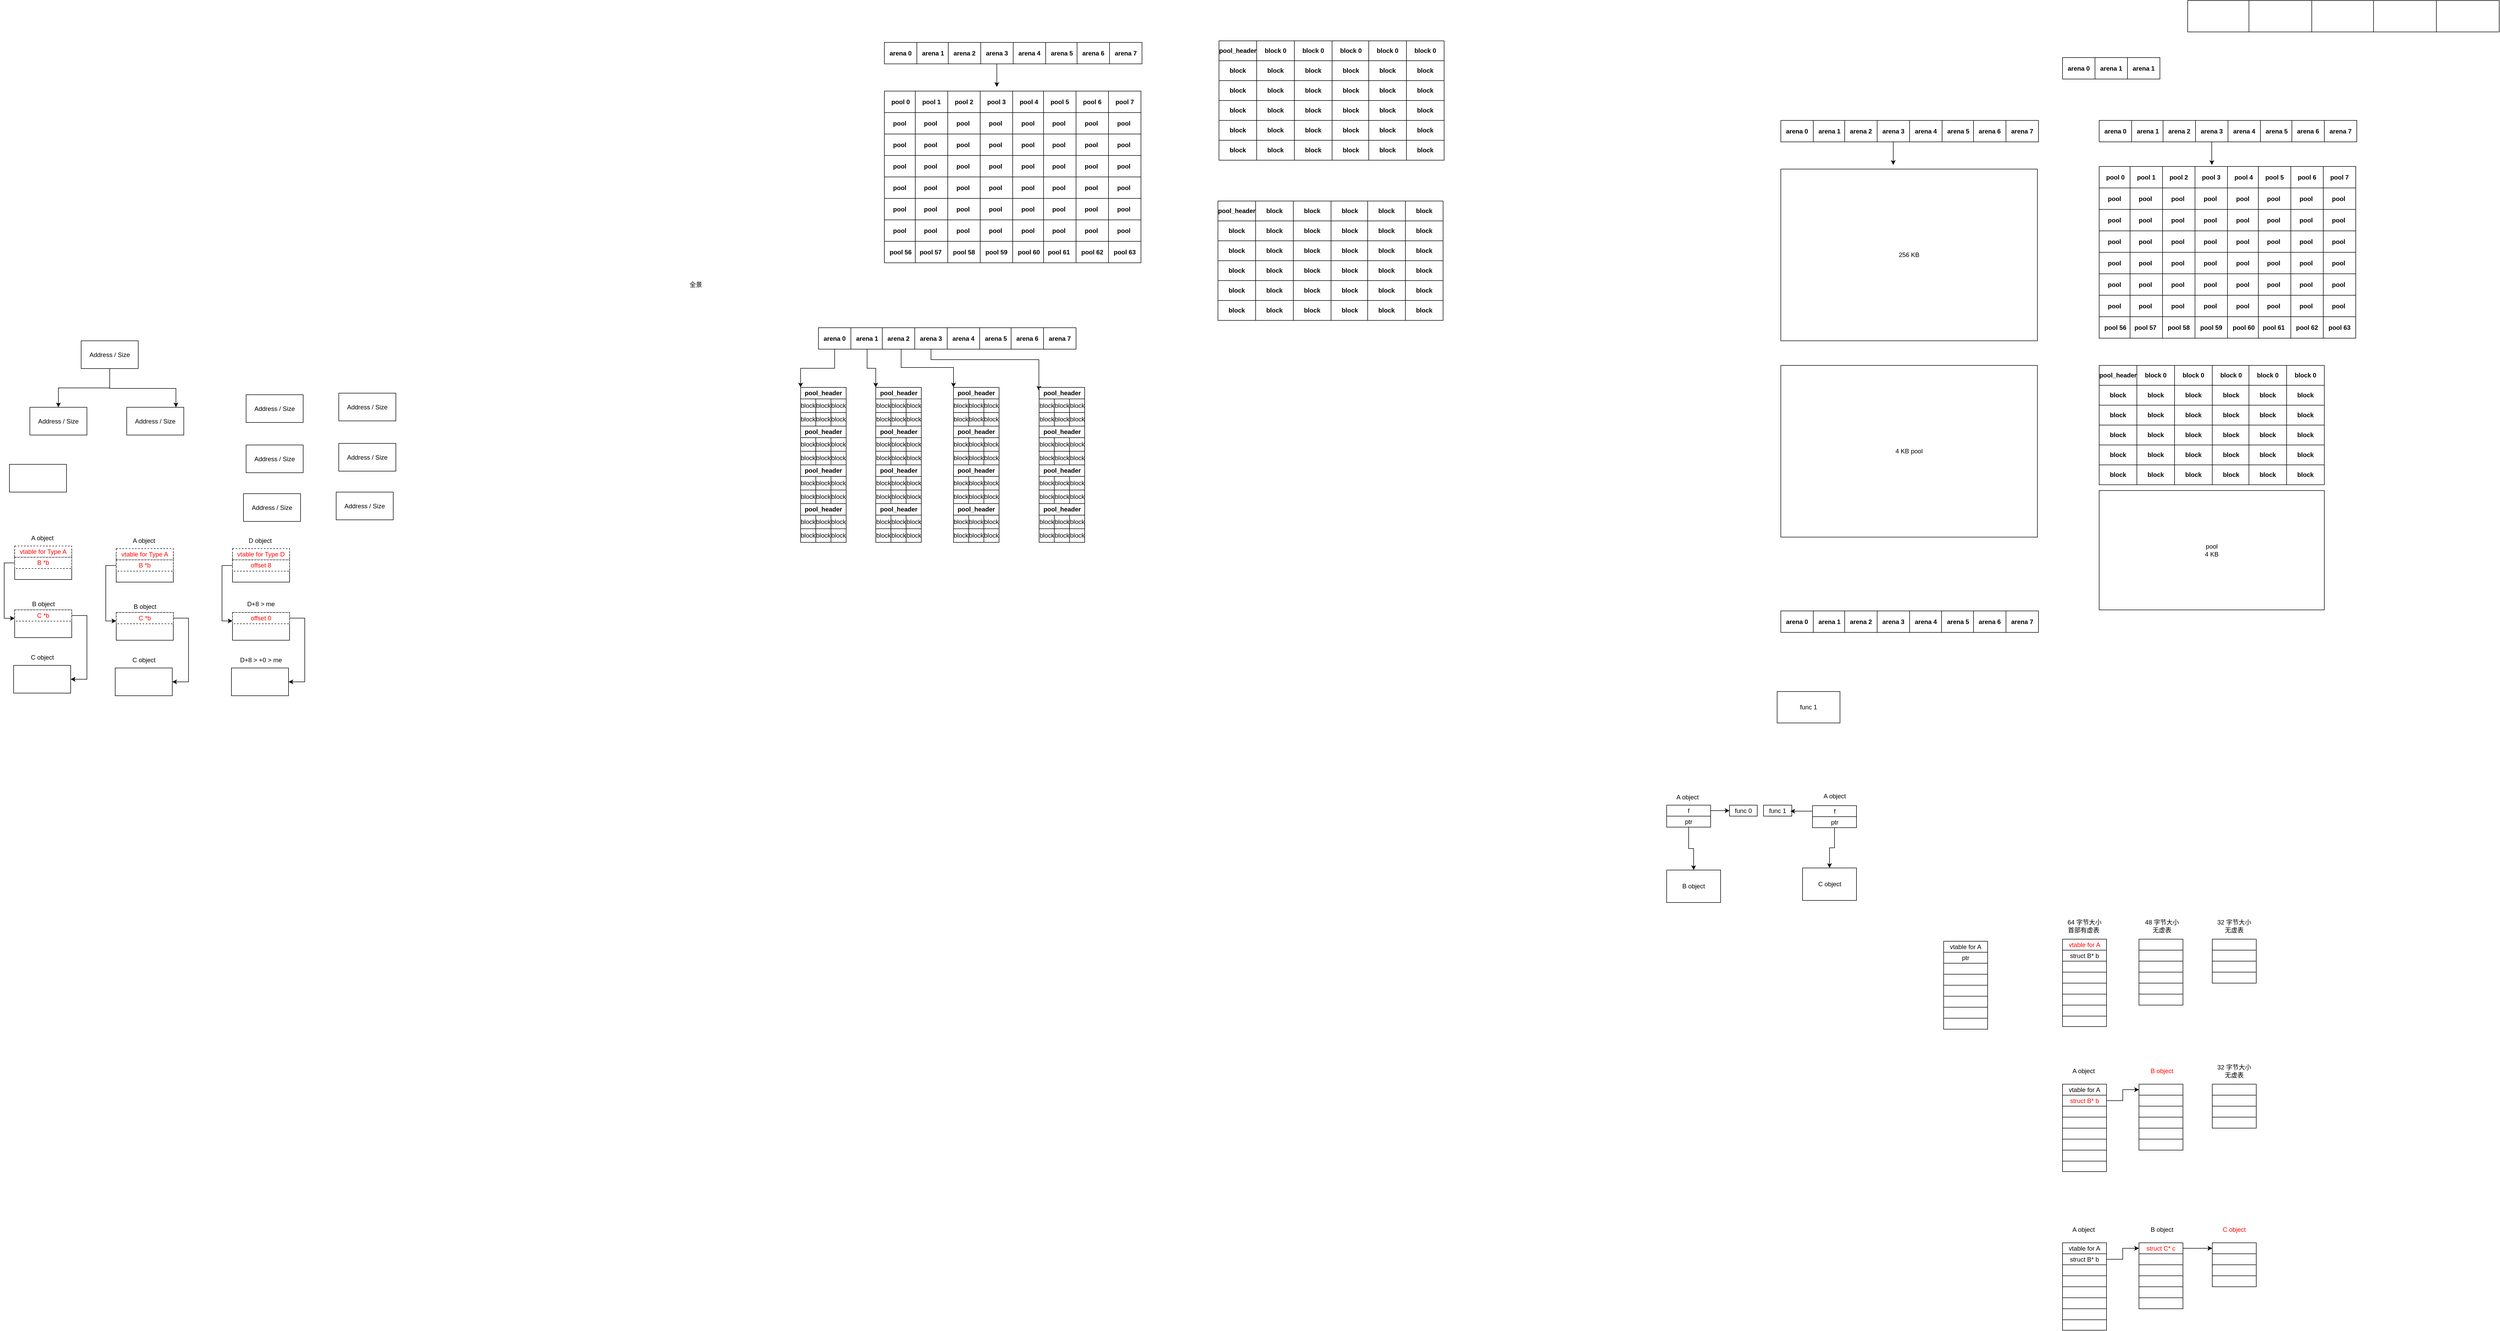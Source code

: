 <mxfile version="21.3.7" type="github">
  <diagram name="第 1 页" id="RlWcdQBYCA7oX_HSbWhf">
    <mxGraphModel dx="5388" dy="540" grid="0" gridSize="10" guides="1" tooltips="1" connect="1" arrows="1" fold="1" page="0" pageScale="1" pageWidth="827" pageHeight="1169" math="0" shadow="0">
      <root>
        <mxCell id="0" />
        <mxCell id="1" parent="0" />
        <mxCell id="5FygrM8ZOsFcztVGFmqP-1" value="&lt;b&gt;arena 0&lt;/b&gt;" style="rounded=0;whiteSpace=wrap;html=1;" parent="1" vertex="1">
          <mxGeometry x="-276" y="488" width="62" height="41" as="geometry" />
        </mxCell>
        <mxCell id="5FygrM8ZOsFcztVGFmqP-2" value="" style="rounded=0;whiteSpace=wrap;html=1;" parent="1" vertex="1">
          <mxGeometry x="-37" y="379" width="120" height="60" as="geometry" />
        </mxCell>
        <mxCell id="5FygrM8ZOsFcztVGFmqP-3" value="" style="rounded=0;whiteSpace=wrap;html=1;" parent="1" vertex="1">
          <mxGeometry x="80" y="379" width="120" height="60" as="geometry" />
        </mxCell>
        <mxCell id="5FygrM8ZOsFcztVGFmqP-4" value="" style="rounded=0;whiteSpace=wrap;html=1;" parent="1" vertex="1">
          <mxGeometry x="200" y="379" width="120" height="60" as="geometry" />
        </mxCell>
        <mxCell id="5FygrM8ZOsFcztVGFmqP-5" value="" style="rounded=0;whiteSpace=wrap;html=1;" parent="1" vertex="1">
          <mxGeometry x="318" y="379" width="120" height="60" as="geometry" />
        </mxCell>
        <mxCell id="5FygrM8ZOsFcztVGFmqP-6" value="" style="rounded=0;whiteSpace=wrap;html=1;" parent="1" vertex="1">
          <mxGeometry x="438" y="379" width="120" height="60" as="geometry" />
        </mxCell>
        <mxCell id="5FygrM8ZOsFcztVGFmqP-7" value="&lt;b&gt;arena 1&lt;/b&gt;" style="rounded=0;whiteSpace=wrap;html=1;" parent="1" vertex="1">
          <mxGeometry x="-214" y="488" width="62" height="41" as="geometry" />
        </mxCell>
        <mxCell id="5FygrM8ZOsFcztVGFmqP-8" value="&lt;b&gt;arena 1&lt;/b&gt;" style="rounded=0;whiteSpace=wrap;html=1;" parent="1" vertex="1">
          <mxGeometry x="-152" y="488" width="62" height="41" as="geometry" />
        </mxCell>
        <mxCell id="5FygrM8ZOsFcztVGFmqP-9" value="&lt;b&gt;arena 0&lt;br&gt;&lt;/b&gt;" style="rounded=0;whiteSpace=wrap;html=1;" parent="1" vertex="1">
          <mxGeometry x="-206" y="608" width="62" height="41" as="geometry" />
        </mxCell>
        <mxCell id="5FygrM8ZOsFcztVGFmqP-10" value="&lt;b&gt;arena 1&lt;br&gt;&lt;/b&gt;" style="rounded=0;whiteSpace=wrap;html=1;" parent="1" vertex="1">
          <mxGeometry x="-144" y="608" width="62" height="41" as="geometry" />
        </mxCell>
        <mxCell id="5FygrM8ZOsFcztVGFmqP-11" value="&lt;b&gt;arena 2&lt;br&gt;&lt;/b&gt;" style="rounded=0;whiteSpace=wrap;html=1;" parent="1" vertex="1">
          <mxGeometry x="-84" y="608" width="62" height="41" as="geometry" />
        </mxCell>
        <mxCell id="5FygrM8ZOsFcztVGFmqP-58" style="edgeStyle=orthogonalEdgeStyle;rounded=0;orthogonalLoop=1;jettySize=auto;html=1;entryX=0.52;entryY=-0.07;entryDx=0;entryDy=0;entryPerimeter=0;" parent="1" source="5FygrM8ZOsFcztVGFmqP-12" target="5FygrM8ZOsFcztVGFmqP-23" edge="1">
          <mxGeometry relative="1" as="geometry" />
        </mxCell>
        <mxCell id="5FygrM8ZOsFcztVGFmqP-12" value="&lt;b&gt;arena 3&lt;br&gt;&lt;/b&gt;" style="rounded=0;whiteSpace=wrap;html=1;" parent="1" vertex="1">
          <mxGeometry x="-22" y="608" width="62" height="41" as="geometry" />
        </mxCell>
        <mxCell id="5FygrM8ZOsFcztVGFmqP-13" value="&lt;b&gt;arena 4&lt;br&gt;&lt;/b&gt;" style="rounded=0;whiteSpace=wrap;html=1;" parent="1" vertex="1">
          <mxGeometry x="40" y="608" width="62" height="41" as="geometry" />
        </mxCell>
        <mxCell id="5FygrM8ZOsFcztVGFmqP-14" value="&lt;b&gt;arena 5&lt;br&gt;&lt;/b&gt;" style="rounded=0;whiteSpace=wrap;html=1;" parent="1" vertex="1">
          <mxGeometry x="102" y="608" width="62" height="41" as="geometry" />
        </mxCell>
        <mxCell id="5FygrM8ZOsFcztVGFmqP-15" value="&lt;b&gt;arena 6&lt;br&gt;&lt;/b&gt;" style="rounded=0;whiteSpace=wrap;html=1;" parent="1" vertex="1">
          <mxGeometry x="162" y="608" width="62" height="41" as="geometry" />
        </mxCell>
        <mxCell id="5FygrM8ZOsFcztVGFmqP-16" value="&lt;b&gt;arena 7&lt;br&gt;&lt;/b&gt;" style="rounded=0;whiteSpace=wrap;html=1;" parent="1" vertex="1">
          <mxGeometry x="224" y="608" width="62" height="41" as="geometry" />
        </mxCell>
        <mxCell id="5FygrM8ZOsFcztVGFmqP-19" value="&lt;b&gt;pool 0&lt;br&gt;&lt;/b&gt;" style="rounded=0;whiteSpace=wrap;html=1;" parent="1" vertex="1">
          <mxGeometry x="-206" y="696" width="62" height="41" as="geometry" />
        </mxCell>
        <mxCell id="5FygrM8ZOsFcztVGFmqP-21" value="&lt;b&gt;pool 1&lt;br&gt;&lt;/b&gt;" style="rounded=0;whiteSpace=wrap;html=1;" parent="1" vertex="1">
          <mxGeometry x="-147" y="696" width="62" height="41" as="geometry" />
        </mxCell>
        <mxCell id="5FygrM8ZOsFcztVGFmqP-22" value="&lt;b&gt;pool 2&lt;br&gt;&lt;/b&gt;" style="rounded=0;whiteSpace=wrap;html=1;" parent="1" vertex="1">
          <mxGeometry x="-85" y="696" width="62" height="41" as="geometry" />
        </mxCell>
        <mxCell id="5FygrM8ZOsFcztVGFmqP-23" value="&lt;b&gt;pool 3&lt;br&gt;&lt;/b&gt;" style="rounded=0;whiteSpace=wrap;html=1;" parent="1" vertex="1">
          <mxGeometry x="-23" y="696" width="62" height="41" as="geometry" />
        </mxCell>
        <mxCell id="5FygrM8ZOsFcztVGFmqP-24" value="&lt;b&gt;pool 4&lt;br&gt;&lt;/b&gt;" style="rounded=0;whiteSpace=wrap;html=1;" parent="1" vertex="1">
          <mxGeometry x="39" y="696" width="62" height="41" as="geometry" />
        </mxCell>
        <mxCell id="5FygrM8ZOsFcztVGFmqP-25" value="&lt;b&gt;pool 5&lt;br&gt;&lt;/b&gt;" style="rounded=0;whiteSpace=wrap;html=1;" parent="1" vertex="1">
          <mxGeometry x="98" y="696" width="62" height="41" as="geometry" />
        </mxCell>
        <mxCell id="5FygrM8ZOsFcztVGFmqP-26" value="&lt;b&gt;pool 6&lt;br&gt;&lt;/b&gt;" style="rounded=0;whiteSpace=wrap;html=1;" parent="1" vertex="1">
          <mxGeometry x="160" y="696" width="62" height="41" as="geometry" />
        </mxCell>
        <mxCell id="5FygrM8ZOsFcztVGFmqP-27" value="&lt;b&gt;pool 7&lt;br&gt;&lt;/b&gt;" style="rounded=0;whiteSpace=wrap;html=1;" parent="1" vertex="1">
          <mxGeometry x="222" y="696" width="62" height="41" as="geometry" />
        </mxCell>
        <mxCell id="5FygrM8ZOsFcztVGFmqP-29" value="&lt;b&gt;pool&amp;nbsp;&lt;br&gt;&lt;/b&gt;" style="rounded=0;whiteSpace=wrap;html=1;" parent="1" vertex="1">
          <mxGeometry x="-206" y="737" width="62" height="41" as="geometry" />
        </mxCell>
        <mxCell id="5FygrM8ZOsFcztVGFmqP-30" value="&lt;b&gt;pool&amp;nbsp;&lt;br&gt;&lt;/b&gt;" style="rounded=0;whiteSpace=wrap;html=1;" parent="1" vertex="1">
          <mxGeometry x="-147" y="737" width="62" height="41" as="geometry" />
        </mxCell>
        <mxCell id="5FygrM8ZOsFcztVGFmqP-31" value="&lt;b&gt;pool&amp;nbsp;&lt;br&gt;&lt;/b&gt;" style="rounded=0;whiteSpace=wrap;html=1;" parent="1" vertex="1">
          <mxGeometry x="-85" y="737" width="62" height="41" as="geometry" />
        </mxCell>
        <mxCell id="5FygrM8ZOsFcztVGFmqP-32" value="&lt;b&gt;pool&amp;nbsp;&lt;br&gt;&lt;/b&gt;" style="rounded=0;whiteSpace=wrap;html=1;" parent="1" vertex="1">
          <mxGeometry x="-23" y="737" width="62" height="41" as="geometry" />
        </mxCell>
        <mxCell id="5FygrM8ZOsFcztVGFmqP-33" value="&lt;b&gt;pool&amp;nbsp;&lt;br&gt;&lt;/b&gt;" style="rounded=0;whiteSpace=wrap;html=1;" parent="1" vertex="1">
          <mxGeometry x="39" y="737" width="62" height="41" as="geometry" />
        </mxCell>
        <mxCell id="5FygrM8ZOsFcztVGFmqP-34" value="&lt;b&gt;pool&amp;nbsp;&lt;br&gt;&lt;/b&gt;" style="rounded=0;whiteSpace=wrap;html=1;" parent="1" vertex="1">
          <mxGeometry x="98" y="737" width="62" height="41" as="geometry" />
        </mxCell>
        <mxCell id="5FygrM8ZOsFcztVGFmqP-35" value="&lt;b&gt;pool&amp;nbsp;&lt;br&gt;&lt;/b&gt;" style="rounded=0;whiteSpace=wrap;html=1;" parent="1" vertex="1">
          <mxGeometry x="160" y="737" width="62" height="41" as="geometry" />
        </mxCell>
        <mxCell id="5FygrM8ZOsFcztVGFmqP-36" value="&lt;b&gt;pool&amp;nbsp;&lt;br&gt;&lt;/b&gt;" style="rounded=0;whiteSpace=wrap;html=1;" parent="1" vertex="1">
          <mxGeometry x="222" y="737" width="62" height="41" as="geometry" />
        </mxCell>
        <mxCell id="5FygrM8ZOsFcztVGFmqP-59" value="&lt;b&gt;pool&amp;nbsp;&lt;br&gt;&lt;/b&gt;" style="rounded=0;whiteSpace=wrap;html=1;" parent="1" vertex="1">
          <mxGeometry x="-206" y="778" width="62" height="41" as="geometry" />
        </mxCell>
        <mxCell id="5FygrM8ZOsFcztVGFmqP-60" value="&lt;b&gt;pool&amp;nbsp;&lt;br&gt;&lt;/b&gt;" style="rounded=0;whiteSpace=wrap;html=1;" parent="1" vertex="1">
          <mxGeometry x="-147" y="778" width="62" height="41" as="geometry" />
        </mxCell>
        <mxCell id="5FygrM8ZOsFcztVGFmqP-61" value="&lt;b&gt;pool&amp;nbsp;&lt;br&gt;&lt;/b&gt;" style="rounded=0;whiteSpace=wrap;html=1;" parent="1" vertex="1">
          <mxGeometry x="-85" y="778" width="62" height="41" as="geometry" />
        </mxCell>
        <mxCell id="5FygrM8ZOsFcztVGFmqP-62" value="&lt;b&gt;pool&amp;nbsp;&lt;br&gt;&lt;/b&gt;" style="rounded=0;whiteSpace=wrap;html=1;" parent="1" vertex="1">
          <mxGeometry x="-23" y="778" width="62" height="41" as="geometry" />
        </mxCell>
        <mxCell id="5FygrM8ZOsFcztVGFmqP-63" value="&lt;b&gt;pool&amp;nbsp;&lt;br&gt;&lt;/b&gt;" style="rounded=0;whiteSpace=wrap;html=1;" parent="1" vertex="1">
          <mxGeometry x="39" y="778" width="62" height="41" as="geometry" />
        </mxCell>
        <mxCell id="5FygrM8ZOsFcztVGFmqP-64" value="&lt;b&gt;pool&amp;nbsp;&lt;br&gt;&lt;/b&gt;" style="rounded=0;whiteSpace=wrap;html=1;" parent="1" vertex="1">
          <mxGeometry x="98" y="778" width="62" height="41" as="geometry" />
        </mxCell>
        <mxCell id="5FygrM8ZOsFcztVGFmqP-65" value="&lt;b&gt;pool&amp;nbsp;&lt;br&gt;&lt;/b&gt;" style="rounded=0;whiteSpace=wrap;html=1;" parent="1" vertex="1">
          <mxGeometry x="160" y="778" width="62" height="41" as="geometry" />
        </mxCell>
        <mxCell id="5FygrM8ZOsFcztVGFmqP-66" value="&lt;b&gt;pool&amp;nbsp;&lt;br&gt;&lt;/b&gt;" style="rounded=0;whiteSpace=wrap;html=1;" parent="1" vertex="1">
          <mxGeometry x="222" y="778" width="62" height="41" as="geometry" />
        </mxCell>
        <mxCell id="5FygrM8ZOsFcztVGFmqP-67" value="&lt;b&gt;pool&amp;nbsp;&lt;br&gt;&lt;/b&gt;" style="rounded=0;whiteSpace=wrap;html=1;" parent="1" vertex="1">
          <mxGeometry x="-206" y="819" width="62" height="41" as="geometry" />
        </mxCell>
        <mxCell id="5FygrM8ZOsFcztVGFmqP-68" value="&lt;b&gt;pool&amp;nbsp;&lt;br&gt;&lt;/b&gt;" style="rounded=0;whiteSpace=wrap;html=1;" parent="1" vertex="1">
          <mxGeometry x="-147" y="819" width="62" height="41" as="geometry" />
        </mxCell>
        <mxCell id="5FygrM8ZOsFcztVGFmqP-69" value="&lt;b&gt;pool&amp;nbsp;&lt;br&gt;&lt;/b&gt;" style="rounded=0;whiteSpace=wrap;html=1;" parent="1" vertex="1">
          <mxGeometry x="-85" y="819" width="62" height="41" as="geometry" />
        </mxCell>
        <mxCell id="5FygrM8ZOsFcztVGFmqP-70" value="&lt;b&gt;pool&amp;nbsp;&lt;br&gt;&lt;/b&gt;" style="rounded=0;whiteSpace=wrap;html=1;" parent="1" vertex="1">
          <mxGeometry x="-23" y="819" width="62" height="41" as="geometry" />
        </mxCell>
        <mxCell id="5FygrM8ZOsFcztVGFmqP-71" value="&lt;b&gt;pool&amp;nbsp;&lt;br&gt;&lt;/b&gt;" style="rounded=0;whiteSpace=wrap;html=1;" parent="1" vertex="1">
          <mxGeometry x="39" y="819" width="62" height="41" as="geometry" />
        </mxCell>
        <mxCell id="5FygrM8ZOsFcztVGFmqP-72" value="&lt;b&gt;pool&amp;nbsp;&lt;br&gt;&lt;/b&gt;" style="rounded=0;whiteSpace=wrap;html=1;" parent="1" vertex="1">
          <mxGeometry x="98" y="819" width="62" height="41" as="geometry" />
        </mxCell>
        <mxCell id="5FygrM8ZOsFcztVGFmqP-73" value="&lt;b&gt;pool&amp;nbsp;&lt;br&gt;&lt;/b&gt;" style="rounded=0;whiteSpace=wrap;html=1;" parent="1" vertex="1">
          <mxGeometry x="160" y="819" width="62" height="41" as="geometry" />
        </mxCell>
        <mxCell id="5FygrM8ZOsFcztVGFmqP-74" value="&lt;b&gt;pool&amp;nbsp;&lt;br&gt;&lt;/b&gt;" style="rounded=0;whiteSpace=wrap;html=1;" parent="1" vertex="1">
          <mxGeometry x="222" y="819" width="62" height="41" as="geometry" />
        </mxCell>
        <mxCell id="5FygrM8ZOsFcztVGFmqP-75" value="&lt;b&gt;pool&amp;nbsp;&lt;br&gt;&lt;/b&gt;" style="rounded=0;whiteSpace=wrap;html=1;" parent="1" vertex="1">
          <mxGeometry x="-206" y="860" width="62" height="41" as="geometry" />
        </mxCell>
        <mxCell id="5FygrM8ZOsFcztVGFmqP-76" value="&lt;b&gt;pool&amp;nbsp;&lt;br&gt;&lt;/b&gt;" style="rounded=0;whiteSpace=wrap;html=1;" parent="1" vertex="1">
          <mxGeometry x="-147" y="860" width="62" height="41" as="geometry" />
        </mxCell>
        <mxCell id="5FygrM8ZOsFcztVGFmqP-77" value="&lt;b&gt;pool&amp;nbsp;&lt;br&gt;&lt;/b&gt;" style="rounded=0;whiteSpace=wrap;html=1;" parent="1" vertex="1">
          <mxGeometry x="-85" y="860" width="62" height="41" as="geometry" />
        </mxCell>
        <mxCell id="5FygrM8ZOsFcztVGFmqP-78" value="&lt;b&gt;pool&amp;nbsp;&lt;br&gt;&lt;/b&gt;" style="rounded=0;whiteSpace=wrap;html=1;" parent="1" vertex="1">
          <mxGeometry x="-23" y="860" width="62" height="41" as="geometry" />
        </mxCell>
        <mxCell id="5FygrM8ZOsFcztVGFmqP-79" value="&lt;b&gt;pool&amp;nbsp;&lt;br&gt;&lt;/b&gt;" style="rounded=0;whiteSpace=wrap;html=1;" parent="1" vertex="1">
          <mxGeometry x="39" y="860" width="62" height="41" as="geometry" />
        </mxCell>
        <mxCell id="5FygrM8ZOsFcztVGFmqP-80" value="&lt;b&gt;pool&amp;nbsp;&lt;br&gt;&lt;/b&gt;" style="rounded=0;whiteSpace=wrap;html=1;" parent="1" vertex="1">
          <mxGeometry x="98" y="860" width="62" height="41" as="geometry" />
        </mxCell>
        <mxCell id="5FygrM8ZOsFcztVGFmqP-81" value="&lt;b&gt;pool&amp;nbsp;&lt;br&gt;&lt;/b&gt;" style="rounded=0;whiteSpace=wrap;html=1;" parent="1" vertex="1">
          <mxGeometry x="160" y="860" width="62" height="41" as="geometry" />
        </mxCell>
        <mxCell id="5FygrM8ZOsFcztVGFmqP-82" value="&lt;b&gt;pool&amp;nbsp;&lt;br&gt;&lt;/b&gt;" style="rounded=0;whiteSpace=wrap;html=1;" parent="1" vertex="1">
          <mxGeometry x="222" y="860" width="62" height="41" as="geometry" />
        </mxCell>
        <mxCell id="5FygrM8ZOsFcztVGFmqP-83" value="&lt;b&gt;pool&amp;nbsp;&lt;br&gt;&lt;/b&gt;" style="rounded=0;whiteSpace=wrap;html=1;" parent="1" vertex="1">
          <mxGeometry x="-206" y="901" width="62" height="41" as="geometry" />
        </mxCell>
        <mxCell id="5FygrM8ZOsFcztVGFmqP-84" value="&lt;b&gt;pool&amp;nbsp;&lt;br&gt;&lt;/b&gt;" style="rounded=0;whiteSpace=wrap;html=1;" parent="1" vertex="1">
          <mxGeometry x="-147" y="901" width="62" height="41" as="geometry" />
        </mxCell>
        <mxCell id="5FygrM8ZOsFcztVGFmqP-85" value="&lt;b&gt;pool&amp;nbsp;&lt;br&gt;&lt;/b&gt;" style="rounded=0;whiteSpace=wrap;html=1;" parent="1" vertex="1">
          <mxGeometry x="-85" y="901" width="62" height="41" as="geometry" />
        </mxCell>
        <mxCell id="5FygrM8ZOsFcztVGFmqP-86" value="&lt;b&gt;pool&amp;nbsp;&lt;br&gt;&lt;/b&gt;" style="rounded=0;whiteSpace=wrap;html=1;" parent="1" vertex="1">
          <mxGeometry x="-23" y="901" width="62" height="41" as="geometry" />
        </mxCell>
        <mxCell id="5FygrM8ZOsFcztVGFmqP-87" value="&lt;b&gt;pool&amp;nbsp;&lt;br&gt;&lt;/b&gt;" style="rounded=0;whiteSpace=wrap;html=1;" parent="1" vertex="1">
          <mxGeometry x="39" y="901" width="62" height="41" as="geometry" />
        </mxCell>
        <mxCell id="5FygrM8ZOsFcztVGFmqP-88" value="&lt;b&gt;pool&amp;nbsp;&lt;br&gt;&lt;/b&gt;" style="rounded=0;whiteSpace=wrap;html=1;" parent="1" vertex="1">
          <mxGeometry x="98" y="901" width="62" height="41" as="geometry" />
        </mxCell>
        <mxCell id="5FygrM8ZOsFcztVGFmqP-89" value="&lt;b&gt;pool&amp;nbsp;&lt;br&gt;&lt;/b&gt;" style="rounded=0;whiteSpace=wrap;html=1;" parent="1" vertex="1">
          <mxGeometry x="160" y="901" width="62" height="41" as="geometry" />
        </mxCell>
        <mxCell id="5FygrM8ZOsFcztVGFmqP-90" value="&lt;b&gt;pool&amp;nbsp;&lt;br&gt;&lt;/b&gt;" style="rounded=0;whiteSpace=wrap;html=1;" parent="1" vertex="1">
          <mxGeometry x="222" y="901" width="62" height="41" as="geometry" />
        </mxCell>
        <mxCell id="5FygrM8ZOsFcztVGFmqP-91" value="&lt;b&gt;pool&amp;nbsp;&lt;br&gt;&lt;/b&gt;" style="rounded=0;whiteSpace=wrap;html=1;" parent="1" vertex="1">
          <mxGeometry x="-206" y="942" width="62" height="41" as="geometry" />
        </mxCell>
        <mxCell id="5FygrM8ZOsFcztVGFmqP-92" value="&lt;b&gt;pool&amp;nbsp;&lt;br&gt;&lt;/b&gt;" style="rounded=0;whiteSpace=wrap;html=1;" parent="1" vertex="1">
          <mxGeometry x="-147" y="942" width="62" height="41" as="geometry" />
        </mxCell>
        <mxCell id="5FygrM8ZOsFcztVGFmqP-93" value="&lt;b&gt;pool&amp;nbsp;&lt;br&gt;&lt;/b&gt;" style="rounded=0;whiteSpace=wrap;html=1;" parent="1" vertex="1">
          <mxGeometry x="-85" y="942" width="62" height="41" as="geometry" />
        </mxCell>
        <mxCell id="5FygrM8ZOsFcztVGFmqP-94" value="&lt;b&gt;pool&amp;nbsp;&lt;br&gt;&lt;/b&gt;" style="rounded=0;whiteSpace=wrap;html=1;" parent="1" vertex="1">
          <mxGeometry x="-23" y="942" width="62" height="41" as="geometry" />
        </mxCell>
        <mxCell id="5FygrM8ZOsFcztVGFmqP-95" value="&lt;b&gt;pool&amp;nbsp;&lt;br&gt;&lt;/b&gt;" style="rounded=0;whiteSpace=wrap;html=1;" parent="1" vertex="1">
          <mxGeometry x="39" y="942" width="62" height="41" as="geometry" />
        </mxCell>
        <mxCell id="5FygrM8ZOsFcztVGFmqP-96" value="&lt;b&gt;pool&amp;nbsp;&lt;br&gt;&lt;/b&gt;" style="rounded=0;whiteSpace=wrap;html=1;" parent="1" vertex="1">
          <mxGeometry x="98" y="942" width="62" height="41" as="geometry" />
        </mxCell>
        <mxCell id="5FygrM8ZOsFcztVGFmqP-97" value="&lt;b&gt;pool&amp;nbsp;&lt;br&gt;&lt;/b&gt;" style="rounded=0;whiteSpace=wrap;html=1;" parent="1" vertex="1">
          <mxGeometry x="160" y="942" width="62" height="41" as="geometry" />
        </mxCell>
        <mxCell id="5FygrM8ZOsFcztVGFmqP-98" value="&lt;b&gt;pool&amp;nbsp;&lt;br&gt;&lt;/b&gt;" style="rounded=0;whiteSpace=wrap;html=1;" parent="1" vertex="1">
          <mxGeometry x="222" y="942" width="62" height="41" as="geometry" />
        </mxCell>
        <mxCell id="5FygrM8ZOsFcztVGFmqP-99" value="&lt;b&gt;pool 56&lt;br&gt;&lt;/b&gt;" style="rounded=0;whiteSpace=wrap;html=1;" parent="1" vertex="1">
          <mxGeometry x="-206" y="983" width="62" height="41" as="geometry" />
        </mxCell>
        <mxCell id="5FygrM8ZOsFcztVGFmqP-100" value="&lt;b&gt;pool 57&amp;nbsp;&lt;br&gt;&lt;/b&gt;" style="rounded=0;whiteSpace=wrap;html=1;" parent="1" vertex="1">
          <mxGeometry x="-147" y="983" width="62" height="41" as="geometry" />
        </mxCell>
        <mxCell id="5FygrM8ZOsFcztVGFmqP-101" value="&lt;b&gt;pool 58&lt;br&gt;&lt;/b&gt;" style="rounded=0;whiteSpace=wrap;html=1;" parent="1" vertex="1">
          <mxGeometry x="-85" y="983" width="62" height="41" as="geometry" />
        </mxCell>
        <mxCell id="5FygrM8ZOsFcztVGFmqP-102" value="&lt;b&gt;pool 59&lt;br&gt;&lt;/b&gt;" style="rounded=0;whiteSpace=wrap;html=1;" parent="1" vertex="1">
          <mxGeometry x="-23" y="983" width="62" height="41" as="geometry" />
        </mxCell>
        <mxCell id="5FygrM8ZOsFcztVGFmqP-103" value="&lt;b&gt;pool 60&lt;br&gt;&lt;/b&gt;" style="rounded=0;whiteSpace=wrap;html=1;" parent="1" vertex="1">
          <mxGeometry x="39" y="983" width="62" height="41" as="geometry" />
        </mxCell>
        <mxCell id="5FygrM8ZOsFcztVGFmqP-104" value="&lt;b&gt;pool 61&amp;nbsp;&lt;br&gt;&lt;/b&gt;" style="rounded=0;whiteSpace=wrap;html=1;" parent="1" vertex="1">
          <mxGeometry x="98" y="983" width="62" height="41" as="geometry" />
        </mxCell>
        <mxCell id="5FygrM8ZOsFcztVGFmqP-105" value="&lt;b&gt;pool 62&lt;br&gt;&lt;/b&gt;" style="rounded=0;whiteSpace=wrap;html=1;" parent="1" vertex="1">
          <mxGeometry x="160" y="983" width="62" height="41" as="geometry" />
        </mxCell>
        <mxCell id="5FygrM8ZOsFcztVGFmqP-106" value="&lt;b&gt;pool 63&lt;br&gt;&lt;/b&gt;" style="rounded=0;whiteSpace=wrap;html=1;" parent="1" vertex="1">
          <mxGeometry x="222" y="983" width="62" height="41" as="geometry" />
        </mxCell>
        <mxCell id="5FygrM8ZOsFcztVGFmqP-107" value="&lt;b&gt;arena 0&lt;br&gt;&lt;/b&gt;" style="rounded=0;whiteSpace=wrap;html=1;" parent="1" vertex="1">
          <mxGeometry x="-814" y="608" width="62" height="41" as="geometry" />
        </mxCell>
        <mxCell id="5FygrM8ZOsFcztVGFmqP-108" value="&lt;b&gt;arena 1&lt;br&gt;&lt;/b&gt;" style="rounded=0;whiteSpace=wrap;html=1;" parent="1" vertex="1">
          <mxGeometry x="-752" y="608" width="62" height="41" as="geometry" />
        </mxCell>
        <mxCell id="5FygrM8ZOsFcztVGFmqP-109" value="&lt;b&gt;arena 2&lt;br&gt;&lt;/b&gt;" style="rounded=0;whiteSpace=wrap;html=1;" parent="1" vertex="1">
          <mxGeometry x="-692" y="608" width="62" height="41" as="geometry" />
        </mxCell>
        <mxCell id="5FygrM8ZOsFcztVGFmqP-110" value="&lt;b&gt;arena 3&lt;br&gt;&lt;/b&gt;" style="rounded=0;whiteSpace=wrap;html=1;" parent="1" vertex="1">
          <mxGeometry x="-630" y="608" width="62" height="41" as="geometry" />
        </mxCell>
        <mxCell id="5FygrM8ZOsFcztVGFmqP-111" value="&lt;b&gt;arena 4&lt;br&gt;&lt;/b&gt;" style="rounded=0;whiteSpace=wrap;html=1;" parent="1" vertex="1">
          <mxGeometry x="-568" y="608" width="62" height="41" as="geometry" />
        </mxCell>
        <mxCell id="5FygrM8ZOsFcztVGFmqP-112" value="&lt;b&gt;arena 5&lt;br&gt;&lt;/b&gt;" style="rounded=0;whiteSpace=wrap;html=1;" parent="1" vertex="1">
          <mxGeometry x="-506" y="608" width="62" height="41" as="geometry" />
        </mxCell>
        <mxCell id="5FygrM8ZOsFcztVGFmqP-113" value="&lt;b&gt;arena 6&lt;br&gt;&lt;/b&gt;" style="rounded=0;whiteSpace=wrap;html=1;" parent="1" vertex="1">
          <mxGeometry x="-446" y="608" width="62" height="41" as="geometry" />
        </mxCell>
        <mxCell id="5FygrM8ZOsFcztVGFmqP-114" value="&lt;b&gt;arena 7&lt;br&gt;&lt;/b&gt;" style="rounded=0;whiteSpace=wrap;html=1;" parent="1" vertex="1">
          <mxGeometry x="-384" y="608" width="62" height="41" as="geometry" />
        </mxCell>
        <mxCell id="5FygrM8ZOsFcztVGFmqP-115" value="256 KB" style="rounded=0;whiteSpace=wrap;html=1;" parent="1" vertex="1">
          <mxGeometry x="-814" y="701" width="490" height="328" as="geometry" />
        </mxCell>
        <mxCell id="5FygrM8ZOsFcztVGFmqP-117" style="edgeStyle=orthogonalEdgeStyle;rounded=0;orthogonalLoop=1;jettySize=auto;html=1;entryX=0.52;entryY=-0.07;entryDx=0;entryDy=0;entryPerimeter=0;" parent="1" edge="1">
          <mxGeometry relative="1" as="geometry">
            <mxPoint x="-599.29" y="649" as="sourcePoint" />
            <mxPoint x="-599.29" y="693" as="targetPoint" />
          </mxGeometry>
        </mxCell>
        <mxCell id="5FygrM8ZOsFcztVGFmqP-119" value="4 KB pool" style="rounded=0;whiteSpace=wrap;html=1;" parent="1" vertex="1">
          <mxGeometry x="-814" y="1076" width="490" height="328" as="geometry" />
        </mxCell>
        <mxCell id="5FygrM8ZOsFcztVGFmqP-122" value="4 KB pool" style="rounded=0;whiteSpace=wrap;html=1;" parent="1" vertex="1">
          <mxGeometry x="-206" y="1076" width="430" height="228" as="geometry" />
        </mxCell>
        <mxCell id="5FygrM8ZOsFcztVGFmqP-120" value="&lt;b&gt;pool_header&lt;br&gt;&lt;/b&gt;" style="rounded=0;whiteSpace=wrap;html=1;" parent="1" vertex="1">
          <mxGeometry x="-206" y="1076" width="72" height="38" as="geometry" />
        </mxCell>
        <mxCell id="5FygrM8ZOsFcztVGFmqP-137" value="&lt;b&gt;block 0&lt;br&gt;&lt;/b&gt;" style="rounded=0;whiteSpace=wrap;html=1;" parent="1" vertex="1">
          <mxGeometry x="-134" y="1076" width="72" height="38" as="geometry" />
        </mxCell>
        <mxCell id="5FygrM8ZOsFcztVGFmqP-138" value="&lt;b&gt;block 0&lt;br&gt;&lt;/b&gt;" style="rounded=0;whiteSpace=wrap;html=1;" parent="1" vertex="1">
          <mxGeometry x="-62" y="1076" width="72" height="38" as="geometry" />
        </mxCell>
        <mxCell id="5FygrM8ZOsFcztVGFmqP-139" value="&lt;b&gt;block 0&lt;br&gt;&lt;/b&gt;" style="rounded=0;whiteSpace=wrap;html=1;" parent="1" vertex="1">
          <mxGeometry x="10" y="1076" width="72" height="38" as="geometry" />
        </mxCell>
        <mxCell id="5FygrM8ZOsFcztVGFmqP-140" value="&lt;b&gt;block 0&lt;br&gt;&lt;/b&gt;" style="rounded=0;whiteSpace=wrap;html=1;" parent="1" vertex="1">
          <mxGeometry x="80" y="1076" width="72" height="38" as="geometry" />
        </mxCell>
        <mxCell id="5FygrM8ZOsFcztVGFmqP-141" value="&lt;b&gt;block 0&lt;br&gt;&lt;/b&gt;" style="rounded=0;whiteSpace=wrap;html=1;" parent="1" vertex="1">
          <mxGeometry x="152" y="1076" width="72" height="38" as="geometry" />
        </mxCell>
        <mxCell id="5FygrM8ZOsFcztVGFmqP-142" value="&lt;b&gt;block&lt;br&gt;&lt;/b&gt;" style="rounded=0;whiteSpace=wrap;html=1;" parent="1" vertex="1">
          <mxGeometry x="-206" y="1114" width="72" height="38" as="geometry" />
        </mxCell>
        <mxCell id="5FygrM8ZOsFcztVGFmqP-143" value="&lt;b style=&quot;border-color: var(--border-color);&quot;&gt;block&lt;/b&gt;&lt;b&gt;&lt;br&gt;&lt;/b&gt;" style="rounded=0;whiteSpace=wrap;html=1;" parent="1" vertex="1">
          <mxGeometry x="-134" y="1114" width="72" height="38" as="geometry" />
        </mxCell>
        <mxCell id="5FygrM8ZOsFcztVGFmqP-144" value="&lt;b style=&quot;border-color: var(--border-color);&quot;&gt;block&lt;/b&gt;&lt;b&gt;&lt;br&gt;&lt;/b&gt;" style="rounded=0;whiteSpace=wrap;html=1;" parent="1" vertex="1">
          <mxGeometry x="-62" y="1114" width="72" height="38" as="geometry" />
        </mxCell>
        <mxCell id="5FygrM8ZOsFcztVGFmqP-145" value="&lt;b style=&quot;border-color: var(--border-color);&quot;&gt;block&lt;/b&gt;&lt;b&gt;&lt;br&gt;&lt;/b&gt;" style="rounded=0;whiteSpace=wrap;html=1;" parent="1" vertex="1">
          <mxGeometry x="10" y="1114" width="72" height="38" as="geometry" />
        </mxCell>
        <mxCell id="5FygrM8ZOsFcztVGFmqP-146" value="&lt;b style=&quot;border-color: var(--border-color);&quot;&gt;block&lt;/b&gt;&lt;b&gt;&lt;br&gt;&lt;/b&gt;" style="rounded=0;whiteSpace=wrap;html=1;" parent="1" vertex="1">
          <mxGeometry x="80" y="1114" width="72" height="38" as="geometry" />
        </mxCell>
        <mxCell id="5FygrM8ZOsFcztVGFmqP-147" value="&lt;b style=&quot;border-color: var(--border-color);&quot;&gt;block&lt;/b&gt;&lt;b&gt;&lt;br&gt;&lt;/b&gt;" style="rounded=0;whiteSpace=wrap;html=1;" parent="1" vertex="1">
          <mxGeometry x="152" y="1114" width="72" height="38" as="geometry" />
        </mxCell>
        <mxCell id="5FygrM8ZOsFcztVGFmqP-160" value="&lt;b&gt;block&lt;br&gt;&lt;/b&gt;" style="rounded=0;whiteSpace=wrap;html=1;" parent="1" vertex="1">
          <mxGeometry x="-206" y="1152" width="72" height="38" as="geometry" />
        </mxCell>
        <mxCell id="5FygrM8ZOsFcztVGFmqP-161" value="&lt;b style=&quot;border-color: var(--border-color);&quot;&gt;block&lt;/b&gt;&lt;b&gt;&lt;br&gt;&lt;/b&gt;" style="rounded=0;whiteSpace=wrap;html=1;" parent="1" vertex="1">
          <mxGeometry x="-134" y="1152" width="72" height="38" as="geometry" />
        </mxCell>
        <mxCell id="5FygrM8ZOsFcztVGFmqP-162" value="&lt;b style=&quot;border-color: var(--border-color);&quot;&gt;block&lt;/b&gt;&lt;b&gt;&lt;br&gt;&lt;/b&gt;" style="rounded=0;whiteSpace=wrap;html=1;" parent="1" vertex="1">
          <mxGeometry x="-62" y="1152" width="72" height="38" as="geometry" />
        </mxCell>
        <mxCell id="5FygrM8ZOsFcztVGFmqP-163" value="&lt;b style=&quot;border-color: var(--border-color);&quot;&gt;block&lt;/b&gt;&lt;b&gt;&lt;br&gt;&lt;/b&gt;" style="rounded=0;whiteSpace=wrap;html=1;" parent="1" vertex="1">
          <mxGeometry x="10" y="1152" width="72" height="38" as="geometry" />
        </mxCell>
        <mxCell id="5FygrM8ZOsFcztVGFmqP-164" value="&lt;b style=&quot;border-color: var(--border-color);&quot;&gt;block&lt;/b&gt;&lt;b&gt;&lt;br&gt;&lt;/b&gt;" style="rounded=0;whiteSpace=wrap;html=1;" parent="1" vertex="1">
          <mxGeometry x="80" y="1152" width="72" height="38" as="geometry" />
        </mxCell>
        <mxCell id="5FygrM8ZOsFcztVGFmqP-165" value="&lt;b style=&quot;border-color: var(--border-color);&quot;&gt;block&lt;/b&gt;&lt;b&gt;&lt;br&gt;&lt;/b&gt;" style="rounded=0;whiteSpace=wrap;html=1;" parent="1" vertex="1">
          <mxGeometry x="152" y="1152" width="72" height="38" as="geometry" />
        </mxCell>
        <mxCell id="5FygrM8ZOsFcztVGFmqP-166" value="&lt;b&gt;block&lt;br&gt;&lt;/b&gt;" style="rounded=0;whiteSpace=wrap;html=1;" parent="1" vertex="1">
          <mxGeometry x="-206" y="1190" width="72" height="38" as="geometry" />
        </mxCell>
        <mxCell id="5FygrM8ZOsFcztVGFmqP-167" value="&lt;b style=&quot;border-color: var(--border-color);&quot;&gt;block&lt;/b&gt;&lt;b&gt;&lt;br&gt;&lt;/b&gt;" style="rounded=0;whiteSpace=wrap;html=1;" parent="1" vertex="1">
          <mxGeometry x="-134" y="1190" width="72" height="38" as="geometry" />
        </mxCell>
        <mxCell id="5FygrM8ZOsFcztVGFmqP-168" value="&lt;b style=&quot;border-color: var(--border-color);&quot;&gt;block&lt;/b&gt;&lt;b&gt;&lt;br&gt;&lt;/b&gt;" style="rounded=0;whiteSpace=wrap;html=1;" parent="1" vertex="1">
          <mxGeometry x="-62" y="1190" width="72" height="38" as="geometry" />
        </mxCell>
        <mxCell id="5FygrM8ZOsFcztVGFmqP-169" value="&lt;b style=&quot;border-color: var(--border-color);&quot;&gt;block&lt;/b&gt;&lt;b&gt;&lt;br&gt;&lt;/b&gt;" style="rounded=0;whiteSpace=wrap;html=1;" parent="1" vertex="1">
          <mxGeometry x="10" y="1190" width="72" height="38" as="geometry" />
        </mxCell>
        <mxCell id="5FygrM8ZOsFcztVGFmqP-170" value="&lt;b style=&quot;border-color: var(--border-color);&quot;&gt;block&lt;/b&gt;&lt;b&gt;&lt;br&gt;&lt;/b&gt;" style="rounded=0;whiteSpace=wrap;html=1;" parent="1" vertex="1">
          <mxGeometry x="80" y="1190" width="72" height="38" as="geometry" />
        </mxCell>
        <mxCell id="5FygrM8ZOsFcztVGFmqP-171" value="&lt;b style=&quot;border-color: var(--border-color);&quot;&gt;block&lt;/b&gt;&lt;b&gt;&lt;br&gt;&lt;/b&gt;" style="rounded=0;whiteSpace=wrap;html=1;" parent="1" vertex="1">
          <mxGeometry x="152" y="1190" width="72" height="38" as="geometry" />
        </mxCell>
        <mxCell id="5FygrM8ZOsFcztVGFmqP-172" value="&lt;b&gt;block&lt;br&gt;&lt;/b&gt;" style="rounded=0;whiteSpace=wrap;html=1;" parent="1" vertex="1">
          <mxGeometry x="-206" y="1228" width="72" height="38" as="geometry" />
        </mxCell>
        <mxCell id="5FygrM8ZOsFcztVGFmqP-173" value="&lt;b style=&quot;border-color: var(--border-color);&quot;&gt;block&lt;/b&gt;&lt;b&gt;&lt;br&gt;&lt;/b&gt;" style="rounded=0;whiteSpace=wrap;html=1;" parent="1" vertex="1">
          <mxGeometry x="-134" y="1228" width="72" height="38" as="geometry" />
        </mxCell>
        <mxCell id="5FygrM8ZOsFcztVGFmqP-174" value="&lt;b style=&quot;border-color: var(--border-color);&quot;&gt;block&lt;/b&gt;&lt;b&gt;&lt;br&gt;&lt;/b&gt;" style="rounded=0;whiteSpace=wrap;html=1;" parent="1" vertex="1">
          <mxGeometry x="-62" y="1228" width="72" height="38" as="geometry" />
        </mxCell>
        <mxCell id="5FygrM8ZOsFcztVGFmqP-175" value="&lt;b style=&quot;border-color: var(--border-color);&quot;&gt;block&lt;/b&gt;&lt;b&gt;&lt;br&gt;&lt;/b&gt;" style="rounded=0;whiteSpace=wrap;html=1;" parent="1" vertex="1">
          <mxGeometry x="10" y="1266" width="72" height="38" as="geometry" />
        </mxCell>
        <mxCell id="5FygrM8ZOsFcztVGFmqP-176" value="&lt;b style=&quot;border-color: var(--border-color);&quot;&gt;block&lt;/b&gt;&lt;b&gt;&lt;br&gt;&lt;/b&gt;" style="rounded=0;whiteSpace=wrap;html=1;" parent="1" vertex="1">
          <mxGeometry x="80" y="1266" width="72" height="38" as="geometry" />
        </mxCell>
        <mxCell id="5FygrM8ZOsFcztVGFmqP-177" value="&lt;b style=&quot;border-color: var(--border-color);&quot;&gt;block&lt;/b&gt;&lt;b&gt;&lt;br&gt;&lt;/b&gt;" style="rounded=0;whiteSpace=wrap;html=1;" parent="1" vertex="1">
          <mxGeometry x="152" y="1266" width="72" height="38" as="geometry" />
        </mxCell>
        <mxCell id="5FygrM8ZOsFcztVGFmqP-184" value="&lt;b&gt;block&lt;br&gt;&lt;/b&gt;" style="rounded=0;whiteSpace=wrap;html=1;" parent="1" vertex="1">
          <mxGeometry x="-206" y="1266" width="72" height="38" as="geometry" />
        </mxCell>
        <mxCell id="5FygrM8ZOsFcztVGFmqP-185" value="&lt;b style=&quot;border-color: var(--border-color);&quot;&gt;block&lt;/b&gt;&lt;b&gt;&lt;br&gt;&lt;/b&gt;" style="rounded=0;whiteSpace=wrap;html=1;" parent="1" vertex="1">
          <mxGeometry x="-134" y="1266" width="72" height="38" as="geometry" />
        </mxCell>
        <mxCell id="5FygrM8ZOsFcztVGFmqP-186" value="&lt;b style=&quot;border-color: var(--border-color);&quot;&gt;block&lt;/b&gt;&lt;b&gt;&lt;br&gt;&lt;/b&gt;" style="rounded=0;whiteSpace=wrap;html=1;" parent="1" vertex="1">
          <mxGeometry x="-62" y="1266" width="72" height="38" as="geometry" />
        </mxCell>
        <mxCell id="5FygrM8ZOsFcztVGFmqP-187" value="&lt;b style=&quot;border-color: var(--border-color);&quot;&gt;block&lt;/b&gt;&lt;b&gt;&lt;br&gt;&lt;/b&gt;" style="rounded=0;whiteSpace=wrap;html=1;" parent="1" vertex="1">
          <mxGeometry x="10" y="1228" width="72" height="38" as="geometry" />
        </mxCell>
        <mxCell id="5FygrM8ZOsFcztVGFmqP-188" value="&lt;b style=&quot;border-color: var(--border-color);&quot;&gt;block&lt;/b&gt;&lt;b&gt;&lt;br&gt;&lt;/b&gt;" style="rounded=0;whiteSpace=wrap;html=1;" parent="1" vertex="1">
          <mxGeometry x="80" y="1228" width="72" height="38" as="geometry" />
        </mxCell>
        <mxCell id="5FygrM8ZOsFcztVGFmqP-189" value="&lt;b style=&quot;border-color: var(--border-color);&quot;&gt;block&lt;/b&gt;&lt;b&gt;&lt;br&gt;&lt;/b&gt;" style="rounded=0;whiteSpace=wrap;html=1;" parent="1" vertex="1">
          <mxGeometry x="152" y="1228" width="72" height="38" as="geometry" />
        </mxCell>
        <mxCell id="5FygrM8ZOsFcztVGFmqP-190" value="pool&lt;br&gt;4 KB" style="rounded=0;whiteSpace=wrap;html=1;" parent="1" vertex="1">
          <mxGeometry x="-206" y="1315" width="430" height="228" as="geometry" />
        </mxCell>
        <mxCell id="5FygrM8ZOsFcztVGFmqP-198" value="&lt;b&gt;arena 0&lt;br&gt;&lt;/b&gt;" style="rounded=0;whiteSpace=wrap;html=1;" parent="1" vertex="1">
          <mxGeometry x="-814" y="1545" width="62" height="41" as="geometry" />
        </mxCell>
        <mxCell id="5FygrM8ZOsFcztVGFmqP-199" value="&lt;b&gt;arena 1&lt;br&gt;&lt;/b&gt;" style="rounded=0;whiteSpace=wrap;html=1;" parent="1" vertex="1">
          <mxGeometry x="-752" y="1545" width="62" height="41" as="geometry" />
        </mxCell>
        <mxCell id="5FygrM8ZOsFcztVGFmqP-200" value="&lt;b&gt;arena 2&lt;br&gt;&lt;/b&gt;" style="rounded=0;whiteSpace=wrap;html=1;" parent="1" vertex="1">
          <mxGeometry x="-692" y="1545" width="62" height="41" as="geometry" />
        </mxCell>
        <mxCell id="5FygrM8ZOsFcztVGFmqP-201" value="&lt;b&gt;arena 3&lt;br&gt;&lt;/b&gt;" style="rounded=0;whiteSpace=wrap;html=1;" parent="1" vertex="1">
          <mxGeometry x="-630" y="1545" width="62" height="41" as="geometry" />
        </mxCell>
        <mxCell id="5FygrM8ZOsFcztVGFmqP-202" value="&lt;b&gt;arena 4&lt;br&gt;&lt;/b&gt;" style="rounded=0;whiteSpace=wrap;html=1;" parent="1" vertex="1">
          <mxGeometry x="-568" y="1545" width="62" height="41" as="geometry" />
        </mxCell>
        <mxCell id="5FygrM8ZOsFcztVGFmqP-203" value="&lt;b&gt;arena 5&lt;br&gt;&lt;/b&gt;" style="rounded=0;whiteSpace=wrap;html=1;" parent="1" vertex="1">
          <mxGeometry x="-507" y="1545" width="63" height="41" as="geometry" />
        </mxCell>
        <mxCell id="5FygrM8ZOsFcztVGFmqP-204" value="&lt;b&gt;arena 6&lt;br&gt;&lt;/b&gt;" style="rounded=0;whiteSpace=wrap;html=1;" parent="1" vertex="1">
          <mxGeometry x="-446" y="1545" width="62" height="41" as="geometry" />
        </mxCell>
        <mxCell id="5FygrM8ZOsFcztVGFmqP-205" value="&lt;b&gt;arena 7&lt;br&gt;&lt;/b&gt;" style="rounded=0;whiteSpace=wrap;html=1;" parent="1" vertex="1">
          <mxGeometry x="-384" y="1545" width="62" height="41" as="geometry" />
        </mxCell>
        <mxCell id="EJqy8XR-NQ5soKW403JW-1" value="func 1" style="rounded=0;whiteSpace=wrap;html=1;" parent="1" vertex="1">
          <mxGeometry x="-821" y="1699" width="120" height="60" as="geometry" />
        </mxCell>
        <mxCell id="EJqy8XR-NQ5soKW403JW-2" value="B object" style="rounded=0;whiteSpace=wrap;html=1;" parent="1" vertex="1">
          <mxGeometry x="-1032" y="2040" width="103" height="62" as="geometry" />
        </mxCell>
        <mxCell id="EJqy8XR-NQ5soKW403JW-19" style="edgeStyle=orthogonalEdgeStyle;rounded=0;orthogonalLoop=1;jettySize=auto;html=1;" parent="1" source="EJqy8XR-NQ5soKW403JW-3" target="EJqy8XR-NQ5soKW403JW-4" edge="1">
          <mxGeometry relative="1" as="geometry" />
        </mxCell>
        <mxCell id="EJqy8XR-NQ5soKW403JW-3" value="f" style="rounded=0;whiteSpace=wrap;html=1;" parent="1" vertex="1">
          <mxGeometry x="-1032" y="1916" width="84" height="21" as="geometry" />
        </mxCell>
        <mxCell id="EJqy8XR-NQ5soKW403JW-4" value="func 0" style="rounded=0;whiteSpace=wrap;html=1;" parent="1" vertex="1">
          <mxGeometry x="-912" y="1916" width="53" height="21" as="geometry" />
        </mxCell>
        <mxCell id="EJqy8XR-NQ5soKW403JW-5" value="func 1" style="rounded=0;whiteSpace=wrap;html=1;" parent="1" vertex="1">
          <mxGeometry x="-847" y="1916" width="54" height="21" as="geometry" />
        </mxCell>
        <mxCell id="EJqy8XR-NQ5soKW403JW-12" style="edgeStyle=orthogonalEdgeStyle;rounded=0;orthogonalLoop=1;jettySize=auto;html=1;entryX=0.5;entryY=0;entryDx=0;entryDy=0;" parent="1" source="EJqy8XR-NQ5soKW403JW-7" target="EJqy8XR-NQ5soKW403JW-2" edge="1">
          <mxGeometry relative="1" as="geometry" />
        </mxCell>
        <mxCell id="EJqy8XR-NQ5soKW403JW-7" value="ptr" style="rounded=0;whiteSpace=wrap;html=1;" parent="1" vertex="1">
          <mxGeometry x="-1032" y="1937" width="84" height="21" as="geometry" />
        </mxCell>
        <mxCell id="EJqy8XR-NQ5soKW403JW-8" value="C object" style="rounded=0;whiteSpace=wrap;html=1;" parent="1" vertex="1">
          <mxGeometry x="-772.5" y="2036" width="103" height="62" as="geometry" />
        </mxCell>
        <mxCell id="EJqy8XR-NQ5soKW403JW-20" style="edgeStyle=orthogonalEdgeStyle;rounded=0;orthogonalLoop=1;jettySize=auto;html=1;entryX=0.948;entryY=0.548;entryDx=0;entryDy=0;entryPerimeter=0;" parent="1" source="EJqy8XR-NQ5soKW403JW-9" target="EJqy8XR-NQ5soKW403JW-5" edge="1">
          <mxGeometry relative="1" as="geometry" />
        </mxCell>
        <mxCell id="EJqy8XR-NQ5soKW403JW-9" value="f" style="rounded=0;whiteSpace=wrap;html=1;" parent="1" vertex="1">
          <mxGeometry x="-753.5" y="1917" width="84" height="21" as="geometry" />
        </mxCell>
        <mxCell id="EJqy8XR-NQ5soKW403JW-13" style="edgeStyle=orthogonalEdgeStyle;rounded=0;orthogonalLoop=1;jettySize=auto;html=1;" parent="1" source="EJqy8XR-NQ5soKW403JW-10" target="EJqy8XR-NQ5soKW403JW-8" edge="1">
          <mxGeometry relative="1" as="geometry" />
        </mxCell>
        <mxCell id="EJqy8XR-NQ5soKW403JW-10" value="ptr" style="rounded=0;whiteSpace=wrap;html=1;" parent="1" vertex="1">
          <mxGeometry x="-753.5" y="1938" width="84" height="21" as="geometry" />
        </mxCell>
        <UserObject label="A object" placeholders="1" name="Variable" id="EJqy8XR-NQ5soKW403JW-15">
          <mxCell style="text;html=1;strokeColor=none;fillColor=none;align=center;verticalAlign=middle;whiteSpace=wrap;overflow=hidden;" parent="1" vertex="1">
            <mxGeometry x="-1032" y="1891" width="80" height="20" as="geometry" />
          </mxCell>
        </UserObject>
        <UserObject label="A object" placeholders="1" name="Variable" id="EJqy8XR-NQ5soKW403JW-16">
          <mxCell style="text;html=1;strokeColor=none;fillColor=none;align=center;verticalAlign=middle;whiteSpace=wrap;overflow=hidden;" parent="1" vertex="1">
            <mxGeometry x="-751.5" y="1889" width="80" height="20" as="geometry" />
          </mxCell>
        </UserObject>
        <mxCell id="EJqy8XR-NQ5soKW403JW-21" value="vtable for A" style="rounded=0;whiteSpace=wrap;html=1;" parent="1" vertex="1">
          <mxGeometry x="-503" y="2176" width="84" height="21" as="geometry" />
        </mxCell>
        <mxCell id="EJqy8XR-NQ5soKW403JW-22" value="ptr" style="rounded=0;whiteSpace=wrap;html=1;" parent="1" vertex="1">
          <mxGeometry x="-503" y="2197" width="84" height="21" as="geometry" />
        </mxCell>
        <mxCell id="EJqy8XR-NQ5soKW403JW-23" value="" style="rounded=0;whiteSpace=wrap;html=1;" parent="1" vertex="1">
          <mxGeometry x="-503" y="2218" width="84" height="21" as="geometry" />
        </mxCell>
        <mxCell id="EJqy8XR-NQ5soKW403JW-24" value="" style="rounded=0;whiteSpace=wrap;html=1;" parent="1" vertex="1">
          <mxGeometry x="-503" y="2239" width="84" height="21" as="geometry" />
        </mxCell>
        <mxCell id="EJqy8XR-NQ5soKW403JW-25" value="" style="rounded=0;whiteSpace=wrap;html=1;" parent="1" vertex="1">
          <mxGeometry x="-503" y="2260" width="84" height="21" as="geometry" />
        </mxCell>
        <mxCell id="EJqy8XR-NQ5soKW403JW-26" value="" style="rounded=0;whiteSpace=wrap;html=1;" parent="1" vertex="1">
          <mxGeometry x="-503" y="2281" width="84" height="21" as="geometry" />
        </mxCell>
        <mxCell id="EJqy8XR-NQ5soKW403JW-27" value="" style="rounded=0;whiteSpace=wrap;html=1;" parent="1" vertex="1">
          <mxGeometry x="-503" y="2302" width="84" height="21" as="geometry" />
        </mxCell>
        <mxCell id="EJqy8XR-NQ5soKW403JW-28" value="" style="rounded=0;whiteSpace=wrap;html=1;" parent="1" vertex="1">
          <mxGeometry x="-503" y="2323" width="84" height="21" as="geometry" />
        </mxCell>
        <mxCell id="EJqy8XR-NQ5soKW403JW-29" value="vtable for A" style="rounded=0;whiteSpace=wrap;html=1;" parent="1" vertex="1">
          <mxGeometry x="-503" y="2176" width="84" height="21" as="geometry" />
        </mxCell>
        <mxCell id="EJqy8XR-NQ5soKW403JW-30" value="ptr" style="rounded=0;whiteSpace=wrap;html=1;" parent="1" vertex="1">
          <mxGeometry x="-503" y="2197" width="84" height="21" as="geometry" />
        </mxCell>
        <mxCell id="EJqy8XR-NQ5soKW403JW-31" value="" style="rounded=0;whiteSpace=wrap;html=1;" parent="1" vertex="1">
          <mxGeometry x="-503" y="2218" width="84" height="21" as="geometry" />
        </mxCell>
        <mxCell id="EJqy8XR-NQ5soKW403JW-32" value="" style="rounded=0;whiteSpace=wrap;html=1;" parent="1" vertex="1">
          <mxGeometry x="-503" y="2239" width="84" height="21" as="geometry" />
        </mxCell>
        <mxCell id="EJqy8XR-NQ5soKW403JW-33" value="" style="rounded=0;whiteSpace=wrap;html=1;" parent="1" vertex="1">
          <mxGeometry x="-503" y="2260" width="84" height="21" as="geometry" />
        </mxCell>
        <mxCell id="EJqy8XR-NQ5soKW403JW-34" value="" style="rounded=0;whiteSpace=wrap;html=1;" parent="1" vertex="1">
          <mxGeometry x="-503" y="2281" width="84" height="21" as="geometry" />
        </mxCell>
        <mxCell id="EJqy8XR-NQ5soKW403JW-35" value="" style="rounded=0;whiteSpace=wrap;html=1;" parent="1" vertex="1">
          <mxGeometry x="-130" y="2256" width="84" height="21" as="geometry" />
        </mxCell>
        <mxCell id="EJqy8XR-NQ5soKW403JW-36" value="" style="rounded=0;whiteSpace=wrap;html=1;" parent="1" vertex="1">
          <mxGeometry x="-130" y="2277" width="84" height="21" as="geometry" />
        </mxCell>
        <mxCell id="EJqy8XR-NQ5soKW403JW-37" value="&lt;font color=&quot;#ff0000&quot;&gt;vtable for A&lt;/font&gt;" style="rounded=0;whiteSpace=wrap;html=1;" parent="1" vertex="1">
          <mxGeometry x="-276" y="2172" width="84" height="21" as="geometry" />
        </mxCell>
        <mxCell id="EJqy8XR-NQ5soKW403JW-38" value="struct B* b" style="rounded=0;whiteSpace=wrap;html=1;" parent="1" vertex="1">
          <mxGeometry x="-276" y="2193" width="84" height="21" as="geometry" />
        </mxCell>
        <mxCell id="EJqy8XR-NQ5soKW403JW-39" value="" style="rounded=0;whiteSpace=wrap;html=1;" parent="1" vertex="1">
          <mxGeometry x="-276" y="2214" width="84" height="125" as="geometry" />
        </mxCell>
        <mxCell id="EJqy8XR-NQ5soKW403JW-40" value="" style="rounded=0;whiteSpace=wrap;html=1;" parent="1" vertex="1">
          <mxGeometry x="-130" y="2172" width="84" height="21" as="geometry" />
        </mxCell>
        <mxCell id="EJqy8XR-NQ5soKW403JW-41" value="" style="rounded=0;whiteSpace=wrap;html=1;" parent="1" vertex="1">
          <mxGeometry x="-130" y="2193" width="84" height="21" as="geometry" />
        </mxCell>
        <mxCell id="EJqy8XR-NQ5soKW403JW-42" value="" style="rounded=0;whiteSpace=wrap;html=1;" parent="1" vertex="1">
          <mxGeometry x="-130" y="2214" width="84" height="21" as="geometry" />
        </mxCell>
        <mxCell id="EJqy8XR-NQ5soKW403JW-43" value="" style="rounded=0;whiteSpace=wrap;html=1;" parent="1" vertex="1">
          <mxGeometry x="-130" y="2235" width="84" height="21" as="geometry" />
        </mxCell>
        <mxCell id="EJqy8XR-NQ5soKW403JW-44" value="" style="rounded=0;whiteSpace=wrap;html=1;" parent="1" vertex="1">
          <mxGeometry x="10" y="2172" width="84" height="21" as="geometry" />
        </mxCell>
        <mxCell id="EJqy8XR-NQ5soKW403JW-45" value="" style="rounded=0;whiteSpace=wrap;html=1;" parent="1" vertex="1">
          <mxGeometry x="10" y="2193" width="84" height="21" as="geometry" />
        </mxCell>
        <mxCell id="EJqy8XR-NQ5soKW403JW-46" value="" style="rounded=0;whiteSpace=wrap;html=1;" parent="1" vertex="1">
          <mxGeometry x="10" y="2214" width="84" height="21" as="geometry" />
        </mxCell>
        <mxCell id="EJqy8XR-NQ5soKW403JW-47" value="" style="rounded=0;whiteSpace=wrap;html=1;" parent="1" vertex="1">
          <mxGeometry x="10" y="2235" width="84" height="21" as="geometry" />
        </mxCell>
        <UserObject label="64 字节大小&lt;br&gt;首部有虚表&amp;nbsp;" placeholders="1" name="Variable" id="EJqy8XR-NQ5soKW403JW-48">
          <mxCell style="text;html=1;strokeColor=none;fillColor=none;align=center;verticalAlign=middle;whiteSpace=wrap;overflow=hidden;" parent="1" vertex="1">
            <mxGeometry x="-274" y="2130" width="80" height="33" as="geometry" />
          </mxCell>
        </UserObject>
        <UserObject label="48 字节大小&lt;br&gt;无虚表" placeholders="1" name="Variable" id="EJqy8XR-NQ5soKW403JW-49">
          <mxCell style="text;html=1;strokeColor=none;fillColor=none;align=center;verticalAlign=middle;whiteSpace=wrap;overflow=hidden;" parent="1" vertex="1">
            <mxGeometry x="-126" y="2130" width="80" height="33" as="geometry" />
          </mxCell>
        </UserObject>
        <UserObject label="32 字节大小&lt;br&gt;无虚表" placeholders="1" name="Variable" id="EJqy8XR-NQ5soKW403JW-50">
          <mxCell style="text;html=1;strokeColor=none;fillColor=none;align=center;verticalAlign=middle;whiteSpace=wrap;overflow=hidden;" parent="1" vertex="1">
            <mxGeometry x="12" y="2130" width="80" height="33" as="geometry" />
          </mxCell>
        </UserObject>
        <mxCell id="EJqy8XR-NQ5soKW403JW-51" value="" style="rounded=0;whiteSpace=wrap;html=1;" parent="1" vertex="1">
          <mxGeometry x="-276" y="2277" width="84" height="21" as="geometry" />
        </mxCell>
        <mxCell id="EJqy8XR-NQ5soKW403JW-52" value="" style="rounded=0;whiteSpace=wrap;html=1;" parent="1" vertex="1">
          <mxGeometry x="-276" y="2298" width="84" height="21" as="geometry" />
        </mxCell>
        <mxCell id="EJqy8XR-NQ5soKW403JW-53" value="" style="rounded=0;whiteSpace=wrap;html=1;" parent="1" vertex="1">
          <mxGeometry x="-276" y="2214" width="84" height="21" as="geometry" />
        </mxCell>
        <mxCell id="EJqy8XR-NQ5soKW403JW-54" value="" style="rounded=0;whiteSpace=wrap;html=1;" parent="1" vertex="1">
          <mxGeometry x="-276" y="2235" width="84" height="21" as="geometry" />
        </mxCell>
        <mxCell id="EJqy8XR-NQ5soKW403JW-55" value="" style="rounded=0;whiteSpace=wrap;html=1;" parent="1" vertex="1">
          <mxGeometry x="-276" y="2256" width="84" height="21" as="geometry" />
        </mxCell>
        <mxCell id="EJqy8XR-NQ5soKW403JW-56" value="" style="rounded=0;whiteSpace=wrap;html=1;" parent="1" vertex="1">
          <mxGeometry x="-130" y="2533" width="84" height="21" as="geometry" />
        </mxCell>
        <mxCell id="EJqy8XR-NQ5soKW403JW-57" value="" style="rounded=0;whiteSpace=wrap;html=1;" parent="1" vertex="1">
          <mxGeometry x="-130" y="2554" width="84" height="21" as="geometry" />
        </mxCell>
        <mxCell id="EJqy8XR-NQ5soKW403JW-58" value="vtable for A" style="rounded=0;whiteSpace=wrap;html=1;" parent="1" vertex="1">
          <mxGeometry x="-276" y="2449" width="84" height="21" as="geometry" />
        </mxCell>
        <mxCell id="EJqy8XR-NQ5soKW403JW-77" style="edgeStyle=orthogonalEdgeStyle;rounded=0;orthogonalLoop=1;jettySize=auto;html=1;" parent="1" source="EJqy8XR-NQ5soKW403JW-59" target="EJqy8XR-NQ5soKW403JW-61" edge="1">
          <mxGeometry relative="1" as="geometry" />
        </mxCell>
        <mxCell id="EJqy8XR-NQ5soKW403JW-59" value="&lt;font color=&quot;#ff0000&quot;&gt;struct B* b&lt;/font&gt;" style="rounded=0;whiteSpace=wrap;html=1;" parent="1" vertex="1">
          <mxGeometry x="-276" y="2470" width="84" height="21" as="geometry" />
        </mxCell>
        <mxCell id="EJqy8XR-NQ5soKW403JW-60" value="" style="rounded=0;whiteSpace=wrap;html=1;" parent="1" vertex="1">
          <mxGeometry x="-276" y="2491" width="84" height="125" as="geometry" />
        </mxCell>
        <mxCell id="EJqy8XR-NQ5soKW403JW-61" value="" style="rounded=0;whiteSpace=wrap;html=1;" parent="1" vertex="1">
          <mxGeometry x="-130" y="2449" width="84" height="21" as="geometry" />
        </mxCell>
        <mxCell id="EJqy8XR-NQ5soKW403JW-62" value="" style="rounded=0;whiteSpace=wrap;html=1;" parent="1" vertex="1">
          <mxGeometry x="-130" y="2470" width="84" height="21" as="geometry" />
        </mxCell>
        <mxCell id="EJqy8XR-NQ5soKW403JW-63" value="" style="rounded=0;whiteSpace=wrap;html=1;" parent="1" vertex="1">
          <mxGeometry x="-130" y="2491" width="84" height="21" as="geometry" />
        </mxCell>
        <mxCell id="EJqy8XR-NQ5soKW403JW-64" value="" style="rounded=0;whiteSpace=wrap;html=1;" parent="1" vertex="1">
          <mxGeometry x="-130" y="2512" width="84" height="21" as="geometry" />
        </mxCell>
        <mxCell id="EJqy8XR-NQ5soKW403JW-65" value="" style="rounded=0;whiteSpace=wrap;html=1;" parent="1" vertex="1">
          <mxGeometry x="10" y="2449" width="84" height="21" as="geometry" />
        </mxCell>
        <mxCell id="EJqy8XR-NQ5soKW403JW-66" value="" style="rounded=0;whiteSpace=wrap;html=1;" parent="1" vertex="1">
          <mxGeometry x="10" y="2470" width="84" height="21" as="geometry" />
        </mxCell>
        <mxCell id="EJqy8XR-NQ5soKW403JW-67" value="" style="rounded=0;whiteSpace=wrap;html=1;" parent="1" vertex="1">
          <mxGeometry x="10" y="2491" width="84" height="21" as="geometry" />
        </mxCell>
        <mxCell id="EJqy8XR-NQ5soKW403JW-68" value="" style="rounded=0;whiteSpace=wrap;html=1;" parent="1" vertex="1">
          <mxGeometry x="10" y="2512" width="84" height="21" as="geometry" />
        </mxCell>
        <UserObject label="A object&amp;nbsp;" placeholders="1" name="Variable" id="EJqy8XR-NQ5soKW403JW-69">
          <mxCell style="text;html=1;strokeColor=none;fillColor=none;align=center;verticalAlign=middle;whiteSpace=wrap;overflow=hidden;" parent="1" vertex="1">
            <mxGeometry x="-274" y="2407" width="80" height="33" as="geometry" />
          </mxCell>
        </UserObject>
        <UserObject label="&lt;font color=&quot;#ff0000&quot;&gt;B object&lt;/font&gt;" placeholders="1" name="Variable" id="EJqy8XR-NQ5soKW403JW-70">
          <mxCell style="text;html=1;strokeColor=none;fillColor=none;align=center;verticalAlign=middle;whiteSpace=wrap;overflow=hidden;" parent="1" vertex="1">
            <mxGeometry x="-126" y="2407" width="80" height="33" as="geometry" />
          </mxCell>
        </UserObject>
        <UserObject label="32 字节大小&lt;br&gt;无虚表" placeholders="1" name="Variable" id="EJqy8XR-NQ5soKW403JW-71">
          <mxCell style="text;html=1;strokeColor=none;fillColor=none;align=center;verticalAlign=middle;whiteSpace=wrap;overflow=hidden;" parent="1" vertex="1">
            <mxGeometry x="12" y="2407" width="80" height="33" as="geometry" />
          </mxCell>
        </UserObject>
        <mxCell id="EJqy8XR-NQ5soKW403JW-72" value="" style="rounded=0;whiteSpace=wrap;html=1;" parent="1" vertex="1">
          <mxGeometry x="-276" y="2554" width="84" height="21" as="geometry" />
        </mxCell>
        <mxCell id="EJqy8XR-NQ5soKW403JW-73" value="" style="rounded=0;whiteSpace=wrap;html=1;" parent="1" vertex="1">
          <mxGeometry x="-276" y="2575" width="84" height="21" as="geometry" />
        </mxCell>
        <mxCell id="EJqy8XR-NQ5soKW403JW-74" value="" style="rounded=0;whiteSpace=wrap;html=1;" parent="1" vertex="1">
          <mxGeometry x="-276" y="2491" width="84" height="21" as="geometry" />
        </mxCell>
        <mxCell id="EJqy8XR-NQ5soKW403JW-75" value="" style="rounded=0;whiteSpace=wrap;html=1;" parent="1" vertex="1">
          <mxGeometry x="-276" y="2512" width="84" height="21" as="geometry" />
        </mxCell>
        <mxCell id="EJqy8XR-NQ5soKW403JW-76" value="" style="rounded=0;whiteSpace=wrap;html=1;" parent="1" vertex="1">
          <mxGeometry x="-276" y="2533" width="84" height="21" as="geometry" />
        </mxCell>
        <mxCell id="EJqy8XR-NQ5soKW403JW-78" value="" style="rounded=0;whiteSpace=wrap;html=1;" parent="1" vertex="1">
          <mxGeometry x="-130" y="2836" width="84" height="21" as="geometry" />
        </mxCell>
        <mxCell id="EJqy8XR-NQ5soKW403JW-79" value="" style="rounded=0;whiteSpace=wrap;html=1;" parent="1" vertex="1">
          <mxGeometry x="-130" y="2857" width="84" height="21" as="geometry" />
        </mxCell>
        <mxCell id="EJqy8XR-NQ5soKW403JW-80" value="vtable for A" style="rounded=0;whiteSpace=wrap;html=1;" parent="1" vertex="1">
          <mxGeometry x="-276" y="2752" width="84" height="21" as="geometry" />
        </mxCell>
        <mxCell id="EJqy8XR-NQ5soKW403JW-81" style="edgeStyle=orthogonalEdgeStyle;rounded=0;orthogonalLoop=1;jettySize=auto;html=1;" parent="1" source="EJqy8XR-NQ5soKW403JW-82" target="EJqy8XR-NQ5soKW403JW-84" edge="1">
          <mxGeometry relative="1" as="geometry" />
        </mxCell>
        <mxCell id="EJqy8XR-NQ5soKW403JW-82" value="struct B* b" style="rounded=0;whiteSpace=wrap;html=1;" parent="1" vertex="1">
          <mxGeometry x="-276" y="2773" width="84" height="21" as="geometry" />
        </mxCell>
        <mxCell id="EJqy8XR-NQ5soKW403JW-83" value="" style="rounded=0;whiteSpace=wrap;html=1;" parent="1" vertex="1">
          <mxGeometry x="-276" y="2794" width="84" height="125" as="geometry" />
        </mxCell>
        <mxCell id="EJqy8XR-NQ5soKW403JW-100" style="edgeStyle=orthogonalEdgeStyle;rounded=0;orthogonalLoop=1;jettySize=auto;html=1;" parent="1" source="EJqy8XR-NQ5soKW403JW-84" target="EJqy8XR-NQ5soKW403JW-88" edge="1">
          <mxGeometry relative="1" as="geometry" />
        </mxCell>
        <mxCell id="EJqy8XR-NQ5soKW403JW-84" value="&lt;font color=&quot;#ff0000&quot;&gt;struct C* c&lt;/font&gt;" style="rounded=0;whiteSpace=wrap;html=1;" parent="1" vertex="1">
          <mxGeometry x="-130" y="2752" width="84" height="21" as="geometry" />
        </mxCell>
        <mxCell id="EJqy8XR-NQ5soKW403JW-85" value="" style="rounded=0;whiteSpace=wrap;html=1;" parent="1" vertex="1">
          <mxGeometry x="-130" y="2773" width="84" height="21" as="geometry" />
        </mxCell>
        <mxCell id="EJqy8XR-NQ5soKW403JW-86" value="" style="rounded=0;whiteSpace=wrap;html=1;" parent="1" vertex="1">
          <mxGeometry x="-130" y="2794" width="84" height="21" as="geometry" />
        </mxCell>
        <mxCell id="EJqy8XR-NQ5soKW403JW-87" value="" style="rounded=0;whiteSpace=wrap;html=1;" parent="1" vertex="1">
          <mxGeometry x="-130" y="2815" width="84" height="21" as="geometry" />
        </mxCell>
        <mxCell id="EJqy8XR-NQ5soKW403JW-88" value="" style="rounded=0;whiteSpace=wrap;html=1;" parent="1" vertex="1">
          <mxGeometry x="10" y="2752" width="84" height="21" as="geometry" />
        </mxCell>
        <mxCell id="EJqy8XR-NQ5soKW403JW-89" value="" style="rounded=0;whiteSpace=wrap;html=1;" parent="1" vertex="1">
          <mxGeometry x="10" y="2773" width="84" height="21" as="geometry" />
        </mxCell>
        <mxCell id="EJqy8XR-NQ5soKW403JW-90" value="" style="rounded=0;whiteSpace=wrap;html=1;" parent="1" vertex="1">
          <mxGeometry x="10" y="2794" width="84" height="21" as="geometry" />
        </mxCell>
        <mxCell id="EJqy8XR-NQ5soKW403JW-91" value="" style="rounded=0;whiteSpace=wrap;html=1;" parent="1" vertex="1">
          <mxGeometry x="10" y="2815" width="84" height="21" as="geometry" />
        </mxCell>
        <UserObject label="A object&amp;nbsp;" placeholders="1" name="Variable" id="EJqy8XR-NQ5soKW403JW-92">
          <mxCell style="text;html=1;strokeColor=none;fillColor=none;align=center;verticalAlign=middle;whiteSpace=wrap;overflow=hidden;" parent="1" vertex="1">
            <mxGeometry x="-274" y="2710" width="80" height="33" as="geometry" />
          </mxCell>
        </UserObject>
        <UserObject label="B object" placeholders="1" name="Variable" id="EJqy8XR-NQ5soKW403JW-93">
          <mxCell style="text;html=1;strokeColor=none;fillColor=none;align=center;verticalAlign=middle;whiteSpace=wrap;overflow=hidden;" parent="1" vertex="1">
            <mxGeometry x="-126" y="2710" width="80" height="33" as="geometry" />
          </mxCell>
        </UserObject>
        <UserObject label="&lt;font color=&quot;#ff0000&quot;&gt;C object&lt;/font&gt;" placeholders="1" name="Variable" id="EJqy8XR-NQ5soKW403JW-94">
          <mxCell style="text;html=1;strokeColor=none;fillColor=none;align=center;verticalAlign=middle;whiteSpace=wrap;overflow=hidden;" parent="1" vertex="1">
            <mxGeometry x="12" y="2710" width="80" height="33" as="geometry" />
          </mxCell>
        </UserObject>
        <mxCell id="EJqy8XR-NQ5soKW403JW-95" value="" style="rounded=0;whiteSpace=wrap;html=1;" parent="1" vertex="1">
          <mxGeometry x="-276" y="2857" width="84" height="21" as="geometry" />
        </mxCell>
        <mxCell id="EJqy8XR-NQ5soKW403JW-96" value="" style="rounded=0;whiteSpace=wrap;html=1;" parent="1" vertex="1">
          <mxGeometry x="-276" y="2878" width="84" height="21" as="geometry" />
        </mxCell>
        <mxCell id="EJqy8XR-NQ5soKW403JW-97" value="" style="rounded=0;whiteSpace=wrap;html=1;" parent="1" vertex="1">
          <mxGeometry x="-276" y="2794" width="84" height="21" as="geometry" />
        </mxCell>
        <mxCell id="EJqy8XR-NQ5soKW403JW-98" value="" style="rounded=0;whiteSpace=wrap;html=1;" parent="1" vertex="1">
          <mxGeometry x="-276" y="2815" width="84" height="21" as="geometry" />
        </mxCell>
        <mxCell id="EJqy8XR-NQ5soKW403JW-99" value="" style="rounded=0;whiteSpace=wrap;html=1;" parent="1" vertex="1">
          <mxGeometry x="-276" y="2836" width="84" height="21" as="geometry" />
        </mxCell>
        <mxCell id="fgw2VKMl7piZNvdP1vkD-1" value="&lt;b&gt;arena 0&lt;br&gt;&lt;/b&gt;" style="rounded=0;whiteSpace=wrap;html=1;" parent="1" vertex="1">
          <mxGeometry x="-2526" y="459" width="62" height="41" as="geometry" />
        </mxCell>
        <mxCell id="fgw2VKMl7piZNvdP1vkD-2" value="&lt;b&gt;arena 1&lt;br&gt;&lt;/b&gt;" style="rounded=0;whiteSpace=wrap;html=1;" parent="1" vertex="1">
          <mxGeometry x="-2464" y="459" width="62" height="41" as="geometry" />
        </mxCell>
        <mxCell id="fgw2VKMl7piZNvdP1vkD-3" value="&lt;b&gt;arena 2&lt;br&gt;&lt;/b&gt;" style="rounded=0;whiteSpace=wrap;html=1;" parent="1" vertex="1">
          <mxGeometry x="-2404" y="459" width="62" height="41" as="geometry" />
        </mxCell>
        <mxCell id="fgw2VKMl7piZNvdP1vkD-4" value="&lt;b&gt;arena 3&lt;br&gt;&lt;/b&gt;" style="rounded=0;whiteSpace=wrap;html=1;" parent="1" vertex="1">
          <mxGeometry x="-2342" y="459" width="62" height="41" as="geometry" />
        </mxCell>
        <mxCell id="fgw2VKMl7piZNvdP1vkD-5" value="&lt;b&gt;arena 4&lt;br&gt;&lt;/b&gt;" style="rounded=0;whiteSpace=wrap;html=1;" parent="1" vertex="1">
          <mxGeometry x="-2280" y="459" width="62" height="41" as="geometry" />
        </mxCell>
        <mxCell id="fgw2VKMl7piZNvdP1vkD-6" value="&lt;b&gt;arena 5&lt;br&gt;&lt;/b&gt;" style="rounded=0;whiteSpace=wrap;html=1;" parent="1" vertex="1">
          <mxGeometry x="-2218" y="459" width="62" height="41" as="geometry" />
        </mxCell>
        <mxCell id="fgw2VKMl7piZNvdP1vkD-7" value="&lt;b&gt;arena 6&lt;br&gt;&lt;/b&gt;" style="rounded=0;whiteSpace=wrap;html=1;" parent="1" vertex="1">
          <mxGeometry x="-2158" y="459" width="62" height="41" as="geometry" />
        </mxCell>
        <mxCell id="fgw2VKMl7piZNvdP1vkD-8" value="&lt;b&gt;arena 7&lt;br&gt;&lt;/b&gt;" style="rounded=0;whiteSpace=wrap;html=1;" parent="1" vertex="1">
          <mxGeometry x="-2096" y="459" width="62" height="41" as="geometry" />
        </mxCell>
        <mxCell id="fgw2VKMl7piZNvdP1vkD-9" value="256 KB" style="rounded=0;whiteSpace=wrap;html=1;" parent="1" vertex="1">
          <mxGeometry x="-2526" y="552" width="490" height="328" as="geometry" />
        </mxCell>
        <mxCell id="fgw2VKMl7piZNvdP1vkD-10" style="edgeStyle=orthogonalEdgeStyle;rounded=0;orthogonalLoop=1;jettySize=auto;html=1;entryX=0.52;entryY=-0.07;entryDx=0;entryDy=0;entryPerimeter=0;" parent="1" edge="1">
          <mxGeometry relative="1" as="geometry">
            <mxPoint x="-2311.29" y="500" as="sourcePoint" />
            <mxPoint x="-2311.29" y="544" as="targetPoint" />
          </mxGeometry>
        </mxCell>
        <mxCell id="fgw2VKMl7piZNvdP1vkD-11" value="&lt;b&gt;pool 0&lt;br&gt;&lt;/b&gt;" style="rounded=0;whiteSpace=wrap;html=1;" parent="1" vertex="1">
          <mxGeometry x="-2526" y="552" width="62" height="41" as="geometry" />
        </mxCell>
        <mxCell id="fgw2VKMl7piZNvdP1vkD-12" value="&lt;b&gt;pool 1&lt;br&gt;&lt;/b&gt;" style="rounded=0;whiteSpace=wrap;html=1;" parent="1" vertex="1">
          <mxGeometry x="-2467" y="552" width="62" height="41" as="geometry" />
        </mxCell>
        <mxCell id="fgw2VKMl7piZNvdP1vkD-13" value="&lt;b&gt;pool 2&lt;br&gt;&lt;/b&gt;" style="rounded=0;whiteSpace=wrap;html=1;" parent="1" vertex="1">
          <mxGeometry x="-2405" y="552" width="62" height="41" as="geometry" />
        </mxCell>
        <mxCell id="fgw2VKMl7piZNvdP1vkD-14" value="&lt;b&gt;pool 3&lt;br&gt;&lt;/b&gt;" style="rounded=0;whiteSpace=wrap;html=1;" parent="1" vertex="1">
          <mxGeometry x="-2343" y="552" width="62" height="41" as="geometry" />
        </mxCell>
        <mxCell id="fgw2VKMl7piZNvdP1vkD-15" value="&lt;b&gt;pool 4&lt;br&gt;&lt;/b&gt;" style="rounded=0;whiteSpace=wrap;html=1;" parent="1" vertex="1">
          <mxGeometry x="-2281" y="552" width="62" height="41" as="geometry" />
        </mxCell>
        <mxCell id="fgw2VKMl7piZNvdP1vkD-16" value="&lt;b&gt;pool 5&lt;br&gt;&lt;/b&gt;" style="rounded=0;whiteSpace=wrap;html=1;" parent="1" vertex="1">
          <mxGeometry x="-2222" y="552" width="62" height="41" as="geometry" />
        </mxCell>
        <mxCell id="fgw2VKMl7piZNvdP1vkD-17" value="&lt;b&gt;pool 6&lt;br&gt;&lt;/b&gt;" style="rounded=0;whiteSpace=wrap;html=1;" parent="1" vertex="1">
          <mxGeometry x="-2160" y="552" width="62" height="41" as="geometry" />
        </mxCell>
        <mxCell id="fgw2VKMl7piZNvdP1vkD-18" value="&lt;b&gt;pool 7&lt;br&gt;&lt;/b&gt;" style="rounded=0;whiteSpace=wrap;html=1;" parent="1" vertex="1">
          <mxGeometry x="-2098" y="552" width="62" height="41" as="geometry" />
        </mxCell>
        <mxCell id="fgw2VKMl7piZNvdP1vkD-19" value="&lt;b&gt;pool&amp;nbsp;&lt;br&gt;&lt;/b&gt;" style="rounded=0;whiteSpace=wrap;html=1;" parent="1" vertex="1">
          <mxGeometry x="-2526" y="593" width="62" height="41" as="geometry" />
        </mxCell>
        <mxCell id="fgw2VKMl7piZNvdP1vkD-20" value="&lt;b&gt;pool&amp;nbsp;&lt;br&gt;&lt;/b&gt;" style="rounded=0;whiteSpace=wrap;html=1;" parent="1" vertex="1">
          <mxGeometry x="-2467" y="593" width="62" height="41" as="geometry" />
        </mxCell>
        <mxCell id="fgw2VKMl7piZNvdP1vkD-21" value="&lt;b&gt;pool&amp;nbsp;&lt;br&gt;&lt;/b&gt;" style="rounded=0;whiteSpace=wrap;html=1;" parent="1" vertex="1">
          <mxGeometry x="-2405" y="593" width="62" height="41" as="geometry" />
        </mxCell>
        <mxCell id="fgw2VKMl7piZNvdP1vkD-22" value="&lt;b&gt;pool&amp;nbsp;&lt;br&gt;&lt;/b&gt;" style="rounded=0;whiteSpace=wrap;html=1;" parent="1" vertex="1">
          <mxGeometry x="-2343" y="593" width="62" height="41" as="geometry" />
        </mxCell>
        <mxCell id="fgw2VKMl7piZNvdP1vkD-23" value="&lt;b&gt;pool&amp;nbsp;&lt;br&gt;&lt;/b&gt;" style="rounded=0;whiteSpace=wrap;html=1;" parent="1" vertex="1">
          <mxGeometry x="-2281" y="593" width="62" height="41" as="geometry" />
        </mxCell>
        <mxCell id="fgw2VKMl7piZNvdP1vkD-24" value="&lt;b&gt;pool&amp;nbsp;&lt;br&gt;&lt;/b&gt;" style="rounded=0;whiteSpace=wrap;html=1;" parent="1" vertex="1">
          <mxGeometry x="-2222" y="593" width="62" height="41" as="geometry" />
        </mxCell>
        <mxCell id="fgw2VKMl7piZNvdP1vkD-25" value="&lt;b&gt;pool&amp;nbsp;&lt;br&gt;&lt;/b&gt;" style="rounded=0;whiteSpace=wrap;html=1;" parent="1" vertex="1">
          <mxGeometry x="-2160" y="593" width="62" height="41" as="geometry" />
        </mxCell>
        <mxCell id="fgw2VKMl7piZNvdP1vkD-26" value="&lt;b&gt;pool&amp;nbsp;&lt;br&gt;&lt;/b&gt;" style="rounded=0;whiteSpace=wrap;html=1;" parent="1" vertex="1">
          <mxGeometry x="-2098" y="593" width="62" height="41" as="geometry" />
        </mxCell>
        <mxCell id="fgw2VKMl7piZNvdP1vkD-27" value="&lt;b&gt;pool&amp;nbsp;&lt;br&gt;&lt;/b&gt;" style="rounded=0;whiteSpace=wrap;html=1;" parent="1" vertex="1">
          <mxGeometry x="-2526" y="634" width="62" height="41" as="geometry" />
        </mxCell>
        <mxCell id="fgw2VKMl7piZNvdP1vkD-28" value="&lt;b&gt;pool&amp;nbsp;&lt;br&gt;&lt;/b&gt;" style="rounded=0;whiteSpace=wrap;html=1;" parent="1" vertex="1">
          <mxGeometry x="-2467" y="634" width="62" height="41" as="geometry" />
        </mxCell>
        <mxCell id="fgw2VKMl7piZNvdP1vkD-29" value="&lt;b&gt;pool&amp;nbsp;&lt;br&gt;&lt;/b&gt;" style="rounded=0;whiteSpace=wrap;html=1;" parent="1" vertex="1">
          <mxGeometry x="-2405" y="634" width="62" height="41" as="geometry" />
        </mxCell>
        <mxCell id="fgw2VKMl7piZNvdP1vkD-30" value="&lt;b&gt;pool&amp;nbsp;&lt;br&gt;&lt;/b&gt;" style="rounded=0;whiteSpace=wrap;html=1;" parent="1" vertex="1">
          <mxGeometry x="-2343" y="634" width="62" height="41" as="geometry" />
        </mxCell>
        <mxCell id="fgw2VKMl7piZNvdP1vkD-31" value="&lt;b&gt;pool&amp;nbsp;&lt;br&gt;&lt;/b&gt;" style="rounded=0;whiteSpace=wrap;html=1;" parent="1" vertex="1">
          <mxGeometry x="-2281" y="634" width="62" height="41" as="geometry" />
        </mxCell>
        <mxCell id="fgw2VKMl7piZNvdP1vkD-32" value="&lt;b&gt;pool&amp;nbsp;&lt;br&gt;&lt;/b&gt;" style="rounded=0;whiteSpace=wrap;html=1;" parent="1" vertex="1">
          <mxGeometry x="-2222" y="634" width="62" height="41" as="geometry" />
        </mxCell>
        <mxCell id="fgw2VKMl7piZNvdP1vkD-33" value="&lt;b&gt;pool&amp;nbsp;&lt;br&gt;&lt;/b&gt;" style="rounded=0;whiteSpace=wrap;html=1;" parent="1" vertex="1">
          <mxGeometry x="-2160" y="634" width="62" height="41" as="geometry" />
        </mxCell>
        <mxCell id="fgw2VKMl7piZNvdP1vkD-34" value="&lt;b&gt;pool&amp;nbsp;&lt;br&gt;&lt;/b&gt;" style="rounded=0;whiteSpace=wrap;html=1;" parent="1" vertex="1">
          <mxGeometry x="-2098" y="634" width="62" height="41" as="geometry" />
        </mxCell>
        <mxCell id="fgw2VKMl7piZNvdP1vkD-35" value="&lt;b&gt;pool&amp;nbsp;&lt;br&gt;&lt;/b&gt;" style="rounded=0;whiteSpace=wrap;html=1;" parent="1" vertex="1">
          <mxGeometry x="-2526" y="675" width="62" height="41" as="geometry" />
        </mxCell>
        <mxCell id="fgw2VKMl7piZNvdP1vkD-36" value="&lt;b&gt;pool&amp;nbsp;&lt;br&gt;&lt;/b&gt;" style="rounded=0;whiteSpace=wrap;html=1;" parent="1" vertex="1">
          <mxGeometry x="-2467" y="675" width="62" height="41" as="geometry" />
        </mxCell>
        <mxCell id="fgw2VKMl7piZNvdP1vkD-37" value="&lt;b&gt;pool&amp;nbsp;&lt;br&gt;&lt;/b&gt;" style="rounded=0;whiteSpace=wrap;html=1;" parent="1" vertex="1">
          <mxGeometry x="-2405" y="675" width="62" height="41" as="geometry" />
        </mxCell>
        <mxCell id="fgw2VKMl7piZNvdP1vkD-38" value="&lt;b&gt;pool&amp;nbsp;&lt;br&gt;&lt;/b&gt;" style="rounded=0;whiteSpace=wrap;html=1;" parent="1" vertex="1">
          <mxGeometry x="-2343" y="675" width="62" height="41" as="geometry" />
        </mxCell>
        <mxCell id="fgw2VKMl7piZNvdP1vkD-39" value="&lt;b&gt;pool&amp;nbsp;&lt;br&gt;&lt;/b&gt;" style="rounded=0;whiteSpace=wrap;html=1;" parent="1" vertex="1">
          <mxGeometry x="-2281" y="675" width="62" height="41" as="geometry" />
        </mxCell>
        <mxCell id="fgw2VKMl7piZNvdP1vkD-40" value="&lt;b&gt;pool&amp;nbsp;&lt;br&gt;&lt;/b&gt;" style="rounded=0;whiteSpace=wrap;html=1;" parent="1" vertex="1">
          <mxGeometry x="-2222" y="675" width="62" height="41" as="geometry" />
        </mxCell>
        <mxCell id="fgw2VKMl7piZNvdP1vkD-41" value="&lt;b&gt;pool&amp;nbsp;&lt;br&gt;&lt;/b&gt;" style="rounded=0;whiteSpace=wrap;html=1;" parent="1" vertex="1">
          <mxGeometry x="-2160" y="675" width="62" height="41" as="geometry" />
        </mxCell>
        <mxCell id="fgw2VKMl7piZNvdP1vkD-42" value="&lt;b&gt;pool&amp;nbsp;&lt;br&gt;&lt;/b&gt;" style="rounded=0;whiteSpace=wrap;html=1;" parent="1" vertex="1">
          <mxGeometry x="-2098" y="675" width="62" height="41" as="geometry" />
        </mxCell>
        <mxCell id="fgw2VKMl7piZNvdP1vkD-43" value="&lt;b&gt;pool&amp;nbsp;&lt;br&gt;&lt;/b&gt;" style="rounded=0;whiteSpace=wrap;html=1;" parent="1" vertex="1">
          <mxGeometry x="-2526" y="716" width="62" height="41" as="geometry" />
        </mxCell>
        <mxCell id="fgw2VKMl7piZNvdP1vkD-44" value="&lt;b&gt;pool&amp;nbsp;&lt;br&gt;&lt;/b&gt;" style="rounded=0;whiteSpace=wrap;html=1;" parent="1" vertex="1">
          <mxGeometry x="-2467" y="716" width="62" height="41" as="geometry" />
        </mxCell>
        <mxCell id="fgw2VKMl7piZNvdP1vkD-45" value="&lt;b&gt;pool&amp;nbsp;&lt;br&gt;&lt;/b&gt;" style="rounded=0;whiteSpace=wrap;html=1;" parent="1" vertex="1">
          <mxGeometry x="-2405" y="716" width="62" height="41" as="geometry" />
        </mxCell>
        <mxCell id="fgw2VKMl7piZNvdP1vkD-46" value="&lt;b&gt;pool&amp;nbsp;&lt;br&gt;&lt;/b&gt;" style="rounded=0;whiteSpace=wrap;html=1;" parent="1" vertex="1">
          <mxGeometry x="-2343" y="716" width="62" height="41" as="geometry" />
        </mxCell>
        <mxCell id="fgw2VKMl7piZNvdP1vkD-47" value="&lt;b&gt;pool&amp;nbsp;&lt;br&gt;&lt;/b&gt;" style="rounded=0;whiteSpace=wrap;html=1;" parent="1" vertex="1">
          <mxGeometry x="-2281" y="716" width="62" height="41" as="geometry" />
        </mxCell>
        <mxCell id="fgw2VKMl7piZNvdP1vkD-48" value="&lt;b&gt;pool&amp;nbsp;&lt;br&gt;&lt;/b&gt;" style="rounded=0;whiteSpace=wrap;html=1;" parent="1" vertex="1">
          <mxGeometry x="-2222" y="716" width="62" height="41" as="geometry" />
        </mxCell>
        <mxCell id="fgw2VKMl7piZNvdP1vkD-49" value="&lt;b&gt;pool&amp;nbsp;&lt;br&gt;&lt;/b&gt;" style="rounded=0;whiteSpace=wrap;html=1;" parent="1" vertex="1">
          <mxGeometry x="-2160" y="716" width="62" height="41" as="geometry" />
        </mxCell>
        <mxCell id="fgw2VKMl7piZNvdP1vkD-50" value="&lt;b&gt;pool&amp;nbsp;&lt;br&gt;&lt;/b&gt;" style="rounded=0;whiteSpace=wrap;html=1;" parent="1" vertex="1">
          <mxGeometry x="-2098" y="716" width="62" height="41" as="geometry" />
        </mxCell>
        <mxCell id="fgw2VKMl7piZNvdP1vkD-51" value="&lt;b&gt;pool&amp;nbsp;&lt;br&gt;&lt;/b&gt;" style="rounded=0;whiteSpace=wrap;html=1;" parent="1" vertex="1">
          <mxGeometry x="-2526" y="757" width="62" height="41" as="geometry" />
        </mxCell>
        <mxCell id="fgw2VKMl7piZNvdP1vkD-52" value="&lt;b&gt;pool&amp;nbsp;&lt;br&gt;&lt;/b&gt;" style="rounded=0;whiteSpace=wrap;html=1;" parent="1" vertex="1">
          <mxGeometry x="-2467" y="757" width="62" height="41" as="geometry" />
        </mxCell>
        <mxCell id="fgw2VKMl7piZNvdP1vkD-53" value="&lt;b&gt;pool&amp;nbsp;&lt;br&gt;&lt;/b&gt;" style="rounded=0;whiteSpace=wrap;html=1;" parent="1" vertex="1">
          <mxGeometry x="-2405" y="757" width="62" height="41" as="geometry" />
        </mxCell>
        <mxCell id="fgw2VKMl7piZNvdP1vkD-54" value="&lt;b&gt;pool&amp;nbsp;&lt;br&gt;&lt;/b&gt;" style="rounded=0;whiteSpace=wrap;html=1;" parent="1" vertex="1">
          <mxGeometry x="-2343" y="757" width="62" height="41" as="geometry" />
        </mxCell>
        <mxCell id="fgw2VKMl7piZNvdP1vkD-55" value="&lt;b&gt;pool&amp;nbsp;&lt;br&gt;&lt;/b&gt;" style="rounded=0;whiteSpace=wrap;html=1;" parent="1" vertex="1">
          <mxGeometry x="-2281" y="757" width="62" height="41" as="geometry" />
        </mxCell>
        <mxCell id="fgw2VKMl7piZNvdP1vkD-56" value="&lt;b&gt;pool&amp;nbsp;&lt;br&gt;&lt;/b&gt;" style="rounded=0;whiteSpace=wrap;html=1;" parent="1" vertex="1">
          <mxGeometry x="-2222" y="757" width="62" height="41" as="geometry" />
        </mxCell>
        <mxCell id="fgw2VKMl7piZNvdP1vkD-57" value="&lt;b&gt;pool&amp;nbsp;&lt;br&gt;&lt;/b&gt;" style="rounded=0;whiteSpace=wrap;html=1;" parent="1" vertex="1">
          <mxGeometry x="-2160" y="757" width="62" height="41" as="geometry" />
        </mxCell>
        <mxCell id="fgw2VKMl7piZNvdP1vkD-58" value="&lt;b&gt;pool&amp;nbsp;&lt;br&gt;&lt;/b&gt;" style="rounded=0;whiteSpace=wrap;html=1;" parent="1" vertex="1">
          <mxGeometry x="-2098" y="757" width="62" height="41" as="geometry" />
        </mxCell>
        <mxCell id="fgw2VKMl7piZNvdP1vkD-59" value="&lt;b&gt;pool&amp;nbsp;&lt;br&gt;&lt;/b&gt;" style="rounded=0;whiteSpace=wrap;html=1;" parent="1" vertex="1">
          <mxGeometry x="-2526" y="798" width="62" height="41" as="geometry" />
        </mxCell>
        <mxCell id="fgw2VKMl7piZNvdP1vkD-60" value="&lt;b&gt;pool&amp;nbsp;&lt;br&gt;&lt;/b&gt;" style="rounded=0;whiteSpace=wrap;html=1;" parent="1" vertex="1">
          <mxGeometry x="-2467" y="798" width="62" height="41" as="geometry" />
        </mxCell>
        <mxCell id="fgw2VKMl7piZNvdP1vkD-61" value="&lt;b&gt;pool&amp;nbsp;&lt;br&gt;&lt;/b&gt;" style="rounded=0;whiteSpace=wrap;html=1;" parent="1" vertex="1">
          <mxGeometry x="-2405" y="798" width="62" height="41" as="geometry" />
        </mxCell>
        <mxCell id="fgw2VKMl7piZNvdP1vkD-62" value="&lt;b&gt;pool&amp;nbsp;&lt;br&gt;&lt;/b&gt;" style="rounded=0;whiteSpace=wrap;html=1;" parent="1" vertex="1">
          <mxGeometry x="-2343" y="798" width="62" height="41" as="geometry" />
        </mxCell>
        <mxCell id="fgw2VKMl7piZNvdP1vkD-63" value="&lt;b&gt;pool&amp;nbsp;&lt;br&gt;&lt;/b&gt;" style="rounded=0;whiteSpace=wrap;html=1;" parent="1" vertex="1">
          <mxGeometry x="-2281" y="798" width="62" height="41" as="geometry" />
        </mxCell>
        <mxCell id="fgw2VKMl7piZNvdP1vkD-64" value="&lt;b&gt;pool&amp;nbsp;&lt;br&gt;&lt;/b&gt;" style="rounded=0;whiteSpace=wrap;html=1;" parent="1" vertex="1">
          <mxGeometry x="-2222" y="798" width="62" height="41" as="geometry" />
        </mxCell>
        <mxCell id="fgw2VKMl7piZNvdP1vkD-65" value="&lt;b&gt;pool&amp;nbsp;&lt;br&gt;&lt;/b&gt;" style="rounded=0;whiteSpace=wrap;html=1;" parent="1" vertex="1">
          <mxGeometry x="-2160" y="798" width="62" height="41" as="geometry" />
        </mxCell>
        <mxCell id="fgw2VKMl7piZNvdP1vkD-66" value="&lt;b&gt;pool&amp;nbsp;&lt;br&gt;&lt;/b&gt;" style="rounded=0;whiteSpace=wrap;html=1;" parent="1" vertex="1">
          <mxGeometry x="-2098" y="798" width="62" height="41" as="geometry" />
        </mxCell>
        <mxCell id="fgw2VKMl7piZNvdP1vkD-67" value="&lt;b&gt;pool 56&lt;br&gt;&lt;/b&gt;" style="rounded=0;whiteSpace=wrap;html=1;" parent="1" vertex="1">
          <mxGeometry x="-2526" y="839" width="62" height="41" as="geometry" />
        </mxCell>
        <mxCell id="fgw2VKMl7piZNvdP1vkD-68" value="&lt;b&gt;pool 57&amp;nbsp;&lt;br&gt;&lt;/b&gt;" style="rounded=0;whiteSpace=wrap;html=1;" parent="1" vertex="1">
          <mxGeometry x="-2467" y="839" width="62" height="41" as="geometry" />
        </mxCell>
        <mxCell id="fgw2VKMl7piZNvdP1vkD-69" value="&lt;b&gt;pool 58&lt;br&gt;&lt;/b&gt;" style="rounded=0;whiteSpace=wrap;html=1;" parent="1" vertex="1">
          <mxGeometry x="-2405" y="839" width="62" height="41" as="geometry" />
        </mxCell>
        <mxCell id="fgw2VKMl7piZNvdP1vkD-70" value="&lt;b&gt;pool 59&lt;br&gt;&lt;/b&gt;" style="rounded=0;whiteSpace=wrap;html=1;" parent="1" vertex="1">
          <mxGeometry x="-2343" y="839" width="62" height="41" as="geometry" />
        </mxCell>
        <mxCell id="fgw2VKMl7piZNvdP1vkD-71" value="&lt;b&gt;pool 60&lt;br&gt;&lt;/b&gt;" style="rounded=0;whiteSpace=wrap;html=1;" parent="1" vertex="1">
          <mxGeometry x="-2281" y="839" width="62" height="41" as="geometry" />
        </mxCell>
        <mxCell id="fgw2VKMl7piZNvdP1vkD-72" value="&lt;b&gt;pool 61&amp;nbsp;&lt;br&gt;&lt;/b&gt;" style="rounded=0;whiteSpace=wrap;html=1;" parent="1" vertex="1">
          <mxGeometry x="-2222" y="839" width="62" height="41" as="geometry" />
        </mxCell>
        <mxCell id="fgw2VKMl7piZNvdP1vkD-73" value="&lt;b&gt;pool 62&lt;br&gt;&lt;/b&gt;" style="rounded=0;whiteSpace=wrap;html=1;" parent="1" vertex="1">
          <mxGeometry x="-2160" y="839" width="62" height="41" as="geometry" />
        </mxCell>
        <mxCell id="fgw2VKMl7piZNvdP1vkD-74" value="&lt;b&gt;pool 63&lt;br&gt;&lt;/b&gt;" style="rounded=0;whiteSpace=wrap;html=1;" parent="1" vertex="1">
          <mxGeometry x="-2098" y="839" width="62" height="41" as="geometry" />
        </mxCell>
        <mxCell id="fgw2VKMl7piZNvdP1vkD-75" value="4 KB pool" style="rounded=0;whiteSpace=wrap;html=1;" parent="1" vertex="1">
          <mxGeometry x="-1887" y="456" width="430" height="228" as="geometry" />
        </mxCell>
        <mxCell id="fgw2VKMl7piZNvdP1vkD-76" value="&lt;b&gt;pool_header&lt;br&gt;&lt;/b&gt;" style="rounded=0;whiteSpace=wrap;html=1;" parent="1" vertex="1">
          <mxGeometry x="-1887" y="456" width="72" height="38" as="geometry" />
        </mxCell>
        <mxCell id="fgw2VKMl7piZNvdP1vkD-77" value="&lt;b&gt;block 0&lt;br&gt;&lt;/b&gt;" style="rounded=0;whiteSpace=wrap;html=1;" parent="1" vertex="1">
          <mxGeometry x="-1815" y="456" width="72" height="38" as="geometry" />
        </mxCell>
        <mxCell id="fgw2VKMl7piZNvdP1vkD-78" value="&lt;b&gt;block 0&lt;br&gt;&lt;/b&gt;" style="rounded=0;whiteSpace=wrap;html=1;" parent="1" vertex="1">
          <mxGeometry x="-1743" y="456" width="72" height="38" as="geometry" />
        </mxCell>
        <mxCell id="fgw2VKMl7piZNvdP1vkD-79" value="&lt;b&gt;block 0&lt;br&gt;&lt;/b&gt;" style="rounded=0;whiteSpace=wrap;html=1;" parent="1" vertex="1">
          <mxGeometry x="-1671" y="456" width="72" height="38" as="geometry" />
        </mxCell>
        <mxCell id="fgw2VKMl7piZNvdP1vkD-80" value="&lt;b&gt;block 0&lt;br&gt;&lt;/b&gt;" style="rounded=0;whiteSpace=wrap;html=1;" parent="1" vertex="1">
          <mxGeometry x="-1601" y="456" width="72" height="38" as="geometry" />
        </mxCell>
        <mxCell id="fgw2VKMl7piZNvdP1vkD-81" value="&lt;b&gt;block 0&lt;br&gt;&lt;/b&gt;" style="rounded=0;whiteSpace=wrap;html=1;" parent="1" vertex="1">
          <mxGeometry x="-1529" y="456" width="72" height="38" as="geometry" />
        </mxCell>
        <mxCell id="fgw2VKMl7piZNvdP1vkD-82" value="&lt;b&gt;block&lt;br&gt;&lt;/b&gt;" style="rounded=0;whiteSpace=wrap;html=1;" parent="1" vertex="1">
          <mxGeometry x="-1887" y="494" width="72" height="38" as="geometry" />
        </mxCell>
        <mxCell id="fgw2VKMl7piZNvdP1vkD-83" value="&lt;b style=&quot;border-color: var(--border-color);&quot;&gt;block&lt;/b&gt;&lt;b&gt;&lt;br&gt;&lt;/b&gt;" style="rounded=0;whiteSpace=wrap;html=1;" parent="1" vertex="1">
          <mxGeometry x="-1815" y="494" width="72" height="38" as="geometry" />
        </mxCell>
        <mxCell id="fgw2VKMl7piZNvdP1vkD-84" value="&lt;b style=&quot;border-color: var(--border-color);&quot;&gt;block&lt;/b&gt;&lt;b&gt;&lt;br&gt;&lt;/b&gt;" style="rounded=0;whiteSpace=wrap;html=1;" parent="1" vertex="1">
          <mxGeometry x="-1743" y="494" width="72" height="38" as="geometry" />
        </mxCell>
        <mxCell id="fgw2VKMl7piZNvdP1vkD-85" value="&lt;b style=&quot;border-color: var(--border-color);&quot;&gt;block&lt;/b&gt;&lt;b&gt;&lt;br&gt;&lt;/b&gt;" style="rounded=0;whiteSpace=wrap;html=1;" parent="1" vertex="1">
          <mxGeometry x="-1671" y="494" width="72" height="38" as="geometry" />
        </mxCell>
        <mxCell id="fgw2VKMl7piZNvdP1vkD-86" value="&lt;b style=&quot;border-color: var(--border-color);&quot;&gt;block&lt;/b&gt;&lt;b&gt;&lt;br&gt;&lt;/b&gt;" style="rounded=0;whiteSpace=wrap;html=1;" parent="1" vertex="1">
          <mxGeometry x="-1601" y="494" width="72" height="38" as="geometry" />
        </mxCell>
        <mxCell id="fgw2VKMl7piZNvdP1vkD-87" value="&lt;b style=&quot;border-color: var(--border-color);&quot;&gt;block&lt;/b&gt;&lt;b&gt;&lt;br&gt;&lt;/b&gt;" style="rounded=0;whiteSpace=wrap;html=1;" parent="1" vertex="1">
          <mxGeometry x="-1529" y="494" width="72" height="38" as="geometry" />
        </mxCell>
        <mxCell id="fgw2VKMl7piZNvdP1vkD-88" value="&lt;b&gt;block&lt;br&gt;&lt;/b&gt;" style="rounded=0;whiteSpace=wrap;html=1;" parent="1" vertex="1">
          <mxGeometry x="-1887" y="532" width="72" height="38" as="geometry" />
        </mxCell>
        <mxCell id="fgw2VKMl7piZNvdP1vkD-89" value="&lt;b style=&quot;border-color: var(--border-color);&quot;&gt;block&lt;/b&gt;&lt;b&gt;&lt;br&gt;&lt;/b&gt;" style="rounded=0;whiteSpace=wrap;html=1;" parent="1" vertex="1">
          <mxGeometry x="-1815" y="532" width="72" height="38" as="geometry" />
        </mxCell>
        <mxCell id="fgw2VKMl7piZNvdP1vkD-90" value="&lt;b style=&quot;border-color: var(--border-color);&quot;&gt;block&lt;/b&gt;&lt;b&gt;&lt;br&gt;&lt;/b&gt;" style="rounded=0;whiteSpace=wrap;html=1;" parent="1" vertex="1">
          <mxGeometry x="-1743" y="532" width="72" height="38" as="geometry" />
        </mxCell>
        <mxCell id="fgw2VKMl7piZNvdP1vkD-91" value="&lt;b style=&quot;border-color: var(--border-color);&quot;&gt;block&lt;/b&gt;&lt;b&gt;&lt;br&gt;&lt;/b&gt;" style="rounded=0;whiteSpace=wrap;html=1;" parent="1" vertex="1">
          <mxGeometry x="-1671" y="532" width="72" height="38" as="geometry" />
        </mxCell>
        <mxCell id="fgw2VKMl7piZNvdP1vkD-92" value="&lt;b style=&quot;border-color: var(--border-color);&quot;&gt;block&lt;/b&gt;&lt;b&gt;&lt;br&gt;&lt;/b&gt;" style="rounded=0;whiteSpace=wrap;html=1;" parent="1" vertex="1">
          <mxGeometry x="-1601" y="532" width="72" height="38" as="geometry" />
        </mxCell>
        <mxCell id="fgw2VKMl7piZNvdP1vkD-93" value="&lt;b style=&quot;border-color: var(--border-color);&quot;&gt;block&lt;/b&gt;&lt;b&gt;&lt;br&gt;&lt;/b&gt;" style="rounded=0;whiteSpace=wrap;html=1;" parent="1" vertex="1">
          <mxGeometry x="-1529" y="532" width="72" height="38" as="geometry" />
        </mxCell>
        <mxCell id="fgw2VKMl7piZNvdP1vkD-94" value="&lt;b&gt;block&lt;br&gt;&lt;/b&gt;" style="rounded=0;whiteSpace=wrap;html=1;" parent="1" vertex="1">
          <mxGeometry x="-1887" y="570" width="72" height="38" as="geometry" />
        </mxCell>
        <mxCell id="fgw2VKMl7piZNvdP1vkD-95" value="&lt;b style=&quot;border-color: var(--border-color);&quot;&gt;block&lt;/b&gt;&lt;b&gt;&lt;br&gt;&lt;/b&gt;" style="rounded=0;whiteSpace=wrap;html=1;" parent="1" vertex="1">
          <mxGeometry x="-1815" y="570" width="72" height="38" as="geometry" />
        </mxCell>
        <mxCell id="fgw2VKMl7piZNvdP1vkD-96" value="&lt;b style=&quot;border-color: var(--border-color);&quot;&gt;block&lt;/b&gt;&lt;b&gt;&lt;br&gt;&lt;/b&gt;" style="rounded=0;whiteSpace=wrap;html=1;" parent="1" vertex="1">
          <mxGeometry x="-1743" y="570" width="72" height="38" as="geometry" />
        </mxCell>
        <mxCell id="fgw2VKMl7piZNvdP1vkD-97" value="&lt;b style=&quot;border-color: var(--border-color);&quot;&gt;block&lt;/b&gt;&lt;b&gt;&lt;br&gt;&lt;/b&gt;" style="rounded=0;whiteSpace=wrap;html=1;" parent="1" vertex="1">
          <mxGeometry x="-1671" y="570" width="72" height="38" as="geometry" />
        </mxCell>
        <mxCell id="fgw2VKMl7piZNvdP1vkD-98" value="&lt;b style=&quot;border-color: var(--border-color);&quot;&gt;block&lt;/b&gt;&lt;b&gt;&lt;br&gt;&lt;/b&gt;" style="rounded=0;whiteSpace=wrap;html=1;" parent="1" vertex="1">
          <mxGeometry x="-1601" y="570" width="72" height="38" as="geometry" />
        </mxCell>
        <mxCell id="fgw2VKMl7piZNvdP1vkD-99" value="&lt;b style=&quot;border-color: var(--border-color);&quot;&gt;block&lt;/b&gt;&lt;b&gt;&lt;br&gt;&lt;/b&gt;" style="rounded=0;whiteSpace=wrap;html=1;" parent="1" vertex="1">
          <mxGeometry x="-1529" y="570" width="72" height="38" as="geometry" />
        </mxCell>
        <mxCell id="fgw2VKMl7piZNvdP1vkD-100" value="&lt;b&gt;block&lt;br&gt;&lt;/b&gt;" style="rounded=0;whiteSpace=wrap;html=1;" parent="1" vertex="1">
          <mxGeometry x="-1887" y="608" width="72" height="38" as="geometry" />
        </mxCell>
        <mxCell id="fgw2VKMl7piZNvdP1vkD-101" value="&lt;b style=&quot;border-color: var(--border-color);&quot;&gt;block&lt;/b&gt;&lt;b&gt;&lt;br&gt;&lt;/b&gt;" style="rounded=0;whiteSpace=wrap;html=1;" parent="1" vertex="1">
          <mxGeometry x="-1815" y="608" width="72" height="38" as="geometry" />
        </mxCell>
        <mxCell id="fgw2VKMl7piZNvdP1vkD-102" value="&lt;b style=&quot;border-color: var(--border-color);&quot;&gt;block&lt;/b&gt;&lt;b&gt;&lt;br&gt;&lt;/b&gt;" style="rounded=0;whiteSpace=wrap;html=1;" parent="1" vertex="1">
          <mxGeometry x="-1743" y="608" width="72" height="38" as="geometry" />
        </mxCell>
        <mxCell id="fgw2VKMl7piZNvdP1vkD-103" value="&lt;b style=&quot;border-color: var(--border-color);&quot;&gt;block&lt;/b&gt;&lt;b&gt;&lt;br&gt;&lt;/b&gt;" style="rounded=0;whiteSpace=wrap;html=1;" parent="1" vertex="1">
          <mxGeometry x="-1671" y="646" width="72" height="38" as="geometry" />
        </mxCell>
        <mxCell id="fgw2VKMl7piZNvdP1vkD-104" value="&lt;b style=&quot;border-color: var(--border-color);&quot;&gt;block&lt;/b&gt;&lt;b&gt;&lt;br&gt;&lt;/b&gt;" style="rounded=0;whiteSpace=wrap;html=1;" parent="1" vertex="1">
          <mxGeometry x="-1601" y="646" width="72" height="38" as="geometry" />
        </mxCell>
        <mxCell id="fgw2VKMl7piZNvdP1vkD-105" value="&lt;b style=&quot;border-color: var(--border-color);&quot;&gt;block&lt;/b&gt;&lt;b&gt;&lt;br&gt;&lt;/b&gt;" style="rounded=0;whiteSpace=wrap;html=1;" parent="1" vertex="1">
          <mxGeometry x="-1529" y="646" width="72" height="38" as="geometry" />
        </mxCell>
        <mxCell id="fgw2VKMl7piZNvdP1vkD-106" value="&lt;b&gt;block&lt;br&gt;&lt;/b&gt;" style="rounded=0;whiteSpace=wrap;html=1;" parent="1" vertex="1">
          <mxGeometry x="-1887" y="646" width="72" height="38" as="geometry" />
        </mxCell>
        <mxCell id="fgw2VKMl7piZNvdP1vkD-107" value="&lt;b style=&quot;border-color: var(--border-color);&quot;&gt;block&lt;/b&gt;&lt;b&gt;&lt;br&gt;&lt;/b&gt;" style="rounded=0;whiteSpace=wrap;html=1;" parent="1" vertex="1">
          <mxGeometry x="-1815" y="646" width="72" height="38" as="geometry" />
        </mxCell>
        <mxCell id="fgw2VKMl7piZNvdP1vkD-108" value="&lt;b style=&quot;border-color: var(--border-color);&quot;&gt;block&lt;/b&gt;&lt;b&gt;&lt;br&gt;&lt;/b&gt;" style="rounded=0;whiteSpace=wrap;html=1;" parent="1" vertex="1">
          <mxGeometry x="-1743" y="646" width="72" height="38" as="geometry" />
        </mxCell>
        <mxCell id="fgw2VKMl7piZNvdP1vkD-109" value="&lt;b style=&quot;border-color: var(--border-color);&quot;&gt;block&lt;/b&gt;&lt;b&gt;&lt;br&gt;&lt;/b&gt;" style="rounded=0;whiteSpace=wrap;html=1;" parent="1" vertex="1">
          <mxGeometry x="-1671" y="608" width="72" height="38" as="geometry" />
        </mxCell>
        <mxCell id="fgw2VKMl7piZNvdP1vkD-110" value="&lt;b style=&quot;border-color: var(--border-color);&quot;&gt;block&lt;/b&gt;&lt;b&gt;&lt;br&gt;&lt;/b&gt;" style="rounded=0;whiteSpace=wrap;html=1;" parent="1" vertex="1">
          <mxGeometry x="-1601" y="608" width="72" height="38" as="geometry" />
        </mxCell>
        <mxCell id="fgw2VKMl7piZNvdP1vkD-111" value="&lt;b style=&quot;border-color: var(--border-color);&quot;&gt;block&lt;/b&gt;&lt;b&gt;&lt;br&gt;&lt;/b&gt;" style="rounded=0;whiteSpace=wrap;html=1;" parent="1" vertex="1">
          <mxGeometry x="-1529" y="608" width="72" height="38" as="geometry" />
        </mxCell>
        <mxCell id="fgw2VKMl7piZNvdP1vkD-112" value="4 KB pool" style="rounded=0;whiteSpace=wrap;html=1;" parent="1" vertex="1">
          <mxGeometry x="-1889" y="762" width="430" height="228" as="geometry" />
        </mxCell>
        <mxCell id="fgw2VKMl7piZNvdP1vkD-113" value="&lt;b&gt;pool_header&lt;br&gt;&lt;/b&gt;" style="rounded=0;whiteSpace=wrap;html=1;" parent="1" vertex="1">
          <mxGeometry x="-1889" y="762" width="72" height="38" as="geometry" />
        </mxCell>
        <mxCell id="fgw2VKMl7piZNvdP1vkD-114" value="&lt;b&gt;block 0&lt;br&gt;&lt;/b&gt;" style="rounded=0;whiteSpace=wrap;html=1;" parent="1" vertex="1">
          <mxGeometry x="-1817" y="762" width="72" height="38" as="geometry" />
        </mxCell>
        <mxCell id="fgw2VKMl7piZNvdP1vkD-115" value="&lt;b&gt;block 1&lt;br&gt;&lt;/b&gt;" style="rounded=0;whiteSpace=wrap;html=1;" parent="1" vertex="1">
          <mxGeometry x="-1745" y="762" width="72" height="38" as="geometry" />
        </mxCell>
        <mxCell id="fgw2VKMl7piZNvdP1vkD-116" value="&lt;b&gt;block 2&lt;br&gt;&lt;/b&gt;" style="rounded=0;whiteSpace=wrap;html=1;" parent="1" vertex="1">
          <mxGeometry x="-1673" y="762" width="72" height="38" as="geometry" />
        </mxCell>
        <mxCell id="fgw2VKMl7piZNvdP1vkD-117" value="&lt;b&gt;block&lt;br&gt;&lt;/b&gt;" style="rounded=0;whiteSpace=wrap;html=1;" parent="1" vertex="1">
          <mxGeometry x="-1603" y="762" width="72" height="38" as="geometry" />
        </mxCell>
        <mxCell id="fgw2VKMl7piZNvdP1vkD-118" value="&lt;b&gt;block 0&lt;br&gt;&lt;/b&gt;" style="rounded=0;whiteSpace=wrap;html=1;" parent="1" vertex="1">
          <mxGeometry x="-1531" y="762" width="72" height="38" as="geometry" />
        </mxCell>
        <mxCell id="fgw2VKMl7piZNvdP1vkD-119" value="&lt;b&gt;block&lt;br&gt;&lt;/b&gt;" style="rounded=0;whiteSpace=wrap;html=1;" parent="1" vertex="1">
          <mxGeometry x="-1889" y="800" width="72" height="38" as="geometry" />
        </mxCell>
        <mxCell id="fgw2VKMl7piZNvdP1vkD-120" value="&lt;b style=&quot;border-color: var(--border-color);&quot;&gt;block&lt;/b&gt;&lt;b&gt;&lt;br&gt;&lt;/b&gt;" style="rounded=0;whiteSpace=wrap;html=1;" parent="1" vertex="1">
          <mxGeometry x="-1817" y="800" width="72" height="38" as="geometry" />
        </mxCell>
        <mxCell id="fgw2VKMl7piZNvdP1vkD-121" value="&lt;b style=&quot;border-color: var(--border-color);&quot;&gt;block&lt;/b&gt;&lt;b&gt;&lt;br&gt;&lt;/b&gt;" style="rounded=0;whiteSpace=wrap;html=1;" parent="1" vertex="1">
          <mxGeometry x="-1745" y="800" width="72" height="38" as="geometry" />
        </mxCell>
        <mxCell id="fgw2VKMl7piZNvdP1vkD-122" value="&lt;b style=&quot;border-color: var(--border-color);&quot;&gt;block&lt;/b&gt;&lt;b&gt;&lt;br&gt;&lt;/b&gt;" style="rounded=0;whiteSpace=wrap;html=1;" parent="1" vertex="1">
          <mxGeometry x="-1673" y="800" width="72" height="38" as="geometry" />
        </mxCell>
        <mxCell id="fgw2VKMl7piZNvdP1vkD-123" value="&lt;b style=&quot;border-color: var(--border-color);&quot;&gt;block&lt;/b&gt;&lt;b&gt;&lt;br&gt;&lt;/b&gt;" style="rounded=0;whiteSpace=wrap;html=1;" parent="1" vertex="1">
          <mxGeometry x="-1603" y="800" width="72" height="38" as="geometry" />
        </mxCell>
        <mxCell id="fgw2VKMl7piZNvdP1vkD-124" value="&lt;b style=&quot;border-color: var(--border-color);&quot;&gt;block&lt;/b&gt;&lt;b&gt;&lt;br&gt;&lt;/b&gt;" style="rounded=0;whiteSpace=wrap;html=1;" parent="1" vertex="1">
          <mxGeometry x="-1531" y="800" width="72" height="38" as="geometry" />
        </mxCell>
        <mxCell id="fgw2VKMl7piZNvdP1vkD-125" value="&lt;b&gt;block&lt;br&gt;&lt;/b&gt;" style="rounded=0;whiteSpace=wrap;html=1;" parent="1" vertex="1">
          <mxGeometry x="-1889" y="838" width="72" height="38" as="geometry" />
        </mxCell>
        <mxCell id="fgw2VKMl7piZNvdP1vkD-126" value="&lt;b style=&quot;border-color: var(--border-color);&quot;&gt;block&lt;/b&gt;&lt;b&gt;&lt;br&gt;&lt;/b&gt;" style="rounded=0;whiteSpace=wrap;html=1;" parent="1" vertex="1">
          <mxGeometry x="-1817" y="838" width="72" height="38" as="geometry" />
        </mxCell>
        <mxCell id="fgw2VKMl7piZNvdP1vkD-127" value="&lt;b style=&quot;border-color: var(--border-color);&quot;&gt;block&lt;/b&gt;&lt;b&gt;&lt;br&gt;&lt;/b&gt;" style="rounded=0;whiteSpace=wrap;html=1;" parent="1" vertex="1">
          <mxGeometry x="-1745" y="838" width="72" height="38" as="geometry" />
        </mxCell>
        <mxCell id="fgw2VKMl7piZNvdP1vkD-128" value="&lt;b style=&quot;border-color: var(--border-color);&quot;&gt;block&lt;/b&gt;&lt;b&gt;&lt;br&gt;&lt;/b&gt;" style="rounded=0;whiteSpace=wrap;html=1;" parent="1" vertex="1">
          <mxGeometry x="-1673" y="838" width="72" height="38" as="geometry" />
        </mxCell>
        <mxCell id="fgw2VKMl7piZNvdP1vkD-129" value="&lt;b style=&quot;border-color: var(--border-color);&quot;&gt;block&lt;/b&gt;&lt;b&gt;&lt;br&gt;&lt;/b&gt;" style="rounded=0;whiteSpace=wrap;html=1;" parent="1" vertex="1">
          <mxGeometry x="-1603" y="838" width="72" height="38" as="geometry" />
        </mxCell>
        <mxCell id="fgw2VKMl7piZNvdP1vkD-130" value="&lt;b style=&quot;border-color: var(--border-color);&quot;&gt;block&lt;/b&gt;&lt;b&gt;&lt;br&gt;&lt;/b&gt;" style="rounded=0;whiteSpace=wrap;html=1;" parent="1" vertex="1">
          <mxGeometry x="-1531" y="838" width="72" height="38" as="geometry" />
        </mxCell>
        <mxCell id="fgw2VKMl7piZNvdP1vkD-131" value="&lt;b&gt;block&lt;br&gt;&lt;/b&gt;" style="rounded=0;whiteSpace=wrap;html=1;" parent="1" vertex="1">
          <mxGeometry x="-1889" y="876" width="72" height="38" as="geometry" />
        </mxCell>
        <mxCell id="fgw2VKMl7piZNvdP1vkD-132" value="&lt;b style=&quot;border-color: var(--border-color);&quot;&gt;block&lt;/b&gt;&lt;b&gt;&lt;br&gt;&lt;/b&gt;" style="rounded=0;whiteSpace=wrap;html=1;" parent="1" vertex="1">
          <mxGeometry x="-1817" y="876" width="72" height="38" as="geometry" />
        </mxCell>
        <mxCell id="fgw2VKMl7piZNvdP1vkD-133" value="&lt;b style=&quot;border-color: var(--border-color);&quot;&gt;block&lt;/b&gt;&lt;b&gt;&lt;br&gt;&lt;/b&gt;" style="rounded=0;whiteSpace=wrap;html=1;" parent="1" vertex="1">
          <mxGeometry x="-1745" y="876" width="72" height="38" as="geometry" />
        </mxCell>
        <mxCell id="fgw2VKMl7piZNvdP1vkD-134" value="&lt;b style=&quot;border-color: var(--border-color);&quot;&gt;block&lt;/b&gt;&lt;b&gt;&lt;br&gt;&lt;/b&gt;" style="rounded=0;whiteSpace=wrap;html=1;" parent="1" vertex="1">
          <mxGeometry x="-1673" y="876" width="72" height="38" as="geometry" />
        </mxCell>
        <mxCell id="fgw2VKMl7piZNvdP1vkD-135" value="&lt;b style=&quot;border-color: var(--border-color);&quot;&gt;block&lt;/b&gt;&lt;b&gt;&lt;br&gt;&lt;/b&gt;" style="rounded=0;whiteSpace=wrap;html=1;" parent="1" vertex="1">
          <mxGeometry x="-1603" y="876" width="72" height="38" as="geometry" />
        </mxCell>
        <mxCell id="fgw2VKMl7piZNvdP1vkD-136" value="&lt;b style=&quot;border-color: var(--border-color);&quot;&gt;block&lt;/b&gt;&lt;b&gt;&lt;br&gt;&lt;/b&gt;" style="rounded=0;whiteSpace=wrap;html=1;" parent="1" vertex="1">
          <mxGeometry x="-1531" y="876" width="72" height="38" as="geometry" />
        </mxCell>
        <mxCell id="fgw2VKMl7piZNvdP1vkD-137" value="&lt;b&gt;block&lt;br&gt;&lt;/b&gt;" style="rounded=0;whiteSpace=wrap;html=1;" parent="1" vertex="1">
          <mxGeometry x="-1889" y="914" width="72" height="38" as="geometry" />
        </mxCell>
        <mxCell id="fgw2VKMl7piZNvdP1vkD-138" value="&lt;b style=&quot;border-color: var(--border-color);&quot;&gt;block&lt;/b&gt;&lt;b&gt;&lt;br&gt;&lt;/b&gt;" style="rounded=0;whiteSpace=wrap;html=1;" parent="1" vertex="1">
          <mxGeometry x="-1817" y="914" width="72" height="38" as="geometry" />
        </mxCell>
        <mxCell id="fgw2VKMl7piZNvdP1vkD-139" value="&lt;b style=&quot;border-color: var(--border-color);&quot;&gt;block&lt;/b&gt;&lt;b&gt;&lt;br&gt;&lt;/b&gt;" style="rounded=0;whiteSpace=wrap;html=1;" parent="1" vertex="1">
          <mxGeometry x="-1745" y="914" width="72" height="38" as="geometry" />
        </mxCell>
        <mxCell id="fgw2VKMl7piZNvdP1vkD-140" value="&lt;b style=&quot;border-color: var(--border-color);&quot;&gt;block&lt;/b&gt;&lt;b&gt;&lt;br&gt;&lt;/b&gt;" style="rounded=0;whiteSpace=wrap;html=1;" parent="1" vertex="1">
          <mxGeometry x="-1673" y="952" width="72" height="38" as="geometry" />
        </mxCell>
        <mxCell id="fgw2VKMl7piZNvdP1vkD-141" value="&lt;b style=&quot;border-color: var(--border-color);&quot;&gt;block&lt;/b&gt;&lt;b&gt;&lt;br&gt;&lt;/b&gt;" style="rounded=0;whiteSpace=wrap;html=1;" parent="1" vertex="1">
          <mxGeometry x="-1603" y="952" width="72" height="38" as="geometry" />
        </mxCell>
        <mxCell id="fgw2VKMl7piZNvdP1vkD-142" value="&lt;b style=&quot;border-color: var(--border-color);&quot;&gt;block&lt;/b&gt;&lt;b&gt;&lt;br&gt;&lt;/b&gt;" style="rounded=0;whiteSpace=wrap;html=1;" parent="1" vertex="1">
          <mxGeometry x="-1531" y="952" width="72" height="38" as="geometry" />
        </mxCell>
        <mxCell id="fgw2VKMl7piZNvdP1vkD-143" value="&lt;b&gt;block&lt;br&gt;&lt;/b&gt;" style="rounded=0;whiteSpace=wrap;html=1;" parent="1" vertex="1">
          <mxGeometry x="-1889" y="952" width="72" height="38" as="geometry" />
        </mxCell>
        <mxCell id="fgw2VKMl7piZNvdP1vkD-144" value="&lt;b style=&quot;border-color: var(--border-color);&quot;&gt;block&lt;/b&gt;&lt;b&gt;&lt;br&gt;&lt;/b&gt;" style="rounded=0;whiteSpace=wrap;html=1;" parent="1" vertex="1">
          <mxGeometry x="-1817" y="952" width="72" height="38" as="geometry" />
        </mxCell>
        <mxCell id="fgw2VKMl7piZNvdP1vkD-145" value="&lt;b style=&quot;border-color: var(--border-color);&quot;&gt;block&lt;/b&gt;&lt;b&gt;&lt;br&gt;&lt;/b&gt;" style="rounded=0;whiteSpace=wrap;html=1;" parent="1" vertex="1">
          <mxGeometry x="-1745" y="952" width="72" height="38" as="geometry" />
        </mxCell>
        <mxCell id="fgw2VKMl7piZNvdP1vkD-146" value="&lt;b style=&quot;border-color: var(--border-color);&quot;&gt;block&lt;/b&gt;&lt;b&gt;&lt;br&gt;&lt;/b&gt;" style="rounded=0;whiteSpace=wrap;html=1;" parent="1" vertex="1">
          <mxGeometry x="-1673" y="914" width="72" height="38" as="geometry" />
        </mxCell>
        <mxCell id="fgw2VKMl7piZNvdP1vkD-147" value="&lt;b style=&quot;border-color: var(--border-color);&quot;&gt;block&lt;/b&gt;&lt;b&gt;&lt;br&gt;&lt;/b&gt;" style="rounded=0;whiteSpace=wrap;html=1;" parent="1" vertex="1">
          <mxGeometry x="-1603" y="914" width="72" height="38" as="geometry" />
        </mxCell>
        <mxCell id="fgw2VKMl7piZNvdP1vkD-148" value="&lt;b style=&quot;border-color: var(--border-color);&quot;&gt;block&lt;/b&gt;&lt;b&gt;&lt;br&gt;&lt;/b&gt;" style="rounded=0;whiteSpace=wrap;html=1;" parent="1" vertex="1">
          <mxGeometry x="-1531" y="914" width="72" height="38" as="geometry" />
        </mxCell>
        <mxCell id="pjgLTpNeczXnPJPAHSIU-161" style="edgeStyle=orthogonalEdgeStyle;rounded=0;orthogonalLoop=1;jettySize=auto;html=1;entryX=0;entryY=0;entryDx=0;entryDy=0;" parent="1" source="pjgLTpNeczXnPJPAHSIU-1" target="pjgLTpNeczXnPJPAHSIU-100" edge="1">
          <mxGeometry relative="1" as="geometry" />
        </mxCell>
        <mxCell id="pjgLTpNeczXnPJPAHSIU-1" value="&lt;b&gt;arena 0&lt;br&gt;&lt;/b&gt;" style="rounded=0;whiteSpace=wrap;html=1;" parent="1" vertex="1">
          <mxGeometry x="-2652" y="1004" width="62" height="41" as="geometry" />
        </mxCell>
        <mxCell id="pjgLTpNeczXnPJPAHSIU-158" style="edgeStyle=orthogonalEdgeStyle;rounded=0;orthogonalLoop=1;jettySize=auto;html=1;entryX=0;entryY=0;entryDx=0;entryDy=0;" parent="1" source="pjgLTpNeczXnPJPAHSIU-2" target="pjgLTpNeczXnPJPAHSIU-13" edge="1">
          <mxGeometry relative="1" as="geometry" />
        </mxCell>
        <mxCell id="pjgLTpNeczXnPJPAHSIU-2" value="&lt;b&gt;arena 1&lt;br&gt;&lt;/b&gt;" style="rounded=0;whiteSpace=wrap;html=1;" parent="1" vertex="1">
          <mxGeometry x="-2590" y="1004" width="62" height="41" as="geometry" />
        </mxCell>
        <mxCell id="pjgLTpNeczXnPJPAHSIU-162" style="edgeStyle=orthogonalEdgeStyle;rounded=0;orthogonalLoop=1;jettySize=auto;html=1;entryX=0;entryY=0;entryDx=0;entryDy=0;" parent="1" source="pjgLTpNeczXnPJPAHSIU-3" target="pjgLTpNeczXnPJPAHSIU-128" edge="1">
          <mxGeometry relative="1" as="geometry">
            <Array as="points">
              <mxPoint x="-2494" y="1080" />
              <mxPoint x="-2394" y="1080" />
            </Array>
          </mxGeometry>
        </mxCell>
        <mxCell id="pjgLTpNeczXnPJPAHSIU-3" value="&lt;b&gt;arena 2&lt;br&gt;&lt;/b&gt;" style="rounded=0;whiteSpace=wrap;html=1;" parent="1" vertex="1">
          <mxGeometry x="-2530" y="1004" width="62" height="41" as="geometry" />
        </mxCell>
        <mxCell id="pjgLTpNeczXnPJPAHSIU-163" style="edgeStyle=orthogonalEdgeStyle;rounded=0;orthogonalLoop=1;jettySize=auto;html=1;" parent="1" source="pjgLTpNeczXnPJPAHSIU-4" edge="1">
          <mxGeometry relative="1" as="geometry">
            <mxPoint x="-2230.919" y="1124.207" as="targetPoint" />
            <Array as="points">
              <mxPoint x="-2437" y="1065" />
              <mxPoint x="-2231" y="1065" />
            </Array>
          </mxGeometry>
        </mxCell>
        <mxCell id="pjgLTpNeczXnPJPAHSIU-4" value="&lt;b&gt;arena 3&lt;br&gt;&lt;/b&gt;" style="rounded=0;whiteSpace=wrap;html=1;" parent="1" vertex="1">
          <mxGeometry x="-2468" y="1004" width="62" height="41" as="geometry" />
        </mxCell>
        <mxCell id="pjgLTpNeczXnPJPAHSIU-5" value="&lt;b&gt;arena 4&lt;br&gt;&lt;/b&gt;" style="rounded=0;whiteSpace=wrap;html=1;" parent="1" vertex="1">
          <mxGeometry x="-2406" y="1004" width="62" height="41" as="geometry" />
        </mxCell>
        <mxCell id="pjgLTpNeczXnPJPAHSIU-6" value="&lt;b&gt;arena 5&lt;br&gt;&lt;/b&gt;" style="rounded=0;whiteSpace=wrap;html=1;" parent="1" vertex="1">
          <mxGeometry x="-2344" y="1004" width="62" height="41" as="geometry" />
        </mxCell>
        <mxCell id="pjgLTpNeczXnPJPAHSIU-7" value="&lt;b&gt;arena 6&lt;br&gt;&lt;/b&gt;" style="rounded=0;whiteSpace=wrap;html=1;" parent="1" vertex="1">
          <mxGeometry x="-2284" y="1004" width="62" height="41" as="geometry" />
        </mxCell>
        <mxCell id="pjgLTpNeczXnPJPAHSIU-8" value="&lt;b&gt;arena 7&lt;br&gt;&lt;/b&gt;" style="rounded=0;whiteSpace=wrap;html=1;" parent="1" vertex="1">
          <mxGeometry x="-2222" y="1004" width="62" height="41" as="geometry" />
        </mxCell>
        <mxCell id="pjgLTpNeczXnPJPAHSIU-10" value="pool" style="rounded=0;whiteSpace=wrap;html=1;" parent="1" vertex="1">
          <mxGeometry x="-2542.5" y="1140" width="29" height="26" as="geometry" />
        </mxCell>
        <mxCell id="pjgLTpNeczXnPJPAHSIU-13" value="&lt;b&gt;pool_header&lt;/b&gt;" style="rounded=0;whiteSpace=wrap;html=1;" parent="1" vertex="1">
          <mxGeometry x="-2542.5" y="1118" width="87" height="22" as="geometry" />
        </mxCell>
        <mxCell id="pjgLTpNeczXnPJPAHSIU-14" value="pool" style="rounded=0;whiteSpace=wrap;html=1;" parent="1" vertex="1">
          <mxGeometry x="-2513.5" y="1140" width="29" height="26" as="geometry" />
        </mxCell>
        <mxCell id="pjgLTpNeczXnPJPAHSIU-15" value="pool" style="rounded=0;whiteSpace=wrap;html=1;" parent="1" vertex="1">
          <mxGeometry x="-2484.5" y="1140" width="29" height="26" as="geometry" />
        </mxCell>
        <mxCell id="pjgLTpNeczXnPJPAHSIU-16" value="pool" style="rounded=0;whiteSpace=wrap;html=1;" parent="1" vertex="1">
          <mxGeometry x="-2542.5" y="1166" width="29" height="26" as="geometry" />
        </mxCell>
        <mxCell id="pjgLTpNeczXnPJPAHSIU-17" value="pool" style="rounded=0;whiteSpace=wrap;html=1;" parent="1" vertex="1">
          <mxGeometry x="-2513.5" y="1166" width="29" height="26" as="geometry" />
        </mxCell>
        <mxCell id="pjgLTpNeczXnPJPAHSIU-18" value="pool" style="rounded=0;whiteSpace=wrap;html=1;" parent="1" vertex="1">
          <mxGeometry x="-2484.5" y="1166" width="29" height="26" as="geometry" />
        </mxCell>
        <mxCell id="pjgLTpNeczXnPJPAHSIU-19" value="pool" style="rounded=0;whiteSpace=wrap;html=1;" parent="1" vertex="1">
          <mxGeometry x="-2542.5" y="1214" width="29" height="26" as="geometry" />
        </mxCell>
        <mxCell id="pjgLTpNeczXnPJPAHSIU-20" value="&lt;b&gt;pool_header&lt;/b&gt;" style="rounded=0;whiteSpace=wrap;html=1;" parent="1" vertex="1">
          <mxGeometry x="-2542.5" y="1192" width="87" height="22" as="geometry" />
        </mxCell>
        <mxCell id="pjgLTpNeczXnPJPAHSIU-21" value="pool" style="rounded=0;whiteSpace=wrap;html=1;" parent="1" vertex="1">
          <mxGeometry x="-2513.5" y="1214" width="29" height="26" as="geometry" />
        </mxCell>
        <mxCell id="pjgLTpNeczXnPJPAHSIU-22" value="pool" style="rounded=0;whiteSpace=wrap;html=1;" parent="1" vertex="1">
          <mxGeometry x="-2484.5" y="1214" width="29" height="26" as="geometry" />
        </mxCell>
        <mxCell id="pjgLTpNeczXnPJPAHSIU-23" value="pool" style="rounded=0;whiteSpace=wrap;html=1;" parent="1" vertex="1">
          <mxGeometry x="-2542.5" y="1240" width="29" height="26" as="geometry" />
        </mxCell>
        <mxCell id="pjgLTpNeczXnPJPAHSIU-24" value="pool" style="rounded=0;whiteSpace=wrap;html=1;" parent="1" vertex="1">
          <mxGeometry x="-2513.5" y="1240" width="29" height="26" as="geometry" />
        </mxCell>
        <mxCell id="pjgLTpNeczXnPJPAHSIU-25" value="pool" style="rounded=0;whiteSpace=wrap;html=1;" parent="1" vertex="1">
          <mxGeometry x="-2484.5" y="1240" width="29" height="26" as="geometry" />
        </mxCell>
        <mxCell id="pjgLTpNeczXnPJPAHSIU-26" value="pool" style="rounded=0;whiteSpace=wrap;html=1;" parent="1" vertex="1">
          <mxGeometry x="-2542.5" y="1288" width="29" height="26" as="geometry" />
        </mxCell>
        <mxCell id="pjgLTpNeczXnPJPAHSIU-27" value="&lt;b&gt;pool_header&lt;/b&gt;" style="rounded=0;whiteSpace=wrap;html=1;" parent="1" vertex="1">
          <mxGeometry x="-2542.5" y="1266" width="87" height="22" as="geometry" />
        </mxCell>
        <mxCell id="pjgLTpNeczXnPJPAHSIU-28" value="pool" style="rounded=0;whiteSpace=wrap;html=1;" parent="1" vertex="1">
          <mxGeometry x="-2513.5" y="1288" width="29" height="26" as="geometry" />
        </mxCell>
        <mxCell id="pjgLTpNeczXnPJPAHSIU-29" value="pool" style="rounded=0;whiteSpace=wrap;html=1;" parent="1" vertex="1">
          <mxGeometry x="-2484.5" y="1288" width="29" height="26" as="geometry" />
        </mxCell>
        <mxCell id="pjgLTpNeczXnPJPAHSIU-30" value="pool" style="rounded=0;whiteSpace=wrap;html=1;" parent="1" vertex="1">
          <mxGeometry x="-2542.5" y="1314" width="29" height="26" as="geometry" />
        </mxCell>
        <mxCell id="pjgLTpNeczXnPJPAHSIU-31" value="pool" style="rounded=0;whiteSpace=wrap;html=1;" parent="1" vertex="1">
          <mxGeometry x="-2513.5" y="1314" width="29" height="26" as="geometry" />
        </mxCell>
        <mxCell id="pjgLTpNeczXnPJPAHSIU-32" value="pool" style="rounded=0;whiteSpace=wrap;html=1;" parent="1" vertex="1">
          <mxGeometry x="-2484.5" y="1314" width="29" height="26" as="geometry" />
        </mxCell>
        <mxCell id="pjgLTpNeczXnPJPAHSIU-33" value="pool" style="rounded=0;whiteSpace=wrap;html=1;" parent="1" vertex="1">
          <mxGeometry x="-2542.5" y="1362" width="29" height="26" as="geometry" />
        </mxCell>
        <mxCell id="pjgLTpNeczXnPJPAHSIU-34" value="&lt;b&gt;pool_header&lt;/b&gt;" style="rounded=0;whiteSpace=wrap;html=1;" parent="1" vertex="1">
          <mxGeometry x="-2542.5" y="1340" width="87" height="22" as="geometry" />
        </mxCell>
        <mxCell id="pjgLTpNeczXnPJPAHSIU-35" value="pool" style="rounded=0;whiteSpace=wrap;html=1;" parent="1" vertex="1">
          <mxGeometry x="-2513.5" y="1362" width="29" height="26" as="geometry" />
        </mxCell>
        <mxCell id="pjgLTpNeczXnPJPAHSIU-36" value="pool" style="rounded=0;whiteSpace=wrap;html=1;" parent="1" vertex="1">
          <mxGeometry x="-2484.5" y="1362" width="29" height="26" as="geometry" />
        </mxCell>
        <mxCell id="pjgLTpNeczXnPJPAHSIU-37" value="pool" style="rounded=0;whiteSpace=wrap;html=1;" parent="1" vertex="1">
          <mxGeometry x="-2542.5" y="1388" width="29" height="26" as="geometry" />
        </mxCell>
        <mxCell id="pjgLTpNeczXnPJPAHSIU-38" value="pool" style="rounded=0;whiteSpace=wrap;html=1;" parent="1" vertex="1">
          <mxGeometry x="-2513.5" y="1388" width="29" height="26" as="geometry" />
        </mxCell>
        <mxCell id="pjgLTpNeczXnPJPAHSIU-39" value="pool" style="rounded=0;whiteSpace=wrap;html=1;" parent="1" vertex="1">
          <mxGeometry x="-2484.5" y="1388" width="29" height="26" as="geometry" />
        </mxCell>
        <mxCell id="pjgLTpNeczXnPJPAHSIU-68" value="pool" style="rounded=0;whiteSpace=wrap;html=1;" parent="1" vertex="1">
          <mxGeometry x="-2230.5" y="1140" width="29" height="26" as="geometry" />
        </mxCell>
        <mxCell id="pjgLTpNeczXnPJPAHSIU-69" value="&lt;b&gt;pool_header&lt;/b&gt;" style="rounded=0;whiteSpace=wrap;html=1;" parent="1" vertex="1">
          <mxGeometry x="-2230.5" y="1118" width="87" height="22" as="geometry" />
        </mxCell>
        <mxCell id="pjgLTpNeczXnPJPAHSIU-70" value="pool" style="rounded=0;whiteSpace=wrap;html=1;" parent="1" vertex="1">
          <mxGeometry x="-2201.5" y="1140" width="29" height="26" as="geometry" />
        </mxCell>
        <mxCell id="pjgLTpNeczXnPJPAHSIU-71" value="pool" style="rounded=0;whiteSpace=wrap;html=1;" parent="1" vertex="1">
          <mxGeometry x="-2172.5" y="1140" width="29" height="26" as="geometry" />
        </mxCell>
        <mxCell id="pjgLTpNeczXnPJPAHSIU-72" value="pool" style="rounded=0;whiteSpace=wrap;html=1;" parent="1" vertex="1">
          <mxGeometry x="-2230.5" y="1166" width="29" height="26" as="geometry" />
        </mxCell>
        <mxCell id="pjgLTpNeczXnPJPAHSIU-73" value="pool" style="rounded=0;whiteSpace=wrap;html=1;" parent="1" vertex="1">
          <mxGeometry x="-2201.5" y="1166" width="29" height="26" as="geometry" />
        </mxCell>
        <mxCell id="pjgLTpNeczXnPJPAHSIU-74" value="pool" style="rounded=0;whiteSpace=wrap;html=1;" parent="1" vertex="1">
          <mxGeometry x="-2172.5" y="1166" width="29" height="26" as="geometry" />
        </mxCell>
        <mxCell id="pjgLTpNeczXnPJPAHSIU-75" value="pool" style="rounded=0;whiteSpace=wrap;html=1;" parent="1" vertex="1">
          <mxGeometry x="-2230.5" y="1214" width="29" height="26" as="geometry" />
        </mxCell>
        <mxCell id="pjgLTpNeczXnPJPAHSIU-76" value="&lt;b&gt;pool_header&lt;/b&gt;" style="rounded=0;whiteSpace=wrap;html=1;" parent="1" vertex="1">
          <mxGeometry x="-2230.5" y="1192" width="87" height="22" as="geometry" />
        </mxCell>
        <mxCell id="pjgLTpNeczXnPJPAHSIU-77" value="pool" style="rounded=0;whiteSpace=wrap;html=1;" parent="1" vertex="1">
          <mxGeometry x="-2201.5" y="1214" width="29" height="26" as="geometry" />
        </mxCell>
        <mxCell id="pjgLTpNeczXnPJPAHSIU-78" value="pool" style="rounded=0;whiteSpace=wrap;html=1;" parent="1" vertex="1">
          <mxGeometry x="-2172.5" y="1214" width="29" height="26" as="geometry" />
        </mxCell>
        <mxCell id="pjgLTpNeczXnPJPAHSIU-79" value="pool" style="rounded=0;whiteSpace=wrap;html=1;" parent="1" vertex="1">
          <mxGeometry x="-2230.5" y="1240" width="29" height="26" as="geometry" />
        </mxCell>
        <mxCell id="pjgLTpNeczXnPJPAHSIU-80" value="pool" style="rounded=0;whiteSpace=wrap;html=1;" parent="1" vertex="1">
          <mxGeometry x="-2201.5" y="1240" width="29" height="26" as="geometry" />
        </mxCell>
        <mxCell id="pjgLTpNeczXnPJPAHSIU-81" value="pool" style="rounded=0;whiteSpace=wrap;html=1;" parent="1" vertex="1">
          <mxGeometry x="-2172.5" y="1240" width="29" height="26" as="geometry" />
        </mxCell>
        <mxCell id="pjgLTpNeczXnPJPAHSIU-82" value="pool" style="rounded=0;whiteSpace=wrap;html=1;" parent="1" vertex="1">
          <mxGeometry x="-2230.5" y="1288" width="29" height="26" as="geometry" />
        </mxCell>
        <mxCell id="pjgLTpNeczXnPJPAHSIU-83" value="&lt;b&gt;pool_header&lt;/b&gt;" style="rounded=0;whiteSpace=wrap;html=1;" parent="1" vertex="1">
          <mxGeometry x="-2230.5" y="1266" width="87" height="22" as="geometry" />
        </mxCell>
        <mxCell id="pjgLTpNeczXnPJPAHSIU-84" value="pool" style="rounded=0;whiteSpace=wrap;html=1;" parent="1" vertex="1">
          <mxGeometry x="-2201.5" y="1288" width="29" height="26" as="geometry" />
        </mxCell>
        <mxCell id="pjgLTpNeczXnPJPAHSIU-85" value="pool" style="rounded=0;whiteSpace=wrap;html=1;" parent="1" vertex="1">
          <mxGeometry x="-2172.5" y="1288" width="29" height="26" as="geometry" />
        </mxCell>
        <mxCell id="pjgLTpNeczXnPJPAHSIU-86" value="pool" style="rounded=0;whiteSpace=wrap;html=1;" parent="1" vertex="1">
          <mxGeometry x="-2230.5" y="1314" width="29" height="26" as="geometry" />
        </mxCell>
        <mxCell id="pjgLTpNeczXnPJPAHSIU-87" value="pool" style="rounded=0;whiteSpace=wrap;html=1;" parent="1" vertex="1">
          <mxGeometry x="-2201.5" y="1314" width="29" height="26" as="geometry" />
        </mxCell>
        <mxCell id="pjgLTpNeczXnPJPAHSIU-88" value="pool" style="rounded=0;whiteSpace=wrap;html=1;" parent="1" vertex="1">
          <mxGeometry x="-2172.5" y="1314" width="29" height="26" as="geometry" />
        </mxCell>
        <mxCell id="pjgLTpNeczXnPJPAHSIU-89" value="pool" style="rounded=0;whiteSpace=wrap;html=1;" parent="1" vertex="1">
          <mxGeometry x="-2230.5" y="1362" width="29" height="26" as="geometry" />
        </mxCell>
        <mxCell id="pjgLTpNeczXnPJPAHSIU-90" value="&lt;b&gt;pool_header&lt;/b&gt;" style="rounded=0;whiteSpace=wrap;html=1;" parent="1" vertex="1">
          <mxGeometry x="-2230.5" y="1340" width="87" height="22" as="geometry" />
        </mxCell>
        <mxCell id="pjgLTpNeczXnPJPAHSIU-91" value="pool" style="rounded=0;whiteSpace=wrap;html=1;" parent="1" vertex="1">
          <mxGeometry x="-2201.5" y="1362" width="29" height="26" as="geometry" />
        </mxCell>
        <mxCell id="pjgLTpNeczXnPJPAHSIU-92" value="pool" style="rounded=0;whiteSpace=wrap;html=1;" parent="1" vertex="1">
          <mxGeometry x="-2172.5" y="1362" width="29" height="26" as="geometry" />
        </mxCell>
        <mxCell id="pjgLTpNeczXnPJPAHSIU-93" value="pool" style="rounded=0;whiteSpace=wrap;html=1;" parent="1" vertex="1">
          <mxGeometry x="-2230.5" y="1388" width="29" height="26" as="geometry" />
        </mxCell>
        <mxCell id="pjgLTpNeczXnPJPAHSIU-94" value="pool" style="rounded=0;whiteSpace=wrap;html=1;" parent="1" vertex="1">
          <mxGeometry x="-2201.5" y="1388" width="29" height="26" as="geometry" />
        </mxCell>
        <mxCell id="pjgLTpNeczXnPJPAHSIU-95" value="pool" style="rounded=0;whiteSpace=wrap;html=1;" parent="1" vertex="1">
          <mxGeometry x="-2172.5" y="1388" width="29" height="26" as="geometry" />
        </mxCell>
        <UserObject label="全景" placeholders="1" name="Variable" id="pjgLTpNeczXnPJPAHSIU-98">
          <mxCell style="text;html=1;strokeColor=none;fillColor=none;align=center;verticalAlign=middle;whiteSpace=wrap;overflow=hidden;" parent="1" vertex="1">
            <mxGeometry x="-2926" y="911.5" width="80" height="20" as="geometry" />
          </mxCell>
        </UserObject>
        <mxCell id="pjgLTpNeczXnPJPAHSIU-99" value="block" style="rounded=0;whiteSpace=wrap;html=1;" parent="1" vertex="1">
          <mxGeometry x="-2686" y="1140" width="29" height="26" as="geometry" />
        </mxCell>
        <mxCell id="pjgLTpNeczXnPJPAHSIU-100" value="&lt;b&gt;pool_header&lt;/b&gt;" style="rounded=0;whiteSpace=wrap;html=1;" parent="1" vertex="1">
          <mxGeometry x="-2686" y="1118" width="87" height="22" as="geometry" />
        </mxCell>
        <mxCell id="pjgLTpNeczXnPJPAHSIU-101" value="block" style="rounded=0;whiteSpace=wrap;html=1;" parent="1" vertex="1">
          <mxGeometry x="-2657" y="1140" width="29" height="26" as="geometry" />
        </mxCell>
        <mxCell id="pjgLTpNeczXnPJPAHSIU-102" value="block" style="rounded=0;whiteSpace=wrap;html=1;" parent="1" vertex="1">
          <mxGeometry x="-2628" y="1140" width="29" height="26" as="geometry" />
        </mxCell>
        <mxCell id="pjgLTpNeczXnPJPAHSIU-103" value="block" style="rounded=0;whiteSpace=wrap;html=1;" parent="1" vertex="1">
          <mxGeometry x="-2686" y="1166" width="29" height="26" as="geometry" />
        </mxCell>
        <mxCell id="pjgLTpNeczXnPJPAHSIU-104" value="block" style="rounded=0;whiteSpace=wrap;html=1;" parent="1" vertex="1">
          <mxGeometry x="-2657" y="1166" width="29" height="26" as="geometry" />
        </mxCell>
        <mxCell id="pjgLTpNeczXnPJPAHSIU-105" value="block" style="rounded=0;whiteSpace=wrap;html=1;" parent="1" vertex="1">
          <mxGeometry x="-2628" y="1166" width="29" height="26" as="geometry" />
        </mxCell>
        <mxCell id="pjgLTpNeczXnPJPAHSIU-106" value="block" style="rounded=0;whiteSpace=wrap;html=1;" parent="1" vertex="1">
          <mxGeometry x="-2686" y="1214" width="29" height="26" as="geometry" />
        </mxCell>
        <mxCell id="pjgLTpNeczXnPJPAHSIU-107" value="&lt;b&gt;pool_header&lt;/b&gt;" style="rounded=0;whiteSpace=wrap;html=1;" parent="1" vertex="1">
          <mxGeometry x="-2686" y="1192" width="87" height="22" as="geometry" />
        </mxCell>
        <mxCell id="pjgLTpNeczXnPJPAHSIU-108" value="block" style="rounded=0;whiteSpace=wrap;html=1;" parent="1" vertex="1">
          <mxGeometry x="-2657" y="1214" width="29" height="26" as="geometry" />
        </mxCell>
        <mxCell id="pjgLTpNeczXnPJPAHSIU-109" value="block" style="rounded=0;whiteSpace=wrap;html=1;" parent="1" vertex="1">
          <mxGeometry x="-2628" y="1214" width="29" height="26" as="geometry" />
        </mxCell>
        <mxCell id="pjgLTpNeczXnPJPAHSIU-110" value="block" style="rounded=0;whiteSpace=wrap;html=1;" parent="1" vertex="1">
          <mxGeometry x="-2686" y="1240" width="29" height="26" as="geometry" />
        </mxCell>
        <mxCell id="pjgLTpNeczXnPJPAHSIU-111" value="block" style="rounded=0;whiteSpace=wrap;html=1;" parent="1" vertex="1">
          <mxGeometry x="-2657" y="1240" width="29" height="26" as="geometry" />
        </mxCell>
        <mxCell id="pjgLTpNeczXnPJPAHSIU-112" value="block" style="rounded=0;whiteSpace=wrap;html=1;" parent="1" vertex="1">
          <mxGeometry x="-2628" y="1240" width="29" height="26" as="geometry" />
        </mxCell>
        <mxCell id="pjgLTpNeczXnPJPAHSIU-113" value="block" style="rounded=0;whiteSpace=wrap;html=1;" parent="1" vertex="1">
          <mxGeometry x="-2686" y="1288" width="29" height="26" as="geometry" />
        </mxCell>
        <mxCell id="pjgLTpNeczXnPJPAHSIU-114" value="&lt;b&gt;pool_header&lt;/b&gt;" style="rounded=0;whiteSpace=wrap;html=1;" parent="1" vertex="1">
          <mxGeometry x="-2686" y="1266" width="87" height="22" as="geometry" />
        </mxCell>
        <mxCell id="pjgLTpNeczXnPJPAHSIU-115" value="block" style="rounded=0;whiteSpace=wrap;html=1;" parent="1" vertex="1">
          <mxGeometry x="-2657" y="1288" width="29" height="26" as="geometry" />
        </mxCell>
        <mxCell id="pjgLTpNeczXnPJPAHSIU-116" value="block" style="rounded=0;whiteSpace=wrap;html=1;" parent="1" vertex="1">
          <mxGeometry x="-2628" y="1288" width="29" height="26" as="geometry" />
        </mxCell>
        <mxCell id="pjgLTpNeczXnPJPAHSIU-117" value="block" style="rounded=0;whiteSpace=wrap;html=1;" parent="1" vertex="1">
          <mxGeometry x="-2686" y="1314" width="29" height="26" as="geometry" />
        </mxCell>
        <mxCell id="pjgLTpNeczXnPJPAHSIU-118" value="block" style="rounded=0;whiteSpace=wrap;html=1;" parent="1" vertex="1">
          <mxGeometry x="-2657" y="1314" width="29" height="26" as="geometry" />
        </mxCell>
        <mxCell id="pjgLTpNeczXnPJPAHSIU-119" value="block" style="rounded=0;whiteSpace=wrap;html=1;" parent="1" vertex="1">
          <mxGeometry x="-2628" y="1314" width="29" height="26" as="geometry" />
        </mxCell>
        <mxCell id="pjgLTpNeczXnPJPAHSIU-120" value="block" style="rounded=0;whiteSpace=wrap;html=1;" parent="1" vertex="1">
          <mxGeometry x="-2686" y="1362" width="29" height="26" as="geometry" />
        </mxCell>
        <mxCell id="pjgLTpNeczXnPJPAHSIU-121" value="&lt;b&gt;pool_header&lt;/b&gt;" style="rounded=0;whiteSpace=wrap;html=1;" parent="1" vertex="1">
          <mxGeometry x="-2686" y="1340" width="87" height="22" as="geometry" />
        </mxCell>
        <mxCell id="pjgLTpNeczXnPJPAHSIU-122" value="block" style="rounded=0;whiteSpace=wrap;html=1;" parent="1" vertex="1">
          <mxGeometry x="-2657" y="1362" width="29" height="26" as="geometry" />
        </mxCell>
        <mxCell id="pjgLTpNeczXnPJPAHSIU-123" value="block" style="rounded=0;whiteSpace=wrap;html=1;" parent="1" vertex="1">
          <mxGeometry x="-2628" y="1362" width="29" height="26" as="geometry" />
        </mxCell>
        <mxCell id="pjgLTpNeczXnPJPAHSIU-124" value="block" style="rounded=0;whiteSpace=wrap;html=1;" parent="1" vertex="1">
          <mxGeometry x="-2686" y="1388" width="29" height="26" as="geometry" />
        </mxCell>
        <mxCell id="pjgLTpNeczXnPJPAHSIU-125" value="block" style="rounded=0;whiteSpace=wrap;html=1;" parent="1" vertex="1">
          <mxGeometry x="-2657" y="1388" width="29" height="26" as="geometry" />
        </mxCell>
        <mxCell id="pjgLTpNeczXnPJPAHSIU-126" value="block" style="rounded=0;whiteSpace=wrap;html=1;" parent="1" vertex="1">
          <mxGeometry x="-2628" y="1388" width="29" height="26" as="geometry" />
        </mxCell>
        <mxCell id="pjgLTpNeczXnPJPAHSIU-127" value="pool" style="rounded=0;whiteSpace=wrap;html=1;" parent="1" vertex="1">
          <mxGeometry x="-2394" y="1140" width="29" height="26" as="geometry" />
        </mxCell>
        <mxCell id="pjgLTpNeczXnPJPAHSIU-128" value="&lt;b&gt;pool_header&lt;/b&gt;" style="rounded=0;whiteSpace=wrap;html=1;" parent="1" vertex="1">
          <mxGeometry x="-2394" y="1118" width="87" height="22" as="geometry" />
        </mxCell>
        <mxCell id="pjgLTpNeczXnPJPAHSIU-129" value="pool" style="rounded=0;whiteSpace=wrap;html=1;" parent="1" vertex="1">
          <mxGeometry x="-2365" y="1140" width="29" height="26" as="geometry" />
        </mxCell>
        <mxCell id="pjgLTpNeczXnPJPAHSIU-130" value="pool" style="rounded=0;whiteSpace=wrap;html=1;" parent="1" vertex="1">
          <mxGeometry x="-2336" y="1140" width="29" height="26" as="geometry" />
        </mxCell>
        <mxCell id="pjgLTpNeczXnPJPAHSIU-131" value="pool" style="rounded=0;whiteSpace=wrap;html=1;" parent="1" vertex="1">
          <mxGeometry x="-2394" y="1166" width="29" height="26" as="geometry" />
        </mxCell>
        <mxCell id="pjgLTpNeczXnPJPAHSIU-132" value="pool" style="rounded=0;whiteSpace=wrap;html=1;" parent="1" vertex="1">
          <mxGeometry x="-2365" y="1166" width="29" height="26" as="geometry" />
        </mxCell>
        <mxCell id="pjgLTpNeczXnPJPAHSIU-133" value="pool" style="rounded=0;whiteSpace=wrap;html=1;" parent="1" vertex="1">
          <mxGeometry x="-2336" y="1166" width="29" height="26" as="geometry" />
        </mxCell>
        <mxCell id="pjgLTpNeczXnPJPAHSIU-134" value="pool" style="rounded=0;whiteSpace=wrap;html=1;" parent="1" vertex="1">
          <mxGeometry x="-2394" y="1214" width="29" height="26" as="geometry" />
        </mxCell>
        <mxCell id="pjgLTpNeczXnPJPAHSIU-135" value="&lt;b&gt;pool_header&lt;/b&gt;" style="rounded=0;whiteSpace=wrap;html=1;" parent="1" vertex="1">
          <mxGeometry x="-2394" y="1192" width="87" height="22" as="geometry" />
        </mxCell>
        <mxCell id="pjgLTpNeczXnPJPAHSIU-136" value="pool" style="rounded=0;whiteSpace=wrap;html=1;" parent="1" vertex="1">
          <mxGeometry x="-2365" y="1214" width="29" height="26" as="geometry" />
        </mxCell>
        <mxCell id="pjgLTpNeczXnPJPAHSIU-137" value="pool" style="rounded=0;whiteSpace=wrap;html=1;" parent="1" vertex="1">
          <mxGeometry x="-2336" y="1214" width="29" height="26" as="geometry" />
        </mxCell>
        <mxCell id="pjgLTpNeczXnPJPAHSIU-138" value="pool" style="rounded=0;whiteSpace=wrap;html=1;" parent="1" vertex="1">
          <mxGeometry x="-2394" y="1240" width="29" height="26" as="geometry" />
        </mxCell>
        <mxCell id="pjgLTpNeczXnPJPAHSIU-139" value="pool" style="rounded=0;whiteSpace=wrap;html=1;" parent="1" vertex="1">
          <mxGeometry x="-2365" y="1240" width="29" height="26" as="geometry" />
        </mxCell>
        <mxCell id="pjgLTpNeczXnPJPAHSIU-140" value="pool" style="rounded=0;whiteSpace=wrap;html=1;" parent="1" vertex="1">
          <mxGeometry x="-2336" y="1240" width="29" height="26" as="geometry" />
        </mxCell>
        <mxCell id="pjgLTpNeczXnPJPAHSIU-141" value="pool" style="rounded=0;whiteSpace=wrap;html=1;" parent="1" vertex="1">
          <mxGeometry x="-2394" y="1288" width="29" height="26" as="geometry" />
        </mxCell>
        <mxCell id="pjgLTpNeczXnPJPAHSIU-142" value="&lt;b&gt;pool_header&lt;/b&gt;" style="rounded=0;whiteSpace=wrap;html=1;" parent="1" vertex="1">
          <mxGeometry x="-2394" y="1266" width="87" height="22" as="geometry" />
        </mxCell>
        <mxCell id="pjgLTpNeczXnPJPAHSIU-143" value="pool" style="rounded=0;whiteSpace=wrap;html=1;" parent="1" vertex="1">
          <mxGeometry x="-2365" y="1288" width="29" height="26" as="geometry" />
        </mxCell>
        <mxCell id="pjgLTpNeczXnPJPAHSIU-144" value="pool" style="rounded=0;whiteSpace=wrap;html=1;" parent="1" vertex="1">
          <mxGeometry x="-2336" y="1288" width="29" height="26" as="geometry" />
        </mxCell>
        <mxCell id="pjgLTpNeczXnPJPAHSIU-145" value="pool" style="rounded=0;whiteSpace=wrap;html=1;" parent="1" vertex="1">
          <mxGeometry x="-2394" y="1314" width="29" height="26" as="geometry" />
        </mxCell>
        <mxCell id="pjgLTpNeczXnPJPAHSIU-146" value="pool" style="rounded=0;whiteSpace=wrap;html=1;" parent="1" vertex="1">
          <mxGeometry x="-2365" y="1314" width="29" height="26" as="geometry" />
        </mxCell>
        <mxCell id="pjgLTpNeczXnPJPAHSIU-147" value="pool" style="rounded=0;whiteSpace=wrap;html=1;" parent="1" vertex="1">
          <mxGeometry x="-2336" y="1314" width="29" height="26" as="geometry" />
        </mxCell>
        <mxCell id="pjgLTpNeczXnPJPAHSIU-148" value="pool" style="rounded=0;whiteSpace=wrap;html=1;" parent="1" vertex="1">
          <mxGeometry x="-2394" y="1362" width="29" height="26" as="geometry" />
        </mxCell>
        <mxCell id="pjgLTpNeczXnPJPAHSIU-149" value="&lt;b&gt;pool_header&lt;/b&gt;" style="rounded=0;whiteSpace=wrap;html=1;" parent="1" vertex="1">
          <mxGeometry x="-2394" y="1340" width="87" height="22" as="geometry" />
        </mxCell>
        <mxCell id="pjgLTpNeczXnPJPAHSIU-150" value="pool" style="rounded=0;whiteSpace=wrap;html=1;" parent="1" vertex="1">
          <mxGeometry x="-2365" y="1362" width="29" height="26" as="geometry" />
        </mxCell>
        <mxCell id="pjgLTpNeczXnPJPAHSIU-151" value="pool" style="rounded=0;whiteSpace=wrap;html=1;" parent="1" vertex="1">
          <mxGeometry x="-2336" y="1362" width="29" height="26" as="geometry" />
        </mxCell>
        <mxCell id="pjgLTpNeczXnPJPAHSIU-152" value="pool" style="rounded=0;whiteSpace=wrap;html=1;" parent="1" vertex="1">
          <mxGeometry x="-2394" y="1388" width="29" height="26" as="geometry" />
        </mxCell>
        <mxCell id="pjgLTpNeczXnPJPAHSIU-153" value="pool" style="rounded=0;whiteSpace=wrap;html=1;" parent="1" vertex="1">
          <mxGeometry x="-2365" y="1388" width="29" height="26" as="geometry" />
        </mxCell>
        <mxCell id="pjgLTpNeczXnPJPAHSIU-154" value="pool" style="rounded=0;whiteSpace=wrap;html=1;" parent="1" vertex="1">
          <mxGeometry x="-2336" y="1388" width="29" height="26" as="geometry" />
        </mxCell>
        <mxCell id="uFff7qktMHvQNqMNkSl0-1" value="block" style="rounded=0;whiteSpace=wrap;html=1;" parent="1" vertex="1">
          <mxGeometry x="-2542.5" y="1140" width="29" height="26" as="geometry" />
        </mxCell>
        <mxCell id="uFff7qktMHvQNqMNkSl0-2" value="&lt;b&gt;pool_header&lt;/b&gt;" style="rounded=0;whiteSpace=wrap;html=1;" parent="1" vertex="1">
          <mxGeometry x="-2542.5" y="1118" width="87" height="22" as="geometry" />
        </mxCell>
        <mxCell id="uFff7qktMHvQNqMNkSl0-3" value="block" style="rounded=0;whiteSpace=wrap;html=1;" parent="1" vertex="1">
          <mxGeometry x="-2513.5" y="1140" width="29" height="26" as="geometry" />
        </mxCell>
        <mxCell id="uFff7qktMHvQNqMNkSl0-4" value="block" style="rounded=0;whiteSpace=wrap;html=1;" parent="1" vertex="1">
          <mxGeometry x="-2484.5" y="1140" width="29" height="26" as="geometry" />
        </mxCell>
        <mxCell id="uFff7qktMHvQNqMNkSl0-5" value="block" style="rounded=0;whiteSpace=wrap;html=1;" parent="1" vertex="1">
          <mxGeometry x="-2542.5" y="1166" width="29" height="26" as="geometry" />
        </mxCell>
        <mxCell id="uFff7qktMHvQNqMNkSl0-6" value="block" style="rounded=0;whiteSpace=wrap;html=1;" parent="1" vertex="1">
          <mxGeometry x="-2513.5" y="1166" width="29" height="26" as="geometry" />
        </mxCell>
        <mxCell id="uFff7qktMHvQNqMNkSl0-7" value="block" style="rounded=0;whiteSpace=wrap;html=1;" parent="1" vertex="1">
          <mxGeometry x="-2484.5" y="1166" width="29" height="26" as="geometry" />
        </mxCell>
        <mxCell id="uFff7qktMHvQNqMNkSl0-8" value="block" style="rounded=0;whiteSpace=wrap;html=1;" parent="1" vertex="1">
          <mxGeometry x="-2542.5" y="1214" width="29" height="26" as="geometry" />
        </mxCell>
        <mxCell id="uFff7qktMHvQNqMNkSl0-9" value="&lt;b&gt;pool_header&lt;/b&gt;" style="rounded=0;whiteSpace=wrap;html=1;" parent="1" vertex="1">
          <mxGeometry x="-2542.5" y="1192" width="87" height="22" as="geometry" />
        </mxCell>
        <mxCell id="uFff7qktMHvQNqMNkSl0-10" value="block" style="rounded=0;whiteSpace=wrap;html=1;" parent="1" vertex="1">
          <mxGeometry x="-2513.5" y="1214" width="29" height="26" as="geometry" />
        </mxCell>
        <mxCell id="uFff7qktMHvQNqMNkSl0-11" value="block" style="rounded=0;whiteSpace=wrap;html=1;" parent="1" vertex="1">
          <mxGeometry x="-2484.5" y="1214" width="29" height="26" as="geometry" />
        </mxCell>
        <mxCell id="uFff7qktMHvQNqMNkSl0-12" value="block" style="rounded=0;whiteSpace=wrap;html=1;" parent="1" vertex="1">
          <mxGeometry x="-2542.5" y="1240" width="29" height="26" as="geometry" />
        </mxCell>
        <mxCell id="uFff7qktMHvQNqMNkSl0-13" value="block" style="rounded=0;whiteSpace=wrap;html=1;" parent="1" vertex="1">
          <mxGeometry x="-2513.5" y="1240" width="29" height="26" as="geometry" />
        </mxCell>
        <mxCell id="uFff7qktMHvQNqMNkSl0-14" value="block" style="rounded=0;whiteSpace=wrap;html=1;" parent="1" vertex="1">
          <mxGeometry x="-2484.5" y="1240" width="29" height="26" as="geometry" />
        </mxCell>
        <mxCell id="uFff7qktMHvQNqMNkSl0-15" value="block" style="rounded=0;whiteSpace=wrap;html=1;" parent="1" vertex="1">
          <mxGeometry x="-2542.5" y="1288" width="29" height="26" as="geometry" />
        </mxCell>
        <mxCell id="uFff7qktMHvQNqMNkSl0-16" value="&lt;b&gt;pool_header&lt;/b&gt;" style="rounded=0;whiteSpace=wrap;html=1;" parent="1" vertex="1">
          <mxGeometry x="-2542.5" y="1266" width="87" height="22" as="geometry" />
        </mxCell>
        <mxCell id="uFff7qktMHvQNqMNkSl0-17" value="block" style="rounded=0;whiteSpace=wrap;html=1;" parent="1" vertex="1">
          <mxGeometry x="-2513.5" y="1288" width="29" height="26" as="geometry" />
        </mxCell>
        <mxCell id="uFff7qktMHvQNqMNkSl0-18" value="block" style="rounded=0;whiteSpace=wrap;html=1;" parent="1" vertex="1">
          <mxGeometry x="-2484.5" y="1288" width="29" height="26" as="geometry" />
        </mxCell>
        <mxCell id="uFff7qktMHvQNqMNkSl0-19" value="block" style="rounded=0;whiteSpace=wrap;html=1;" parent="1" vertex="1">
          <mxGeometry x="-2542.5" y="1314" width="29" height="26" as="geometry" />
        </mxCell>
        <mxCell id="uFff7qktMHvQNqMNkSl0-20" value="block" style="rounded=0;whiteSpace=wrap;html=1;" parent="1" vertex="1">
          <mxGeometry x="-2513.5" y="1314" width="29" height="26" as="geometry" />
        </mxCell>
        <mxCell id="uFff7qktMHvQNqMNkSl0-21" value="block" style="rounded=0;whiteSpace=wrap;html=1;" parent="1" vertex="1">
          <mxGeometry x="-2484.5" y="1314" width="29" height="26" as="geometry" />
        </mxCell>
        <mxCell id="uFff7qktMHvQNqMNkSl0-22" value="block" style="rounded=0;whiteSpace=wrap;html=1;" parent="1" vertex="1">
          <mxGeometry x="-2542.5" y="1362" width="29" height="26" as="geometry" />
        </mxCell>
        <mxCell id="uFff7qktMHvQNqMNkSl0-23" value="&lt;b&gt;pool_header&lt;/b&gt;" style="rounded=0;whiteSpace=wrap;html=1;" parent="1" vertex="1">
          <mxGeometry x="-2542.5" y="1340" width="87" height="22" as="geometry" />
        </mxCell>
        <mxCell id="uFff7qktMHvQNqMNkSl0-24" value="block" style="rounded=0;whiteSpace=wrap;html=1;" parent="1" vertex="1">
          <mxGeometry x="-2513.5" y="1362" width="29" height="26" as="geometry" />
        </mxCell>
        <mxCell id="uFff7qktMHvQNqMNkSl0-25" value="block" style="rounded=0;whiteSpace=wrap;html=1;" parent="1" vertex="1">
          <mxGeometry x="-2484.5" y="1362" width="29" height="26" as="geometry" />
        </mxCell>
        <mxCell id="uFff7qktMHvQNqMNkSl0-26" value="block" style="rounded=0;whiteSpace=wrap;html=1;" parent="1" vertex="1">
          <mxGeometry x="-2542.5" y="1388" width="29" height="26" as="geometry" />
        </mxCell>
        <mxCell id="uFff7qktMHvQNqMNkSl0-27" value="block" style="rounded=0;whiteSpace=wrap;html=1;" parent="1" vertex="1">
          <mxGeometry x="-2513.5" y="1388" width="29" height="26" as="geometry" />
        </mxCell>
        <mxCell id="uFff7qktMHvQNqMNkSl0-28" value="block" style="rounded=0;whiteSpace=wrap;html=1;" parent="1" vertex="1">
          <mxGeometry x="-2484.5" y="1388" width="29" height="26" as="geometry" />
        </mxCell>
        <mxCell id="uFff7qktMHvQNqMNkSl0-29" value="block" style="rounded=0;whiteSpace=wrap;html=1;" parent="1" vertex="1">
          <mxGeometry x="-2394" y="1140" width="29" height="26" as="geometry" />
        </mxCell>
        <mxCell id="uFff7qktMHvQNqMNkSl0-30" value="&lt;b&gt;pool_header&lt;/b&gt;" style="rounded=0;whiteSpace=wrap;html=1;" parent="1" vertex="1">
          <mxGeometry x="-2394" y="1118" width="87" height="22" as="geometry" />
        </mxCell>
        <mxCell id="uFff7qktMHvQNqMNkSl0-31" value="block" style="rounded=0;whiteSpace=wrap;html=1;" parent="1" vertex="1">
          <mxGeometry x="-2365" y="1140" width="29" height="26" as="geometry" />
        </mxCell>
        <mxCell id="uFff7qktMHvQNqMNkSl0-32" value="block" style="rounded=0;whiteSpace=wrap;html=1;" parent="1" vertex="1">
          <mxGeometry x="-2336" y="1140" width="29" height="26" as="geometry" />
        </mxCell>
        <mxCell id="uFff7qktMHvQNqMNkSl0-33" value="block" style="rounded=0;whiteSpace=wrap;html=1;" parent="1" vertex="1">
          <mxGeometry x="-2394" y="1166" width="29" height="26" as="geometry" />
        </mxCell>
        <mxCell id="uFff7qktMHvQNqMNkSl0-34" value="block" style="rounded=0;whiteSpace=wrap;html=1;" parent="1" vertex="1">
          <mxGeometry x="-2365" y="1166" width="29" height="26" as="geometry" />
        </mxCell>
        <mxCell id="uFff7qktMHvQNqMNkSl0-35" value="block" style="rounded=0;whiteSpace=wrap;html=1;" parent="1" vertex="1">
          <mxGeometry x="-2336" y="1166" width="29" height="26" as="geometry" />
        </mxCell>
        <mxCell id="uFff7qktMHvQNqMNkSl0-36" value="block" style="rounded=0;whiteSpace=wrap;html=1;" parent="1" vertex="1">
          <mxGeometry x="-2394" y="1214" width="29" height="26" as="geometry" />
        </mxCell>
        <mxCell id="uFff7qktMHvQNqMNkSl0-37" value="&lt;b&gt;pool_header&lt;/b&gt;" style="rounded=0;whiteSpace=wrap;html=1;" parent="1" vertex="1">
          <mxGeometry x="-2394" y="1192" width="87" height="22" as="geometry" />
        </mxCell>
        <mxCell id="uFff7qktMHvQNqMNkSl0-38" value="block" style="rounded=0;whiteSpace=wrap;html=1;" parent="1" vertex="1">
          <mxGeometry x="-2365" y="1214" width="29" height="26" as="geometry" />
        </mxCell>
        <mxCell id="uFff7qktMHvQNqMNkSl0-39" value="block" style="rounded=0;whiteSpace=wrap;html=1;" parent="1" vertex="1">
          <mxGeometry x="-2336" y="1214" width="29" height="26" as="geometry" />
        </mxCell>
        <mxCell id="uFff7qktMHvQNqMNkSl0-40" value="block" style="rounded=0;whiteSpace=wrap;html=1;" parent="1" vertex="1">
          <mxGeometry x="-2394" y="1240" width="29" height="26" as="geometry" />
        </mxCell>
        <mxCell id="uFff7qktMHvQNqMNkSl0-41" value="block" style="rounded=0;whiteSpace=wrap;html=1;" parent="1" vertex="1">
          <mxGeometry x="-2365" y="1240" width="29" height="26" as="geometry" />
        </mxCell>
        <mxCell id="uFff7qktMHvQNqMNkSl0-42" value="block" style="rounded=0;whiteSpace=wrap;html=1;" parent="1" vertex="1">
          <mxGeometry x="-2336" y="1240" width="29" height="26" as="geometry" />
        </mxCell>
        <mxCell id="uFff7qktMHvQNqMNkSl0-43" value="block" style="rounded=0;whiteSpace=wrap;html=1;" parent="1" vertex="1">
          <mxGeometry x="-2394" y="1288" width="29" height="26" as="geometry" />
        </mxCell>
        <mxCell id="uFff7qktMHvQNqMNkSl0-44" value="&lt;b&gt;pool_header&lt;/b&gt;" style="rounded=0;whiteSpace=wrap;html=1;" parent="1" vertex="1">
          <mxGeometry x="-2394" y="1266" width="87" height="22" as="geometry" />
        </mxCell>
        <mxCell id="uFff7qktMHvQNqMNkSl0-45" value="block" style="rounded=0;whiteSpace=wrap;html=1;" parent="1" vertex="1">
          <mxGeometry x="-2365" y="1288" width="29" height="26" as="geometry" />
        </mxCell>
        <mxCell id="uFff7qktMHvQNqMNkSl0-46" value="block" style="rounded=0;whiteSpace=wrap;html=1;" parent="1" vertex="1">
          <mxGeometry x="-2336" y="1288" width="29" height="26" as="geometry" />
        </mxCell>
        <mxCell id="uFff7qktMHvQNqMNkSl0-47" value="block" style="rounded=0;whiteSpace=wrap;html=1;" parent="1" vertex="1">
          <mxGeometry x="-2394" y="1314" width="29" height="26" as="geometry" />
        </mxCell>
        <mxCell id="uFff7qktMHvQNqMNkSl0-48" value="block" style="rounded=0;whiteSpace=wrap;html=1;" parent="1" vertex="1">
          <mxGeometry x="-2365" y="1314" width="29" height="26" as="geometry" />
        </mxCell>
        <mxCell id="uFff7qktMHvQNqMNkSl0-49" value="block" style="rounded=0;whiteSpace=wrap;html=1;" parent="1" vertex="1">
          <mxGeometry x="-2336" y="1314" width="29" height="26" as="geometry" />
        </mxCell>
        <mxCell id="uFff7qktMHvQNqMNkSl0-50" value="block" style="rounded=0;whiteSpace=wrap;html=1;" parent="1" vertex="1">
          <mxGeometry x="-2394" y="1362" width="29" height="26" as="geometry" />
        </mxCell>
        <mxCell id="uFff7qktMHvQNqMNkSl0-51" value="&lt;b&gt;pool_header&lt;/b&gt;" style="rounded=0;whiteSpace=wrap;html=1;" parent="1" vertex="1">
          <mxGeometry x="-2394" y="1340" width="87" height="22" as="geometry" />
        </mxCell>
        <mxCell id="uFff7qktMHvQNqMNkSl0-52" value="block" style="rounded=0;whiteSpace=wrap;html=1;" parent="1" vertex="1">
          <mxGeometry x="-2365" y="1362" width="29" height="26" as="geometry" />
        </mxCell>
        <mxCell id="uFff7qktMHvQNqMNkSl0-53" value="block" style="rounded=0;whiteSpace=wrap;html=1;" parent="1" vertex="1">
          <mxGeometry x="-2336" y="1362" width="29" height="26" as="geometry" />
        </mxCell>
        <mxCell id="uFff7qktMHvQNqMNkSl0-54" value="block" style="rounded=0;whiteSpace=wrap;html=1;" parent="1" vertex="1">
          <mxGeometry x="-2394" y="1388" width="29" height="26" as="geometry" />
        </mxCell>
        <mxCell id="uFff7qktMHvQNqMNkSl0-55" value="block" style="rounded=0;whiteSpace=wrap;html=1;" parent="1" vertex="1">
          <mxGeometry x="-2365" y="1388" width="29" height="26" as="geometry" />
        </mxCell>
        <mxCell id="uFff7qktMHvQNqMNkSl0-56" value="block" style="rounded=0;whiteSpace=wrap;html=1;" parent="1" vertex="1">
          <mxGeometry x="-2336" y="1388" width="29" height="26" as="geometry" />
        </mxCell>
        <mxCell id="uFff7qktMHvQNqMNkSl0-57" value="block" style="rounded=0;whiteSpace=wrap;html=1;" parent="1" vertex="1">
          <mxGeometry x="-2230.5" y="1140" width="29" height="26" as="geometry" />
        </mxCell>
        <mxCell id="uFff7qktMHvQNqMNkSl0-58" value="&lt;b&gt;pool_header&lt;/b&gt;" style="rounded=0;whiteSpace=wrap;html=1;" parent="1" vertex="1">
          <mxGeometry x="-2230.5" y="1118" width="87" height="22" as="geometry" />
        </mxCell>
        <mxCell id="uFff7qktMHvQNqMNkSl0-59" value="block" style="rounded=0;whiteSpace=wrap;html=1;" parent="1" vertex="1">
          <mxGeometry x="-2201.5" y="1140" width="29" height="26" as="geometry" />
        </mxCell>
        <mxCell id="uFff7qktMHvQNqMNkSl0-60" value="block" style="rounded=0;whiteSpace=wrap;html=1;" parent="1" vertex="1">
          <mxGeometry x="-2172.5" y="1140" width="29" height="26" as="geometry" />
        </mxCell>
        <mxCell id="uFff7qktMHvQNqMNkSl0-61" value="block" style="rounded=0;whiteSpace=wrap;html=1;" parent="1" vertex="1">
          <mxGeometry x="-2230.5" y="1166" width="29" height="26" as="geometry" />
        </mxCell>
        <mxCell id="uFff7qktMHvQNqMNkSl0-62" value="block" style="rounded=0;whiteSpace=wrap;html=1;" parent="1" vertex="1">
          <mxGeometry x="-2201.5" y="1166" width="29" height="26" as="geometry" />
        </mxCell>
        <mxCell id="uFff7qktMHvQNqMNkSl0-63" value="block" style="rounded=0;whiteSpace=wrap;html=1;" parent="1" vertex="1">
          <mxGeometry x="-2172.5" y="1166" width="29" height="26" as="geometry" />
        </mxCell>
        <mxCell id="uFff7qktMHvQNqMNkSl0-64" value="block" style="rounded=0;whiteSpace=wrap;html=1;" parent="1" vertex="1">
          <mxGeometry x="-2230.5" y="1214" width="29" height="26" as="geometry" />
        </mxCell>
        <mxCell id="uFff7qktMHvQNqMNkSl0-65" value="&lt;b&gt;pool_header&lt;/b&gt;" style="rounded=0;whiteSpace=wrap;html=1;" parent="1" vertex="1">
          <mxGeometry x="-2230.5" y="1192" width="87" height="22" as="geometry" />
        </mxCell>
        <mxCell id="uFff7qktMHvQNqMNkSl0-66" value="block" style="rounded=0;whiteSpace=wrap;html=1;" parent="1" vertex="1">
          <mxGeometry x="-2201.5" y="1214" width="29" height="26" as="geometry" />
        </mxCell>
        <mxCell id="uFff7qktMHvQNqMNkSl0-67" value="block" style="rounded=0;whiteSpace=wrap;html=1;" parent="1" vertex="1">
          <mxGeometry x="-2172.5" y="1214" width="29" height="26" as="geometry" />
        </mxCell>
        <mxCell id="uFff7qktMHvQNqMNkSl0-68" value="block" style="rounded=0;whiteSpace=wrap;html=1;" parent="1" vertex="1">
          <mxGeometry x="-2230.5" y="1240" width="29" height="26" as="geometry" />
        </mxCell>
        <mxCell id="uFff7qktMHvQNqMNkSl0-69" value="block" style="rounded=0;whiteSpace=wrap;html=1;" parent="1" vertex="1">
          <mxGeometry x="-2201.5" y="1240" width="29" height="26" as="geometry" />
        </mxCell>
        <mxCell id="uFff7qktMHvQNqMNkSl0-70" value="block" style="rounded=0;whiteSpace=wrap;html=1;" parent="1" vertex="1">
          <mxGeometry x="-2172.5" y="1240" width="29" height="26" as="geometry" />
        </mxCell>
        <mxCell id="uFff7qktMHvQNqMNkSl0-71" value="block" style="rounded=0;whiteSpace=wrap;html=1;" parent="1" vertex="1">
          <mxGeometry x="-2230.5" y="1288" width="29" height="26" as="geometry" />
        </mxCell>
        <mxCell id="uFff7qktMHvQNqMNkSl0-72" value="&lt;b&gt;pool_header&lt;/b&gt;" style="rounded=0;whiteSpace=wrap;html=1;" parent="1" vertex="1">
          <mxGeometry x="-2230.5" y="1266" width="87" height="22" as="geometry" />
        </mxCell>
        <mxCell id="uFff7qktMHvQNqMNkSl0-73" value="block" style="rounded=0;whiteSpace=wrap;html=1;" parent="1" vertex="1">
          <mxGeometry x="-2201.5" y="1288" width="29" height="26" as="geometry" />
        </mxCell>
        <mxCell id="uFff7qktMHvQNqMNkSl0-74" value="block" style="rounded=0;whiteSpace=wrap;html=1;" parent="1" vertex="1">
          <mxGeometry x="-2172.5" y="1288" width="29" height="26" as="geometry" />
        </mxCell>
        <mxCell id="uFff7qktMHvQNqMNkSl0-75" value="block" style="rounded=0;whiteSpace=wrap;html=1;" parent="1" vertex="1">
          <mxGeometry x="-2230.5" y="1314" width="29" height="26" as="geometry" />
        </mxCell>
        <mxCell id="uFff7qktMHvQNqMNkSl0-76" value="block" style="rounded=0;whiteSpace=wrap;html=1;" parent="1" vertex="1">
          <mxGeometry x="-2201.5" y="1314" width="29" height="26" as="geometry" />
        </mxCell>
        <mxCell id="uFff7qktMHvQNqMNkSl0-77" value="block" style="rounded=0;whiteSpace=wrap;html=1;" parent="1" vertex="1">
          <mxGeometry x="-2172.5" y="1314" width="29" height="26" as="geometry" />
        </mxCell>
        <mxCell id="uFff7qktMHvQNqMNkSl0-78" value="block" style="rounded=0;whiteSpace=wrap;html=1;" parent="1" vertex="1">
          <mxGeometry x="-2230.5" y="1362" width="29" height="26" as="geometry" />
        </mxCell>
        <mxCell id="uFff7qktMHvQNqMNkSl0-79" value="&lt;b&gt;pool_header&lt;/b&gt;" style="rounded=0;whiteSpace=wrap;html=1;" parent="1" vertex="1">
          <mxGeometry x="-2230.5" y="1340" width="87" height="22" as="geometry" />
        </mxCell>
        <mxCell id="uFff7qktMHvQNqMNkSl0-80" value="block" style="rounded=0;whiteSpace=wrap;html=1;" parent="1" vertex="1">
          <mxGeometry x="-2201.5" y="1362" width="29" height="26" as="geometry" />
        </mxCell>
        <mxCell id="uFff7qktMHvQNqMNkSl0-81" value="block" style="rounded=0;whiteSpace=wrap;html=1;" parent="1" vertex="1">
          <mxGeometry x="-2172.5" y="1362" width="29" height="26" as="geometry" />
        </mxCell>
        <mxCell id="uFff7qktMHvQNqMNkSl0-82" value="block" style="rounded=0;whiteSpace=wrap;html=1;" parent="1" vertex="1">
          <mxGeometry x="-2230.5" y="1388" width="29" height="26" as="geometry" />
        </mxCell>
        <mxCell id="uFff7qktMHvQNqMNkSl0-83" value="block" style="rounded=0;whiteSpace=wrap;html=1;" parent="1" vertex="1">
          <mxGeometry x="-2201.5" y="1388" width="29" height="26" as="geometry" />
        </mxCell>
        <mxCell id="uFff7qktMHvQNqMNkSl0-84" value="block" style="rounded=0;whiteSpace=wrap;html=1;" parent="1" vertex="1">
          <mxGeometry x="-2172.5" y="1388" width="29" height="26" as="geometry" />
        </mxCell>
        <mxCell id="vjbUkATBhBl0NCK5gCC0-1" value="&lt;b style=&quot;border-color: var(--border-color);&quot;&gt;block&lt;/b&gt;&lt;b&gt;&lt;br&gt;&lt;/b&gt;" style="rounded=0;whiteSpace=wrap;html=1;" vertex="1" parent="1">
          <mxGeometry x="-1817" y="762" width="72" height="38" as="geometry" />
        </mxCell>
        <mxCell id="vjbUkATBhBl0NCK5gCC0-2" value="&lt;b style=&quot;border-color: var(--border-color);&quot;&gt;block&lt;/b&gt;&lt;b&gt;&lt;br&gt;&lt;/b&gt;" style="rounded=0;whiteSpace=wrap;html=1;" vertex="1" parent="1">
          <mxGeometry x="-1745" y="762" width="72" height="38" as="geometry" />
        </mxCell>
        <mxCell id="vjbUkATBhBl0NCK5gCC0-4" value="&lt;b style=&quot;border-color: var(--border-color);&quot;&gt;block&lt;/b&gt;&lt;b&gt;&lt;br&gt;&lt;/b&gt;" style="rounded=0;whiteSpace=wrap;html=1;" vertex="1" parent="1">
          <mxGeometry x="-1673" y="762" width="72" height="38" as="geometry" />
        </mxCell>
        <mxCell id="vjbUkATBhBl0NCK5gCC0-5" value="&lt;b style=&quot;border-color: var(--border-color);&quot;&gt;block&lt;/b&gt;&lt;b&gt;&lt;br&gt;&lt;/b&gt;" style="rounded=0;whiteSpace=wrap;html=1;" vertex="1" parent="1">
          <mxGeometry x="-1603" y="762" width="72" height="38" as="geometry" />
        </mxCell>
        <mxCell id="vjbUkATBhBl0NCK5gCC0-6" value="&lt;b style=&quot;border-color: var(--border-color);&quot;&gt;block&lt;/b&gt;&lt;b&gt;&lt;br&gt;&lt;/b&gt;" style="rounded=0;whiteSpace=wrap;html=1;" vertex="1" parent="1">
          <mxGeometry x="-1531" y="762" width="72" height="38" as="geometry" />
        </mxCell>
        <mxCell id="vjbUkATBhBl0NCK5gCC0-18" style="edgeStyle=orthogonalEdgeStyle;rounded=0;orthogonalLoop=1;jettySize=auto;html=1;entryX=0.5;entryY=0;entryDx=0;entryDy=0;" edge="1" parent="1" source="vjbUkATBhBl0NCK5gCC0-7" target="vjbUkATBhBl0NCK5gCC0-9">
          <mxGeometry relative="1" as="geometry" />
        </mxCell>
        <mxCell id="vjbUkATBhBl0NCK5gCC0-19" style="edgeStyle=orthogonalEdgeStyle;rounded=0;orthogonalLoop=1;jettySize=auto;html=1;" edge="1" parent="1" source="vjbUkATBhBl0NCK5gCC0-7" target="vjbUkATBhBl0NCK5gCC0-11">
          <mxGeometry relative="1" as="geometry">
            <Array as="points">
              <mxPoint x="-4005" y="1120" />
              <mxPoint x="-3879" y="1120" />
            </Array>
          </mxGeometry>
        </mxCell>
        <mxCell id="vjbUkATBhBl0NCK5gCC0-7" value="Address / Size" style="rounded=0;whiteSpace=wrap;html=1;" vertex="1" parent="1">
          <mxGeometry x="-4060" y="1029" width="109" height="53" as="geometry" />
        </mxCell>
        <mxCell id="vjbUkATBhBl0NCK5gCC0-8" value="Address / Size" style="rounded=0;whiteSpace=wrap;html=1;" vertex="1" parent="1">
          <mxGeometry x="-3745" y="1132" width="109" height="53" as="geometry" />
        </mxCell>
        <mxCell id="vjbUkATBhBl0NCK5gCC0-9" value="Address / Size" style="rounded=0;whiteSpace=wrap;html=1;" vertex="1" parent="1">
          <mxGeometry x="-4158" y="1156" width="109" height="53" as="geometry" />
        </mxCell>
        <mxCell id="vjbUkATBhBl0NCK5gCC0-10" value="Address / Size" style="rounded=0;whiteSpace=wrap;html=1;" vertex="1" parent="1">
          <mxGeometry x="-3745" y="1228" width="109" height="53" as="geometry" />
        </mxCell>
        <mxCell id="vjbUkATBhBl0NCK5gCC0-11" value="Address / Size" style="rounded=0;whiteSpace=wrap;html=1;" vertex="1" parent="1">
          <mxGeometry x="-3973" y="1156" width="109" height="53" as="geometry" />
        </mxCell>
        <mxCell id="vjbUkATBhBl0NCK5gCC0-12" value="Address / Size" style="rounded=0;whiteSpace=wrap;html=1;" vertex="1" parent="1">
          <mxGeometry x="-3750" y="1321" width="109" height="53" as="geometry" />
        </mxCell>
        <mxCell id="vjbUkATBhBl0NCK5gCC0-14" value="Address / Size" style="rounded=0;whiteSpace=wrap;html=1;" vertex="1" parent="1">
          <mxGeometry x="-3568" y="1129" width="109" height="53" as="geometry" />
        </mxCell>
        <mxCell id="vjbUkATBhBl0NCK5gCC0-15" value="Address / Size" style="rounded=0;whiteSpace=wrap;html=1;" vertex="1" parent="1">
          <mxGeometry x="-3568" y="1225" width="109" height="53" as="geometry" />
        </mxCell>
        <mxCell id="vjbUkATBhBl0NCK5gCC0-16" value="Address / Size" style="rounded=0;whiteSpace=wrap;html=1;" vertex="1" parent="1">
          <mxGeometry x="-3573" y="1318" width="109" height="53" as="geometry" />
        </mxCell>
        <mxCell id="vjbUkATBhBl0NCK5gCC0-20" value="" style="rounded=0;whiteSpace=wrap;html=1;" vertex="1" parent="1">
          <mxGeometry x="-4197" y="1265" width="109" height="53" as="geometry" />
        </mxCell>
        <mxCell id="vjbUkATBhBl0NCK5gCC0-22" value="" style="rounded=0;whiteSpace=wrap;html=1;" vertex="1" parent="1">
          <mxGeometry x="-3995" y="1654" width="109" height="53" as="geometry" />
        </mxCell>
        <mxCell id="vjbUkATBhBl0NCK5gCC0-23" value="" style="rounded=0;whiteSpace=wrap;html=1;" vertex="1" parent="1">
          <mxGeometry x="-3993" y="1433" width="109" height="57" as="geometry" />
        </mxCell>
        <mxCell id="vjbUkATBhBl0NCK5gCC0-24" value="&lt;font color=&quot;#ff0000&quot;&gt;vtable for Type A&lt;/font&gt;" style="rounded=0;whiteSpace=wrap;html=1;dashed=1;" vertex="1" parent="1">
          <mxGeometry x="-3993" y="1426" width="109" height="21.5" as="geometry" />
        </mxCell>
        <mxCell id="vjbUkATBhBl0NCK5gCC0-25" value="" style="rounded=0;whiteSpace=wrap;html=1;" vertex="1" parent="1">
          <mxGeometry x="-3993" y="1548" width="109" height="53" as="geometry" />
        </mxCell>
        <mxCell id="vjbUkATBhBl0NCK5gCC0-31" style="edgeStyle=orthogonalEdgeStyle;rounded=0;orthogonalLoop=1;jettySize=auto;html=1;entryX=0;entryY=0.75;entryDx=0;entryDy=0;" edge="1" parent="1" source="vjbUkATBhBl0NCK5gCC0-27" target="vjbUkATBhBl0NCK5gCC0-29">
          <mxGeometry relative="1" as="geometry">
            <Array as="points">
              <mxPoint x="-4013" y="1458" />
              <mxPoint x="-4013" y="1564" />
            </Array>
          </mxGeometry>
        </mxCell>
        <mxCell id="vjbUkATBhBl0NCK5gCC0-27" value="&lt;font color=&quot;#ff0000&quot;&gt;B *b&lt;/font&gt;" style="rounded=0;whiteSpace=wrap;html=1;dashed=1;" vertex="1" parent="1">
          <mxGeometry x="-3993" y="1447.5" width="109" height="21.5" as="geometry" />
        </mxCell>
        <mxCell id="vjbUkATBhBl0NCK5gCC0-33" style="edgeStyle=orthogonalEdgeStyle;rounded=0;orthogonalLoop=1;jettySize=auto;html=1;entryX=1;entryY=0.5;entryDx=0;entryDy=0;" edge="1" parent="1" source="vjbUkATBhBl0NCK5gCC0-29" target="vjbUkATBhBl0NCK5gCC0-22">
          <mxGeometry relative="1" as="geometry">
            <Array as="points">
              <mxPoint x="-3855" y="1559" />
              <mxPoint x="-3855" y="1681" />
            </Array>
          </mxGeometry>
        </mxCell>
        <mxCell id="vjbUkATBhBl0NCK5gCC0-29" value="&lt;font color=&quot;#ff0000&quot;&gt;C *b&lt;/font&gt;" style="rounded=0;whiteSpace=wrap;html=1;dashed=1;" vertex="1" parent="1">
          <mxGeometry x="-3993" y="1548" width="109" height="21.5" as="geometry" />
        </mxCell>
        <mxCell id="vjbUkATBhBl0NCK5gCC0-34" value="B object" style="text;html=1;strokeColor=none;fillColor=none;align=center;verticalAlign=middle;whiteSpace=wrap;rounded=0;" vertex="1" parent="1">
          <mxGeometry x="-3968.5" y="1522" width="60" height="30" as="geometry" />
        </mxCell>
        <mxCell id="vjbUkATBhBl0NCK5gCC0-35" value="C object" style="text;html=1;strokeColor=none;fillColor=none;align=center;verticalAlign=middle;whiteSpace=wrap;rounded=0;" vertex="1" parent="1">
          <mxGeometry x="-3970.5" y="1624" width="60" height="30" as="geometry" />
        </mxCell>
        <mxCell id="vjbUkATBhBl0NCK5gCC0-36" value="A object" style="text;html=1;strokeColor=none;fillColor=none;align=center;verticalAlign=middle;whiteSpace=wrap;rounded=0;" vertex="1" parent="1">
          <mxGeometry x="-3970.5" y="1396" width="60" height="30" as="geometry" />
        </mxCell>
        <mxCell id="vjbUkATBhBl0NCK5gCC0-37" value="" style="rounded=0;whiteSpace=wrap;html=1;" vertex="1" parent="1">
          <mxGeometry x="-3773" y="1654" width="109" height="53" as="geometry" />
        </mxCell>
        <mxCell id="vjbUkATBhBl0NCK5gCC0-38" value="" style="rounded=0;whiteSpace=wrap;html=1;" vertex="1" parent="1">
          <mxGeometry x="-3771" y="1433" width="109" height="57" as="geometry" />
        </mxCell>
        <mxCell id="vjbUkATBhBl0NCK5gCC0-39" value="&lt;font color=&quot;#ff0000&quot;&gt;vtable for Type D&lt;/font&gt;" style="rounded=0;whiteSpace=wrap;html=1;dashed=1;" vertex="1" parent="1">
          <mxGeometry x="-3771" y="1426" width="109" height="21.5" as="geometry" />
        </mxCell>
        <mxCell id="vjbUkATBhBl0NCK5gCC0-40" value="" style="rounded=0;whiteSpace=wrap;html=1;" vertex="1" parent="1">
          <mxGeometry x="-3771" y="1548" width="109" height="53" as="geometry" />
        </mxCell>
        <mxCell id="vjbUkATBhBl0NCK5gCC0-41" style="edgeStyle=orthogonalEdgeStyle;rounded=0;orthogonalLoop=1;jettySize=auto;html=1;entryX=0;entryY=0.75;entryDx=0;entryDy=0;" edge="1" parent="1" source="vjbUkATBhBl0NCK5gCC0-42" target="vjbUkATBhBl0NCK5gCC0-44">
          <mxGeometry relative="1" as="geometry">
            <Array as="points">
              <mxPoint x="-3791" y="1458" />
              <mxPoint x="-3791" y="1564" />
            </Array>
          </mxGeometry>
        </mxCell>
        <mxCell id="vjbUkATBhBl0NCK5gCC0-42" value="&lt;font color=&quot;#ff0000&quot;&gt;offset 8&lt;/font&gt;" style="rounded=0;whiteSpace=wrap;html=1;dashed=1;" vertex="1" parent="1">
          <mxGeometry x="-3771" y="1447.5" width="109" height="21.5" as="geometry" />
        </mxCell>
        <mxCell id="vjbUkATBhBl0NCK5gCC0-43" style="edgeStyle=orthogonalEdgeStyle;rounded=0;orthogonalLoop=1;jettySize=auto;html=1;entryX=1;entryY=0.5;entryDx=0;entryDy=0;" edge="1" parent="1" source="vjbUkATBhBl0NCK5gCC0-44" target="vjbUkATBhBl0NCK5gCC0-37">
          <mxGeometry relative="1" as="geometry">
            <Array as="points">
              <mxPoint x="-3633" y="1559" />
              <mxPoint x="-3633" y="1681" />
            </Array>
          </mxGeometry>
        </mxCell>
        <mxCell id="vjbUkATBhBl0NCK5gCC0-44" value="&lt;font color=&quot;#ff0000&quot;&gt;offset 0&lt;/font&gt;" style="rounded=0;whiteSpace=wrap;html=1;dashed=1;" vertex="1" parent="1">
          <mxGeometry x="-3771" y="1548" width="109" height="21.5" as="geometry" />
        </mxCell>
        <mxCell id="vjbUkATBhBl0NCK5gCC0-47" value="D object" style="text;html=1;strokeColor=none;fillColor=none;align=center;verticalAlign=middle;whiteSpace=wrap;rounded=0;" vertex="1" parent="1">
          <mxGeometry x="-3748.5" y="1396" width="60" height="30" as="geometry" />
        </mxCell>
        <mxCell id="vjbUkATBhBl0NCK5gCC0-49" value="" style="rounded=0;whiteSpace=wrap;html=1;" vertex="1" parent="1">
          <mxGeometry x="-4189" y="1649" width="109" height="53" as="geometry" />
        </mxCell>
        <mxCell id="vjbUkATBhBl0NCK5gCC0-50" value="" style="rounded=0;whiteSpace=wrap;html=1;" vertex="1" parent="1">
          <mxGeometry x="-4187" y="1428" width="109" height="57" as="geometry" />
        </mxCell>
        <mxCell id="vjbUkATBhBl0NCK5gCC0-51" value="&lt;font color=&quot;#ff0000&quot;&gt;vtable for Type A&lt;/font&gt;" style="rounded=0;whiteSpace=wrap;html=1;dashed=1;" vertex="1" parent="1">
          <mxGeometry x="-4187" y="1421" width="109" height="21.5" as="geometry" />
        </mxCell>
        <mxCell id="vjbUkATBhBl0NCK5gCC0-52" value="" style="rounded=0;whiteSpace=wrap;html=1;" vertex="1" parent="1">
          <mxGeometry x="-4187" y="1543" width="109" height="53" as="geometry" />
        </mxCell>
        <mxCell id="vjbUkATBhBl0NCK5gCC0-53" style="edgeStyle=orthogonalEdgeStyle;rounded=0;orthogonalLoop=1;jettySize=auto;html=1;entryX=0;entryY=0.75;entryDx=0;entryDy=0;" edge="1" parent="1" source="vjbUkATBhBl0NCK5gCC0-54" target="vjbUkATBhBl0NCK5gCC0-56">
          <mxGeometry relative="1" as="geometry">
            <Array as="points">
              <mxPoint x="-4207" y="1453" />
              <mxPoint x="-4207" y="1559" />
            </Array>
          </mxGeometry>
        </mxCell>
        <mxCell id="vjbUkATBhBl0NCK5gCC0-54" value="&lt;font color=&quot;#ff0000&quot;&gt;B *b&lt;/font&gt;" style="rounded=0;whiteSpace=wrap;html=1;dashed=1;" vertex="1" parent="1">
          <mxGeometry x="-4187" y="1442.5" width="109" height="21.5" as="geometry" />
        </mxCell>
        <mxCell id="vjbUkATBhBl0NCK5gCC0-55" style="edgeStyle=orthogonalEdgeStyle;rounded=0;orthogonalLoop=1;jettySize=auto;html=1;entryX=1;entryY=0.5;entryDx=0;entryDy=0;" edge="1" parent="1" source="vjbUkATBhBl0NCK5gCC0-56" target="vjbUkATBhBl0NCK5gCC0-49">
          <mxGeometry relative="1" as="geometry">
            <Array as="points">
              <mxPoint x="-4049" y="1554" />
              <mxPoint x="-4049" y="1676" />
            </Array>
          </mxGeometry>
        </mxCell>
        <mxCell id="vjbUkATBhBl0NCK5gCC0-56" value="&lt;font color=&quot;#ff0000&quot;&gt;C *b&lt;/font&gt;" style="rounded=0;whiteSpace=wrap;html=1;dashed=1;" vertex="1" parent="1">
          <mxGeometry x="-4187" y="1543" width="109" height="21.5" as="geometry" />
        </mxCell>
        <mxCell id="vjbUkATBhBl0NCK5gCC0-57" value="B object" style="text;html=1;strokeColor=none;fillColor=none;align=center;verticalAlign=middle;whiteSpace=wrap;rounded=0;" vertex="1" parent="1">
          <mxGeometry x="-4162.5" y="1517" width="60" height="30" as="geometry" />
        </mxCell>
        <mxCell id="vjbUkATBhBl0NCK5gCC0-58" value="C object" style="text;html=1;strokeColor=none;fillColor=none;align=center;verticalAlign=middle;whiteSpace=wrap;rounded=0;" vertex="1" parent="1">
          <mxGeometry x="-4164.5" y="1619" width="60" height="30" as="geometry" />
        </mxCell>
        <mxCell id="vjbUkATBhBl0NCK5gCC0-59" value="A object" style="text;html=1;strokeColor=none;fillColor=none;align=center;verticalAlign=middle;whiteSpace=wrap;rounded=0;" vertex="1" parent="1">
          <mxGeometry x="-4164.5" y="1391" width="60" height="30" as="geometry" />
        </mxCell>
        <mxCell id="vjbUkATBhBl0NCK5gCC0-60" value="D+8 &amp;gt; me" style="text;html=1;strokeColor=none;fillColor=none;align=center;verticalAlign=middle;whiteSpace=wrap;rounded=0;" vertex="1" parent="1">
          <mxGeometry x="-3793" y="1517" width="153" height="30" as="geometry" />
        </mxCell>
        <mxCell id="vjbUkATBhBl0NCK5gCC0-61" value="D+8 &amp;gt; +0 &amp;gt; me" style="text;html=1;strokeColor=none;fillColor=none;align=center;verticalAlign=middle;whiteSpace=wrap;rounded=0;" vertex="1" parent="1">
          <mxGeometry x="-3793" y="1624" width="153" height="30" as="geometry" />
        </mxCell>
      </root>
    </mxGraphModel>
  </diagram>
</mxfile>
